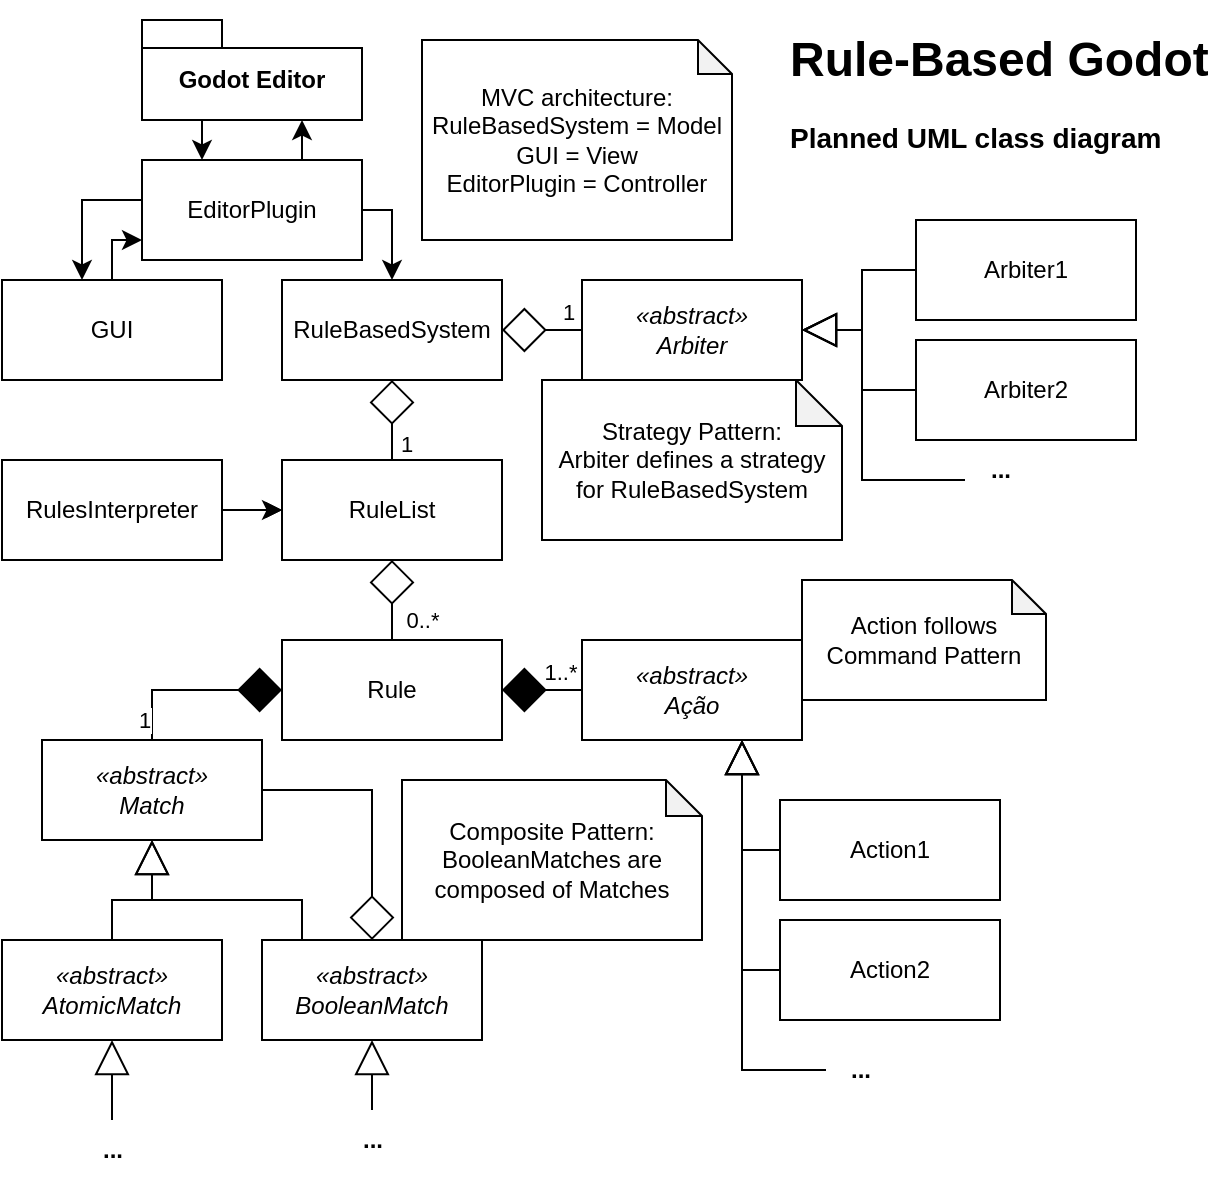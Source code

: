 <mxfile version="22.1.2" type="device" pages="10">
  <diagram name="UML_Classes_Planned" id="c4acf3e9-155e-7222-9cf6-157b1a14988f">
    <mxGraphModel dx="1222" dy="718" grid="1" gridSize="10" guides="1" tooltips="1" connect="1" arrows="1" fold="1" page="1" pageScale="1" pageWidth="620" pageHeight="590" background="none" math="0" shadow="0">
      <root>
        <mxCell id="0" />
        <mxCell id="1" parent="0" />
        <mxCell id="8vVyC6vUNvX2GDnf0Xso-52" style="edgeStyle=orthogonalEdgeStyle;rounded=0;orthogonalLoop=1;jettySize=auto;html=1;endSize=7;startSize=0;" parent="1" source="8vVyC6vUNvX2GDnf0Xso-1" target="8vVyC6vUNvX2GDnf0Xso-2" edge="1">
          <mxGeometry relative="1" as="geometry">
            <Array as="points">
              <mxPoint x="110" y="70" />
              <mxPoint x="110" y="70" />
            </Array>
          </mxGeometry>
        </mxCell>
        <mxCell id="8vVyC6vUNvX2GDnf0Xso-1" value="Godot Editor" style="shape=folder;fontStyle=1;spacingTop=10;tabWidth=40;tabHeight=14;tabPosition=left;html=1;whiteSpace=wrap;" parent="1" vertex="1">
          <mxGeometry x="80" y="10" width="110" height="50" as="geometry" />
        </mxCell>
        <mxCell id="8vVyC6vUNvX2GDnf0Xso-48" style="edgeStyle=orthogonalEdgeStyle;rounded=0;orthogonalLoop=1;jettySize=auto;html=1;endSize=7;startSize=0;" parent="1" source="8vVyC6vUNvX2GDnf0Xso-2" target="8vVyC6vUNvX2GDnf0Xso-4" edge="1">
          <mxGeometry relative="1" as="geometry">
            <Array as="points">
              <mxPoint x="205" y="105" />
            </Array>
          </mxGeometry>
        </mxCell>
        <mxCell id="8vVyC6vUNvX2GDnf0Xso-49" style="edgeStyle=orthogonalEdgeStyle;rounded=0;orthogonalLoop=1;jettySize=auto;html=1;endSize=7;" parent="1" source="8vVyC6vUNvX2GDnf0Xso-2" target="8vVyC6vUNvX2GDnf0Xso-3" edge="1">
          <mxGeometry relative="1" as="geometry">
            <Array as="points">
              <mxPoint x="50" y="100" />
            </Array>
          </mxGeometry>
        </mxCell>
        <mxCell id="8vVyC6vUNvX2GDnf0Xso-2" value="EditorPlugin" style="html=1;whiteSpace=wrap;" parent="1" vertex="1">
          <mxGeometry x="80" y="80" width="110" height="50" as="geometry" />
        </mxCell>
        <mxCell id="8vVyC6vUNvX2GDnf0Xso-50" style="edgeStyle=orthogonalEdgeStyle;rounded=0;orthogonalLoop=1;jettySize=auto;html=1;endSize=7;" parent="1" source="8vVyC6vUNvX2GDnf0Xso-3" target="8vVyC6vUNvX2GDnf0Xso-2" edge="1">
          <mxGeometry relative="1" as="geometry">
            <Array as="points">
              <mxPoint x="65" y="120" />
            </Array>
          </mxGeometry>
        </mxCell>
        <mxCell id="8vVyC6vUNvX2GDnf0Xso-3" value="GUI" style="html=1;whiteSpace=wrap;" parent="1" vertex="1">
          <mxGeometry x="10" y="140" width="110" height="50" as="geometry" />
        </mxCell>
        <mxCell id="8vVyC6vUNvX2GDnf0Xso-6" style="edgeStyle=orthogonalEdgeStyle;rounded=0;orthogonalLoop=1;jettySize=auto;html=1;endArrow=none;endFill=0;startArrow=diamond;startFill=0;endSize=0;startSize=20;" parent="1" source="8vVyC6vUNvX2GDnf0Xso-4" target="8vVyC6vUNvX2GDnf0Xso-5" edge="1">
          <mxGeometry relative="1" as="geometry">
            <Array as="points">
              <mxPoint x="290" y="165" />
              <mxPoint x="290" y="165" />
            </Array>
          </mxGeometry>
        </mxCell>
        <mxCell id="9l29kYjpmSkwmJXfdsQC-11" value="1" style="edgeLabel;html=1;align=center;verticalAlign=middle;resizable=0;points=[];" parent="8vVyC6vUNvX2GDnf0Xso-6" vertex="1" connectable="0">
          <mxGeometry x="0.557" relative="1" as="geometry">
            <mxPoint x="2" y="-9" as="offset" />
          </mxGeometry>
        </mxCell>
        <mxCell id="8vVyC6vUNvX2GDnf0Xso-17" style="edgeStyle=orthogonalEdgeStyle;rounded=0;orthogonalLoop=1;jettySize=auto;html=1;endArrow=none;endFill=0;startArrow=diamond;startFill=0;endSize=0;startSize=20;" parent="1" source="8vVyC6vUNvX2GDnf0Xso-4" target="8vVyC6vUNvX2GDnf0Xso-16" edge="1">
          <mxGeometry relative="1" as="geometry">
            <Array as="points">
              <mxPoint x="205" y="220" />
              <mxPoint x="205" y="220" />
            </Array>
          </mxGeometry>
        </mxCell>
        <mxCell id="9l29kYjpmSkwmJXfdsQC-8" value="1" style="edgeLabel;html=1;align=center;verticalAlign=middle;resizable=0;points=[];" parent="8vVyC6vUNvX2GDnf0Xso-17" vertex="1" connectable="0">
          <mxGeometry x="0.748" y="-1" relative="1" as="geometry">
            <mxPoint x="8" y="-3" as="offset" />
          </mxGeometry>
        </mxCell>
        <mxCell id="8vVyC6vUNvX2GDnf0Xso-4" value="RuleBasedSystem" style="html=1;whiteSpace=wrap;" parent="1" vertex="1">
          <mxGeometry x="150" y="140" width="110" height="50" as="geometry" />
        </mxCell>
        <mxCell id="8vVyC6vUNvX2GDnf0Xso-9" style="edgeStyle=orthogonalEdgeStyle;rounded=0;orthogonalLoop=1;jettySize=auto;html=1;endArrow=none;endFill=0;startArrow=block;startFill=0;endSize=0;startSize=15;strokeWidth=1;" parent="1" source="8vVyC6vUNvX2GDnf0Xso-5" target="8vVyC6vUNvX2GDnf0Xso-7" edge="1">
          <mxGeometry relative="1" as="geometry">
            <Array as="points">
              <mxPoint x="440" y="165" />
              <mxPoint x="440" y="135" />
            </Array>
          </mxGeometry>
        </mxCell>
        <mxCell id="8vVyC6vUNvX2GDnf0Xso-10" style="edgeStyle=orthogonalEdgeStyle;rounded=0;orthogonalLoop=1;jettySize=auto;html=1;endArrow=none;endFill=0;startArrow=block;startFill=0;endSize=0;startSize=15;" parent="1" source="8vVyC6vUNvX2GDnf0Xso-5" target="8vVyC6vUNvX2GDnf0Xso-8" edge="1">
          <mxGeometry relative="1" as="geometry">
            <Array as="points">
              <mxPoint x="440" y="165" />
              <mxPoint x="440" y="195" />
            </Array>
          </mxGeometry>
        </mxCell>
        <mxCell id="8vVyC6vUNvX2GDnf0Xso-56" style="edgeStyle=orthogonalEdgeStyle;rounded=0;orthogonalLoop=1;jettySize=auto;html=1;endArrow=none;endFill=0;startArrow=block;startFill=0;endSize=0;startSize=15;" parent="1" source="8vVyC6vUNvX2GDnf0Xso-5" target="8vVyC6vUNvX2GDnf0Xso-12" edge="1">
          <mxGeometry relative="1" as="geometry">
            <Array as="points">
              <mxPoint x="440" y="165" />
              <mxPoint x="440" y="240" />
            </Array>
          </mxGeometry>
        </mxCell>
        <mxCell id="8vVyC6vUNvX2GDnf0Xso-5" value="&lt;i&gt;«abstract»&lt;br&gt;Arbiter&lt;/i&gt;" style="html=1;whiteSpace=wrap;" parent="1" vertex="1">
          <mxGeometry x="300" y="140" width="110" height="50" as="geometry" />
        </mxCell>
        <mxCell id="8vVyC6vUNvX2GDnf0Xso-7" value="Arbiter1" style="html=1;whiteSpace=wrap;" parent="1" vertex="1">
          <mxGeometry x="467" y="110" width="110" height="50" as="geometry" />
        </mxCell>
        <mxCell id="8vVyC6vUNvX2GDnf0Xso-8" value="Arbiter2" style="html=1;whiteSpace=wrap;" parent="1" vertex="1">
          <mxGeometry x="467" y="170" width="110" height="50" as="geometry" />
        </mxCell>
        <mxCell id="8vVyC6vUNvX2GDnf0Xso-12" value="..." style="text;html=1;strokeColor=none;fillColor=none;align=center;verticalAlign=middle;whiteSpace=wrap;rounded=0;fontStyle=1" parent="1" vertex="1">
          <mxGeometry x="491.5" y="220" width="35" height="30" as="geometry" />
        </mxCell>
        <mxCell id="8vVyC6vUNvX2GDnf0Xso-14" value="MVC architecture:&lt;br&gt;RuleBasedSystem = Model&lt;br&gt;GUI = View&lt;br&gt;EditorPlugin = Controller" style="shape=note;whiteSpace=wrap;html=1;backgroundOutline=1;darkOpacity=0.05;size=17;" parent="1" vertex="1">
          <mxGeometry x="220" y="20" width="155" height="100" as="geometry" />
        </mxCell>
        <mxCell id="8vVyC6vUNvX2GDnf0Xso-15" value="Strategy Pattern:&lt;br&gt;Arbiter defines a strategy for RuleBasedSystem" style="shape=note;whiteSpace=wrap;html=1;backgroundOutline=1;darkOpacity=0.05;size=23;" parent="1" vertex="1">
          <mxGeometry x="280" y="190" width="150" height="80" as="geometry" />
        </mxCell>
        <mxCell id="8vVyC6vUNvX2GDnf0Xso-22" style="edgeStyle=orthogonalEdgeStyle;rounded=0;orthogonalLoop=1;jettySize=auto;html=1;endArrow=none;endFill=0;startArrow=diamond;startFill=0;endSize=0;startSize=20;" parent="1" source="8vVyC6vUNvX2GDnf0Xso-16" target="8vVyC6vUNvX2GDnf0Xso-21" edge="1">
          <mxGeometry relative="1" as="geometry">
            <Array as="points">
              <mxPoint x="205" y="310" />
              <mxPoint x="205" y="310" />
            </Array>
          </mxGeometry>
        </mxCell>
        <mxCell id="9l29kYjpmSkwmJXfdsQC-9" value="0..*" style="edgeLabel;html=1;align=center;verticalAlign=middle;resizable=0;points=[];" parent="8vVyC6vUNvX2GDnf0Xso-22" vertex="1" connectable="0">
          <mxGeometry x="0.294" y="-1" relative="1" as="geometry">
            <mxPoint x="16" y="4" as="offset" />
          </mxGeometry>
        </mxCell>
        <mxCell id="8vVyC6vUNvX2GDnf0Xso-16" value="RuleList" style="rounded=0;whiteSpace=wrap;html=1;" parent="1" vertex="1">
          <mxGeometry x="150" y="230" width="110" height="50" as="geometry" />
        </mxCell>
        <mxCell id="8vVyC6vUNvX2GDnf0Xso-19" style="edgeStyle=orthogonalEdgeStyle;rounded=0;orthogonalLoop=1;jettySize=auto;html=1;entryX=0;entryY=0.5;entryDx=0;entryDy=0;endSize=5;" parent="1" source="8vVyC6vUNvX2GDnf0Xso-18" target="8vVyC6vUNvX2GDnf0Xso-16" edge="1">
          <mxGeometry relative="1" as="geometry" />
        </mxCell>
        <mxCell id="8vVyC6vUNvX2GDnf0Xso-20" value="" style="edgeStyle=orthogonalEdgeStyle;rounded=0;orthogonalLoop=1;jettySize=auto;html=1;endSize=7;startSize=0;" parent="1" source="8vVyC6vUNvX2GDnf0Xso-18" target="8vVyC6vUNvX2GDnf0Xso-16" edge="1">
          <mxGeometry relative="1" as="geometry" />
        </mxCell>
        <mxCell id="8vVyC6vUNvX2GDnf0Xso-18" value="RulesInterpreter" style="rounded=0;whiteSpace=wrap;html=1;" parent="1" vertex="1">
          <mxGeometry x="10" y="230" width="110" height="50" as="geometry" />
        </mxCell>
        <mxCell id="8vVyC6vUNvX2GDnf0Xso-44" style="edgeStyle=orthogonalEdgeStyle;rounded=0;orthogonalLoop=1;jettySize=auto;html=1;endArrow=none;endFill=0;startArrow=diamond;startFill=1;endSize=0;startSize=20;" parent="1" source="8vVyC6vUNvX2GDnf0Xso-21" target="8vVyC6vUNvX2GDnf0Xso-23" edge="1">
          <mxGeometry relative="1" as="geometry">
            <Array as="points">
              <mxPoint x="85" y="345" />
            </Array>
          </mxGeometry>
        </mxCell>
        <mxCell id="8vVyC6vUNvX2GDnf0Xso-73" value="1&lt;br&gt;" style="edgeLabel;html=1;align=center;verticalAlign=middle;resizable=0;points=[];" parent="8vVyC6vUNvX2GDnf0Xso-44" vertex="1" connectable="0">
          <mxGeometry x="0.17" y="2" relative="1" as="geometry">
            <mxPoint x="-17" y="13" as="offset" />
          </mxGeometry>
        </mxCell>
        <mxCell id="8vVyC6vUNvX2GDnf0Xso-72" style="edgeStyle=orthogonalEdgeStyle;rounded=0;orthogonalLoop=1;jettySize=auto;html=1;endArrow=none;endFill=0;startArrow=diamond;startFill=1;endSize=0;startSize=20;" parent="1" source="8vVyC6vUNvX2GDnf0Xso-21" target="8vVyC6vUNvX2GDnf0Xso-40" edge="1">
          <mxGeometry relative="1" as="geometry" />
        </mxCell>
        <mxCell id="9l29kYjpmSkwmJXfdsQC-2" value="1..*" style="edgeLabel;html=1;align=center;verticalAlign=middle;resizable=0;points=[];" parent="8vVyC6vUNvX2GDnf0Xso-72" vertex="1" connectable="0">
          <mxGeometry x="0.195" y="1" relative="1" as="geometry">
            <mxPoint x="5" y="-10" as="offset" />
          </mxGeometry>
        </mxCell>
        <mxCell id="8vVyC6vUNvX2GDnf0Xso-21" value="Rule" style="rounded=0;whiteSpace=wrap;html=1;" parent="1" vertex="1">
          <mxGeometry x="150" y="320" width="110" height="50" as="geometry" />
        </mxCell>
        <mxCell id="8vVyC6vUNvX2GDnf0Xso-34" style="edgeStyle=orthogonalEdgeStyle;rounded=0;orthogonalLoop=1;jettySize=auto;html=1;endArrow=none;endFill=0;startArrow=block;startFill=0;endSize=0;startSize=15;" parent="1" source="8vVyC6vUNvX2GDnf0Xso-23" target="8vVyC6vUNvX2GDnf0Xso-27" edge="1">
          <mxGeometry relative="1" as="geometry" />
        </mxCell>
        <mxCell id="8vVyC6vUNvX2GDnf0Xso-35" style="edgeStyle=orthogonalEdgeStyle;rounded=0;orthogonalLoop=1;jettySize=auto;html=1;endArrow=none;endFill=0;startArrow=block;startFill=0;endSize=0;startSize=15;" parent="1" source="8vVyC6vUNvX2GDnf0Xso-23" target="8vVyC6vUNvX2GDnf0Xso-28" edge="1">
          <mxGeometry relative="1" as="geometry">
            <Array as="points">
              <mxPoint x="85" y="450" />
              <mxPoint x="160" y="450" />
            </Array>
          </mxGeometry>
        </mxCell>
        <mxCell id="8vVyC6vUNvX2GDnf0Xso-23" value="&lt;i&gt;«abstract»&lt;br&gt;Match&lt;/i&gt;" style="html=1;whiteSpace=wrap;" parent="1" vertex="1">
          <mxGeometry x="30" y="370" width="110" height="50" as="geometry" />
        </mxCell>
        <mxCell id="8vVyC6vUNvX2GDnf0Xso-38" style="edgeStyle=orthogonalEdgeStyle;rounded=0;orthogonalLoop=1;jettySize=auto;html=1;endArrow=none;endFill=0;startArrow=diamond;startFill=0;endSize=0;startSize=20;" parent="1" source="8vVyC6vUNvX2GDnf0Xso-28" target="8vVyC6vUNvX2GDnf0Xso-23" edge="1">
          <mxGeometry relative="1" as="geometry">
            <Array as="points">
              <mxPoint x="195" y="395" />
            </Array>
          </mxGeometry>
        </mxCell>
        <mxCell id="8vVyC6vUNvX2GDnf0Xso-39" value="Composite Pattern:&lt;br&gt;BooleanMatches are composed of Matches" style="shape=note;whiteSpace=wrap;html=1;backgroundOutline=1;darkOpacity=0.05;size=18;" parent="1" vertex="1">
          <mxGeometry x="210" y="390" width="150" height="80" as="geometry" />
        </mxCell>
        <mxCell id="8vVyC6vUNvX2GDnf0Xso-46" style="edgeStyle=orthogonalEdgeStyle;rounded=0;orthogonalLoop=1;jettySize=auto;html=1;endArrow=none;endFill=0;startArrow=block;startFill=0;endSize=0;startSize=15;" parent="1" source="8vVyC6vUNvX2GDnf0Xso-40" target="8vVyC6vUNvX2GDnf0Xso-42" edge="1">
          <mxGeometry relative="1" as="geometry">
            <Array as="points">
              <mxPoint x="380" y="425" />
            </Array>
          </mxGeometry>
        </mxCell>
        <mxCell id="8vVyC6vUNvX2GDnf0Xso-47" style="edgeStyle=orthogonalEdgeStyle;rounded=0;orthogonalLoop=1;jettySize=auto;html=1;endArrow=none;endFill=0;startArrow=block;startFill=0;startSize=15;endSize=0;" parent="1" source="8vVyC6vUNvX2GDnf0Xso-40" target="8vVyC6vUNvX2GDnf0Xso-43" edge="1">
          <mxGeometry relative="1" as="geometry">
            <Array as="points">
              <mxPoint x="380" y="485" />
            </Array>
          </mxGeometry>
        </mxCell>
        <mxCell id="8vVyC6vUNvX2GDnf0Xso-71" style="edgeStyle=orthogonalEdgeStyle;rounded=0;orthogonalLoop=1;jettySize=auto;html=1;endArrow=none;endFill=0;startArrow=block;startFill=0;endSize=0;startSize=15;" parent="1" source="8vVyC6vUNvX2GDnf0Xso-40" target="8vVyC6vUNvX2GDnf0Xso-70" edge="1">
          <mxGeometry relative="1" as="geometry">
            <Array as="points">
              <mxPoint x="380" y="535" />
            </Array>
          </mxGeometry>
        </mxCell>
        <mxCell id="8vVyC6vUNvX2GDnf0Xso-40" value="&lt;i&gt;«abstract»&lt;br&gt;Ação&lt;/i&gt;" style="html=1;whiteSpace=wrap;" parent="1" vertex="1">
          <mxGeometry x="300" y="320" width="110" height="50" as="geometry" />
        </mxCell>
        <mxCell id="8vVyC6vUNvX2GDnf0Xso-41" value="Action follows Command Pattern" style="shape=note;whiteSpace=wrap;html=1;backgroundOutline=1;darkOpacity=0.05;size=17;" parent="1" vertex="1">
          <mxGeometry x="410" y="290" width="122" height="60" as="geometry" />
        </mxCell>
        <mxCell id="8vVyC6vUNvX2GDnf0Xso-42" value="Action1" style="html=1;whiteSpace=wrap;" parent="1" vertex="1">
          <mxGeometry x="399" y="400" width="110" height="50" as="geometry" />
        </mxCell>
        <mxCell id="8vVyC6vUNvX2GDnf0Xso-43" value="Action2" style="html=1;whiteSpace=wrap;" parent="1" vertex="1">
          <mxGeometry x="399" y="460" width="110" height="50" as="geometry" />
        </mxCell>
        <mxCell id="8vVyC6vUNvX2GDnf0Xso-51" style="edgeStyle=orthogonalEdgeStyle;rounded=0;orthogonalLoop=1;jettySize=auto;html=1;endSize=7;startSize=0;" parent="1" source="8vVyC6vUNvX2GDnf0Xso-2" target="8vVyC6vUNvX2GDnf0Xso-1" edge="1">
          <mxGeometry relative="1" as="geometry">
            <Array as="points">
              <mxPoint x="160" y="70" />
              <mxPoint x="160" y="70" />
            </Array>
          </mxGeometry>
        </mxCell>
        <mxCell id="8vVyC6vUNvX2GDnf0Xso-62" value="" style="group" parent="1" vertex="1" connectable="0">
          <mxGeometry x="140" y="470" width="110" height="115" as="geometry" />
        </mxCell>
        <mxCell id="8vVyC6vUNvX2GDnf0Xso-28" value="&lt;i&gt;«abstract»&lt;br&gt;BooleanMatch&lt;/i&gt;" style="html=1;whiteSpace=wrap;" parent="8vVyC6vUNvX2GDnf0Xso-62" vertex="1">
          <mxGeometry width="110" height="50" as="geometry" />
        </mxCell>
        <mxCell id="8vVyC6vUNvX2GDnf0Xso-32" value="..." style="text;html=1;strokeColor=none;fillColor=none;align=center;verticalAlign=middle;whiteSpace=wrap;rounded=0;fontStyle=1" parent="8vVyC6vUNvX2GDnf0Xso-62" vertex="1">
          <mxGeometry x="37.5" y="85" width="35" height="30" as="geometry" />
        </mxCell>
        <mxCell id="8vVyC6vUNvX2GDnf0Xso-33" style="edgeStyle=orthogonalEdgeStyle;rounded=0;orthogonalLoop=1;jettySize=auto;html=1;endArrow=none;endFill=0;startArrow=block;startFill=0;endSize=0;startSize=15;" parent="8vVyC6vUNvX2GDnf0Xso-62" source="8vVyC6vUNvX2GDnf0Xso-28" target="8vVyC6vUNvX2GDnf0Xso-32" edge="1">
          <mxGeometry relative="1" as="geometry">
            <Array as="points">
              <mxPoint x="55" y="70" />
              <mxPoint x="55" y="70" />
            </Array>
          </mxGeometry>
        </mxCell>
        <mxCell id="8vVyC6vUNvX2GDnf0Xso-69" value="" style="group" parent="1" vertex="1" connectable="0">
          <mxGeometry x="10" y="470" width="110" height="120" as="geometry" />
        </mxCell>
        <mxCell id="8vVyC6vUNvX2GDnf0Xso-27" value="&lt;i&gt;«abstract»&lt;br&gt;AtomicMatch&lt;/i&gt;" style="html=1;whiteSpace=wrap;" parent="8vVyC6vUNvX2GDnf0Xso-69" vertex="1">
          <mxGeometry width="110" height="50" as="geometry" />
        </mxCell>
        <mxCell id="8vVyC6vUNvX2GDnf0Xso-29" value="..." style="text;html=1;strokeColor=none;fillColor=none;align=center;verticalAlign=middle;whiteSpace=wrap;rounded=0;fontStyle=1" parent="8vVyC6vUNvX2GDnf0Xso-69" vertex="1">
          <mxGeometry x="37.5" y="90" width="35" height="30" as="geometry" />
        </mxCell>
        <mxCell id="8vVyC6vUNvX2GDnf0Xso-30" style="edgeStyle=orthogonalEdgeStyle;rounded=0;orthogonalLoop=1;jettySize=auto;html=1;endArrow=none;endFill=0;startArrow=block;startFill=0;startSize=15;endSize=0;" parent="8vVyC6vUNvX2GDnf0Xso-69" source="8vVyC6vUNvX2GDnf0Xso-27" target="8vVyC6vUNvX2GDnf0Xso-29" edge="1">
          <mxGeometry relative="1" as="geometry" />
        </mxCell>
        <mxCell id="8vVyC6vUNvX2GDnf0Xso-70" value="..." style="text;html=1;strokeColor=none;fillColor=none;align=center;verticalAlign=middle;whiteSpace=wrap;rounded=0;fontStyle=1" parent="1" vertex="1">
          <mxGeometry x="422" y="520" width="35" height="30" as="geometry" />
        </mxCell>
        <mxCell id="Pt83FY8GmYFkX7C_mq-5-1" value="&lt;h1&gt;Rule-Based Godot&lt;/h1&gt;&lt;p&gt;&lt;b&gt;&lt;font style=&quot;font-size: 14px;&quot;&gt;Planned UML class diagram&lt;/font&gt;&lt;/b&gt;&lt;/p&gt;" style="text;html=1;strokeColor=none;fillColor=none;spacing=5;spacingTop=-20;whiteSpace=wrap;overflow=hidden;rounded=0;" parent="1" vertex="1">
          <mxGeometry x="399" y="10" width="220" height="70" as="geometry" />
        </mxCell>
      </root>
    </mxGraphModel>
  </diagram>
  <diagram name="UML_Classes_Complete" id="nzb9E1nBgbUgBE5PQs1J">
    <mxGraphModel dx="4472" dy="1668" grid="1" gridSize="10" guides="1" tooltips="1" connect="1" arrows="1" fold="1" page="1" pageScale="1" pageWidth="650" pageHeight="950" background="none" math="0" shadow="0">
      <root>
        <mxCell id="RaLPwoqoDHRELQLtU172-0" />
        <mxCell id="RaLPwoqoDHRELQLtU172-1" parent="RaLPwoqoDHRELQLtU172-0" />
        <mxCell id="RaLPwoqoDHRELQLtU172-2" value="" style="group" parent="RaLPwoqoDHRELQLtU172-1" vertex="1" connectable="0">
          <mxGeometry x="-2850" y="-941" width="130" height="100" as="geometry" />
        </mxCell>
        <mxCell id="RaLPwoqoDHRELQLtU172-3" value="" style="shape=folder;fontStyle=1;spacingTop=10;tabWidth=100;tabHeight=30;tabPosition=left;html=1;whiteSpace=wrap;" parent="RaLPwoqoDHRELQLtU172-2" vertex="1">
          <mxGeometry width="130" height="100" as="geometry" />
        </mxCell>
        <mxCell id="RaLPwoqoDHRELQLtU172-4" value="Godot Editor" style="text;html=1;align=center;verticalAlign=middle;resizable=0;points=[];autosize=1;strokeColor=none;fillColor=none;fontStyle=1" parent="RaLPwoqoDHRELQLtU172-2" vertex="1">
          <mxGeometry width="100" height="30" as="geometry" />
        </mxCell>
        <mxCell id="RaLPwoqoDHRELQLtU172-5" value="Inspetor" style="html=1;whiteSpace=wrap;" parent="RaLPwoqoDHRELQLtU172-2" vertex="1">
          <mxGeometry x="10" y="40" width="110" height="50" as="geometry" />
        </mxCell>
        <mxCell id="RaLPwoqoDHRELQLtU172-6" style="edgeStyle=orthogonalEdgeStyle;rounded=0;orthogonalLoop=1;jettySize=auto;html=1;endSize=7;" parent="RaLPwoqoDHRELQLtU172-1" source="RaLPwoqoDHRELQLtU172-10" target="RaLPwoqoDHRELQLtU172-26" edge="1">
          <mxGeometry relative="1" as="geometry">
            <Array as="points">
              <mxPoint x="-2940" y="-831" />
              <mxPoint x="-2715" y="-831" />
            </Array>
          </mxGeometry>
        </mxCell>
        <mxCell id="RaLPwoqoDHRELQLtU172-7" style="edgeStyle=orthogonalEdgeStyle;rounded=0;orthogonalLoop=1;jettySize=auto;html=1;endSize=7;" parent="RaLPwoqoDHRELQLtU172-1" source="RaLPwoqoDHRELQLtU172-10" target="RaLPwoqoDHRELQLtU172-20" edge="1">
          <mxGeometry relative="1" as="geometry">
            <mxPoint x="-3120" y="-881" as="targetPoint" />
            <Array as="points">
              <mxPoint x="-2940" y="-831" />
              <mxPoint x="-3135" y="-831" />
            </Array>
          </mxGeometry>
        </mxCell>
        <mxCell id="RaLPwoqoDHRELQLtU172-8" style="edgeStyle=orthogonalEdgeStyle;rounded=0;orthogonalLoop=1;jettySize=auto;html=1;" parent="RaLPwoqoDHRELQLtU172-1" source="RaLPwoqoDHRELQLtU172-10" target="RaLPwoqoDHRELQLtU172-14" edge="1">
          <mxGeometry relative="1" as="geometry">
            <Array as="points">
              <mxPoint x="-2940" y="-830" />
              <mxPoint x="-2940" y="-830" />
            </Array>
          </mxGeometry>
        </mxCell>
        <mxCell id="RaLPwoqoDHRELQLtU172-9" style="edgeStyle=orthogonalEdgeStyle;rounded=0;orthogonalLoop=1;jettySize=auto;html=1;" parent="RaLPwoqoDHRELQLtU172-1" source="RaLPwoqoDHRELQLtU172-10" target="RaLPwoqoDHRELQLtU172-4" edge="1">
          <mxGeometry relative="1" as="geometry">
            <Array as="points">
              <mxPoint x="-2910" y="-921" />
            </Array>
          </mxGeometry>
        </mxCell>
        <mxCell id="RaLPwoqoDHRELQLtU172-10" value="EditorPlugin" style="html=1;whiteSpace=wrap;" parent="RaLPwoqoDHRELQLtU172-1" vertex="1">
          <mxGeometry x="-2990" y="-891" width="110" height="50" as="geometry" />
        </mxCell>
        <mxCell id="RaLPwoqoDHRELQLtU172-12" style="edgeStyle=orthogonalEdgeStyle;rounded=0;orthogonalLoop=1;jettySize=auto;html=1;endSize=7;" parent="RaLPwoqoDHRELQLtU172-1" source="RaLPwoqoDHRELQLtU172-14" target="RaLPwoqoDHRELQLtU172-26" edge="1">
          <mxGeometry relative="1" as="geometry">
            <Array as="points">
              <mxPoint x="-2750" y="-756" />
              <mxPoint x="-2750" y="-756" />
            </Array>
          </mxGeometry>
        </mxCell>
        <mxCell id="RaLPwoqoDHRELQLtU172-13" style="edgeStyle=orthogonalEdgeStyle;rounded=0;orthogonalLoop=1;jettySize=auto;html=1;" parent="RaLPwoqoDHRELQLtU172-1" source="RaLPwoqoDHRELQLtU172-14" target="RaLPwoqoDHRELQLtU172-5" edge="1">
          <mxGeometry relative="1" as="geometry">
            <Array as="points">
              <mxPoint x="-2870" y="-870" />
            </Array>
          </mxGeometry>
        </mxCell>
        <mxCell id="RaLPwoqoDHRELQLtU172-14" value="&lt;span style=&quot;font-weight: normal;&quot;&gt;EditorInspectorPlugin&lt;/span&gt;" style="swimlane;fontStyle=1;align=center;verticalAlign=top;childLayout=stackLayout;horizontal=1;startSize=26;horizontalStack=0;resizeParent=1;resizeParentMax=0;resizeLast=0;collapsible=1;marginBottom=0;whiteSpace=wrap;html=1;" parent="RaLPwoqoDHRELQLtU172-1" vertex="1">
          <mxGeometry x="-3050" y="-811" width="210" height="110" as="geometry">
            <mxRectangle x="-120" y="240" width="150" height="30" as="alternateBounds" />
          </mxGeometry>
        </mxCell>
        <mxCell id="RaLPwoqoDHRELQLtU172-15" value="- rules_editor&lt;br&gt;- current_system_node" style="text;strokeColor=none;fillColor=none;align=left;verticalAlign=top;spacingLeft=4;spacingRight=4;overflow=hidden;rotatable=0;points=[[0,0.5],[1,0.5]];portConstraint=eastwest;whiteSpace=wrap;html=1;" parent="RaLPwoqoDHRELQLtU172-14" vertex="1">
          <mxGeometry y="26" width="210" height="34" as="geometry" />
        </mxCell>
        <mxCell id="RaLPwoqoDHRELQLtU172-16" value="" style="line;strokeWidth=1;fillColor=none;align=left;verticalAlign=middle;spacingTop=-1;spacingLeft=3;spacingRight=3;rotatable=0;labelPosition=right;points=[];portConstraint=eastwest;strokeColor=inherit;" parent="RaLPwoqoDHRELQLtU172-14" vertex="1">
          <mxGeometry y="60" width="210" height="8" as="geometry" />
        </mxCell>
        <mxCell id="RaLPwoqoDHRELQLtU172-17" value="+ set_rules_editor(panel, button)&lt;br&gt;- apply_current_rules(rules_string)" style="text;strokeColor=none;fillColor=none;align=left;verticalAlign=top;spacingLeft=4;spacingRight=4;overflow=hidden;rotatable=0;points=[[0,0.5],[1,0.5]];portConstraint=eastwest;whiteSpace=wrap;html=1;" parent="RaLPwoqoDHRELQLtU172-14" vertex="1">
          <mxGeometry y="68" width="210" height="42" as="geometry" />
        </mxCell>
        <mxCell id="RaLPwoqoDHRELQLtU172-18" style="edgeStyle=orthogonalEdgeStyle;rounded=0;orthogonalLoop=1;jettySize=auto;html=1;endSize=7;" parent="RaLPwoqoDHRELQLtU172-1" source="RaLPwoqoDHRELQLtU172-20" target="RaLPwoqoDHRELQLtU172-33" edge="1">
          <mxGeometry relative="1" as="geometry">
            <Array as="points">
              <mxPoint x="-3120" y="-681" />
              <mxPoint x="-3120" y="-681" />
            </Array>
          </mxGeometry>
        </mxCell>
        <mxCell id="RaLPwoqoDHRELQLtU172-19" style="edgeStyle=orthogonalEdgeStyle;rounded=0;orthogonalLoop=1;jettySize=auto;html=1;" parent="RaLPwoqoDHRELQLtU172-1" source="RaLPwoqoDHRELQLtU172-20" target="RaLPwoqoDHRELQLtU172-14" edge="1">
          <mxGeometry relative="1" as="geometry">
            <Array as="points">
              <mxPoint x="-3060" y="-781" />
              <mxPoint x="-3060" y="-781" />
            </Array>
          </mxGeometry>
        </mxCell>
        <mxCell id="RaLPwoqoDHRELQLtU172-20" value="&lt;span style=&quot;font-weight: normal;&quot;&gt;RulesEditor&lt;/span&gt;" style="swimlane;fontStyle=1;align=center;verticalAlign=top;childLayout=stackLayout;horizontal=1;startSize=26;horizontalStack=0;resizeParent=1;resizeParentMax=0;resizeLast=0;collapsible=1;marginBottom=0;whiteSpace=wrap;html=1;" parent="RaLPwoqoDHRELQLtU172-1" vertex="1">
          <mxGeometry x="-3200" y="-811" width="130" height="86" as="geometry" />
        </mxCell>
        <mxCell id="RaLPwoqoDHRELQLtU172-21" value="- rule_db" style="text;strokeColor=none;fillColor=none;align=left;verticalAlign=top;spacingLeft=4;spacingRight=4;overflow=hidden;rotatable=0;points=[[0,0.5],[1,0.5]];portConstraint=eastwest;whiteSpace=wrap;html=1;" parent="RaLPwoqoDHRELQLtU172-20" vertex="1">
          <mxGeometry y="26" width="130" height="26" as="geometry" />
        </mxCell>
        <mxCell id="RaLPwoqoDHRELQLtU172-22" value="" style="line;strokeWidth=1;fillColor=none;align=left;verticalAlign=middle;spacingTop=-1;spacingLeft=3;spacingRight=3;rotatable=0;labelPosition=right;points=[];portConstraint=eastwest;strokeColor=inherit;" parent="RaLPwoqoDHRELQLtU172-20" vertex="1">
          <mxGeometry y="52" width="130" height="8" as="geometry" />
        </mxCell>
        <mxCell id="RaLPwoqoDHRELQLtU172-23" value="- apply_rules_string()" style="text;strokeColor=none;fillColor=none;align=left;verticalAlign=top;spacingLeft=4;spacingRight=4;overflow=hidden;rotatable=0;points=[[0,0.5],[1,0.5]];portConstraint=eastwest;whiteSpace=wrap;html=1;" parent="RaLPwoqoDHRELQLtU172-20" vertex="1">
          <mxGeometry y="60" width="130" height="26" as="geometry" />
        </mxCell>
        <mxCell id="oSA0KXHdLGmWuzecowRt-4" style="edgeStyle=orthogonalEdgeStyle;rounded=0;orthogonalLoop=1;jettySize=auto;html=1;startArrow=diamond;startFill=0;startSize=20;endArrow=none;endFill=0;" parent="RaLPwoqoDHRELQLtU172-1" source="RaLPwoqoDHRELQLtU172-26" target="RaLPwoqoDHRELQLtU172-104" edge="1">
          <mxGeometry relative="1" as="geometry">
            <Array as="points">
              <mxPoint x="-2715" y="-661" />
              <mxPoint x="-2715" y="-661" />
            </Array>
          </mxGeometry>
        </mxCell>
        <mxCell id="JF4VqlT3u94g-fQUJ2-Y-0" style="edgeStyle=orthogonalEdgeStyle;rounded=0;orthogonalLoop=1;jettySize=auto;html=1;startArrow=diamond;startFill=0;startSize=20;endArrow=none;endFill=0;" parent="RaLPwoqoDHRELQLtU172-1" source="RaLPwoqoDHRELQLtU172-26" target="RaLPwoqoDHRELQLtU172-38" edge="1">
          <mxGeometry relative="1" as="geometry">
            <Array as="points">
              <mxPoint x="-2630" y="-581" />
              <mxPoint x="-2630" y="-581" />
            </Array>
          </mxGeometry>
        </mxCell>
        <mxCell id="RaLPwoqoDHRELQLtU172-26" value="RuleBasedSystem" style="swimlane;fontStyle=1;align=center;verticalAlign=top;childLayout=stackLayout;horizontal=1;startSize=26;horizontalStack=0;resizeParent=1;resizeParentMax=0;resizeLast=0;collapsible=1;marginBottom=0;whiteSpace=wrap;html=1;" parent="RaLPwoqoDHRELQLtU172-1" vertex="1">
          <mxGeometry x="-2820" y="-811" width="210" height="130" as="geometry" />
        </mxCell>
        <mxCell id="RaLPwoqoDHRELQLtU172-27" value="+ iteration_update: enum(EveryFrame, OnTimer, OnCall)&lt;br&gt;+ arbiter&lt;br&gt;+ rule_list" style="text;strokeColor=none;fillColor=none;align=left;verticalAlign=top;spacingLeft=4;spacingRight=4;overflow=hidden;rotatable=0;points=[[0,0.5],[1,0.5]];portConstraint=eastwest;whiteSpace=wrap;html=1;" parent="RaLPwoqoDHRELQLtU172-26" vertex="1">
          <mxGeometry y="26" width="210" height="66" as="geometry" />
        </mxCell>
        <mxCell id="RaLPwoqoDHRELQLtU172-28" value="" style="line;strokeWidth=1;fillColor=none;align=left;verticalAlign=middle;spacingTop=-1;spacingLeft=3;spacingRight=3;rotatable=0;labelPosition=right;points=[];portConstraint=eastwest;strokeColor=inherit;" parent="RaLPwoqoDHRELQLtU172-26" vertex="1">
          <mxGeometry y="92" width="210" height="8" as="geometry" />
        </mxCell>
        <mxCell id="RaLPwoqoDHRELQLtU172-29" value="+ iterate() -&amp;gt; Array" style="text;strokeColor=none;fillColor=none;align=left;verticalAlign=top;spacingLeft=4;spacingRight=4;overflow=hidden;rotatable=0;points=[[0,0.5],[1,0.5]];portConstraint=eastwest;whiteSpace=wrap;html=1;" parent="RaLPwoqoDHRELQLtU172-26" vertex="1">
          <mxGeometry y="100" width="210" height="30" as="geometry" />
        </mxCell>
        <mxCell id="QP0i8nAjKdwNXhhUrBOR-4" style="edgeStyle=orthogonalEdgeStyle;rounded=0;orthogonalLoop=1;jettySize=auto;html=1;" parent="RaLPwoqoDHRELQLtU172-1" source="RaLPwoqoDHRELQLtU172-33" target="RaLPwoqoDHRELQLtU172-89" edge="1">
          <mxGeometry relative="1" as="geometry">
            <Array as="points">
              <mxPoint x="-3170" y="-521" />
              <mxPoint x="-3170" y="-521" />
            </Array>
          </mxGeometry>
        </mxCell>
        <mxCell id="QP0i8nAjKdwNXhhUrBOR-5" style="edgeStyle=orthogonalEdgeStyle;rounded=0;orthogonalLoop=1;jettySize=auto;html=1;" parent="RaLPwoqoDHRELQLtU172-1" source="RaLPwoqoDHRELQLtU172-33" target="RaLPwoqoDHRELQLtU172-51" edge="1">
          <mxGeometry relative="1" as="geometry">
            <Array as="points">
              <mxPoint x="-3170" y="-521" />
              <mxPoint x="-2840" y="-521" />
              <mxPoint x="-2840" y="-321" />
            </Array>
          </mxGeometry>
        </mxCell>
        <mxCell id="QP0i8nAjKdwNXhhUrBOR-6" style="edgeStyle=orthogonalEdgeStyle;rounded=0;orthogonalLoop=1;jettySize=auto;html=1;" parent="RaLPwoqoDHRELQLtU172-1" source="RaLPwoqoDHRELQLtU172-33" target="RaLPwoqoDHRELQLtU172-44" edge="1">
          <mxGeometry relative="1" as="geometry">
            <Array as="points">
              <mxPoint x="-3170" y="-521" />
              <mxPoint x="-2970" y="-521" />
            </Array>
          </mxGeometry>
        </mxCell>
        <mxCell id="RaLPwoqoDHRELQLtU172-33" value="RuleDB" style="swimlane;fontStyle=1;align=center;verticalAlign=top;childLayout=stackLayout;horizontal=1;startSize=26;horizontalStack=0;resizeParent=1;resizeParentMax=0;resizeLast=0;collapsible=1;marginBottom=0;whiteSpace=wrap;html=1;" parent="RaLPwoqoDHRELQLtU172-1" vertex="1">
          <mxGeometry x="-3230" y="-691" width="190" height="160" as="geometry" />
        </mxCell>
        <mxCell id="RaLPwoqoDHRELQLtU172-34" value="+ actions: Dictionary&lt;br&gt;+ matches: Dictionary" style="text;strokeColor=none;fillColor=none;align=left;verticalAlign=top;spacingLeft=4;spacingRight=4;overflow=hidden;rotatable=0;points=[[0,0.5],[1,0.5]];portConstraint=eastwest;whiteSpace=wrap;html=1;" parent="RaLPwoqoDHRELQLtU172-33" vertex="1">
          <mxGeometry y="26" width="190" height="34" as="geometry" />
        </mxCell>
        <mxCell id="RaLPwoqoDHRELQLtU172-35" value="" style="line;strokeWidth=1;fillColor=none;align=left;verticalAlign=middle;spacingTop=-1;spacingLeft=3;spacingRight=3;rotatable=0;labelPosition=right;points=[];portConstraint=eastwest;strokeColor=inherit;" parent="RaLPwoqoDHRELQLtU172-33" vertex="1">
          <mxGeometry y="60" width="190" height="8" as="geometry" />
        </mxCell>
        <mxCell id="RaLPwoqoDHRELQLtU172-36" value="+ match_from_json(json_repr) -&amp;gt; AbstractMatch&lt;br&gt;+ action_from_json(json_repr) -&amp;gt; AbstractAction&lt;br&gt;+ rule_from_json(json_repr) -&amp;gt; Rule" style="text;strokeColor=none;fillColor=none;align=left;verticalAlign=top;spacingLeft=4;spacingRight=4;overflow=hidden;rotatable=0;points=[[0,0.5],[1,0.5]];portConstraint=eastwest;whiteSpace=wrap;html=1;" parent="RaLPwoqoDHRELQLtU172-33" vertex="1">
          <mxGeometry y="68" width="190" height="92" as="geometry" />
        </mxCell>
        <mxCell id="LdJ8Nlra7OT0A8A0ajRx-11" style="edgeStyle=orthogonalEdgeStyle;rounded=0;orthogonalLoop=1;jettySize=auto;html=1;startArrow=diamond;startFill=0;startSize=20;endArrow=none;endFill=0;" parent="RaLPwoqoDHRELQLtU172-1" source="RaLPwoqoDHRELQLtU172-38" target="RaLPwoqoDHRELQLtU172-44" edge="1">
          <mxGeometry relative="1" as="geometry">
            <Array as="points">
              <mxPoint x="-2840" y="-444" />
              <mxPoint x="-2840" y="-444" />
            </Array>
          </mxGeometry>
        </mxCell>
        <mxCell id="7-G2EjWXutojyWfNaIwa-1" style="edgeStyle=orthogonalEdgeStyle;rounded=0;orthogonalLoop=1;jettySize=auto;html=1;endArrow=none;endFill=0;startArrow=classic;startFill=1;" parent="RaLPwoqoDHRELQLtU172-1" source="RaLPwoqoDHRELQLtU172-38" target="RaLPwoqoDHRELQLtU172-42" edge="1">
          <mxGeometry relative="1" as="geometry">
            <Array as="points">
              <mxPoint x="-2770" y="-375" />
            </Array>
          </mxGeometry>
        </mxCell>
        <mxCell id="RaLPwoqoDHRELQLtU172-38" value="RuleList" style="swimlane;fontStyle=1;align=center;verticalAlign=top;childLayout=stackLayout;horizontal=1;startSize=26;horizontalStack=0;resizeParent=1;resizeParentMax=0;resizeLast=0;collapsible=1;marginBottom=0;whiteSpace=wrap;html=1;" parent="RaLPwoqoDHRELQLtU172-1" vertex="1">
          <mxGeometry x="-2800" y="-486" width="190" height="84" as="geometry" />
        </mxCell>
        <mxCell id="RaLPwoqoDHRELQLtU172-39" value="+ rules: Array[Rule]" style="text;strokeColor=none;fillColor=none;align=left;verticalAlign=top;spacingLeft=4;spacingRight=4;overflow=hidden;rotatable=0;points=[[0,0.5],[1,0.5]];portConstraint=eastwest;whiteSpace=wrap;html=1;" parent="RaLPwoqoDHRELQLtU172-38" vertex="1">
          <mxGeometry y="26" width="190" height="24" as="geometry" />
        </mxCell>
        <mxCell id="RaLPwoqoDHRELQLtU172-40" value="" style="line;strokeWidth=1;fillColor=none;align=left;verticalAlign=middle;spacingTop=-1;spacingLeft=3;spacingRight=3;rotatable=0;labelPosition=right;points=[];portConstraint=eastwest;strokeColor=inherit;" parent="RaLPwoqoDHRELQLtU172-38" vertex="1">
          <mxGeometry y="50" width="190" height="8" as="geometry" />
        </mxCell>
        <mxCell id="RaLPwoqoDHRELQLtU172-41" value="+ satisfied_rules() -&amp;gt; Array[Rule]" style="text;strokeColor=none;fillColor=none;align=left;verticalAlign=top;spacingLeft=4;spacingRight=4;overflow=hidden;rotatable=0;points=[[0,0.5],[1,0.5]];portConstraint=eastwest;whiteSpace=wrap;html=1;" parent="RaLPwoqoDHRELQLtU172-38" vertex="1">
          <mxGeometry y="58" width="190" height="26" as="geometry" />
        </mxCell>
        <mxCell id="RaLPwoqoDHRELQLtU172-42" value="RulesFormatSaver" style="html=1;whiteSpace=wrap;fontStyle=1" parent="RaLPwoqoDHRELQLtU172-1" vertex="1">
          <mxGeometry x="-2750" y="-392" width="120" height="33" as="geometry" />
        </mxCell>
        <mxCell id="LdJ8Nlra7OT0A8A0ajRx-3" style="edgeStyle=orthogonalEdgeStyle;rounded=0;orthogonalLoop=1;jettySize=auto;html=1;" parent="RaLPwoqoDHRELQLtU172-1" source="RaLPwoqoDHRELQLtU172-43" target="RaLPwoqoDHRELQLtU172-38" edge="1">
          <mxGeometry relative="1" as="geometry">
            <Array as="points">
              <mxPoint x="-2770" y="-337" />
            </Array>
          </mxGeometry>
        </mxCell>
        <mxCell id="RaLPwoqoDHRELQLtU172-43" value="RulesFormatLoader" style="html=1;whiteSpace=wrap;fontStyle=1" parent="RaLPwoqoDHRELQLtU172-1" vertex="1">
          <mxGeometry x="-2750" y="-352" width="120" height="30" as="geometry" />
        </mxCell>
        <mxCell id="LdJ8Nlra7OT0A8A0ajRx-12" style="edgeStyle=orthogonalEdgeStyle;rounded=0;orthogonalLoop=1;jettySize=auto;html=1;endArrow=none;endFill=0;startArrow=diamond;startFill=1;startSize=20;" parent="RaLPwoqoDHRELQLtU172-1" source="RaLPwoqoDHRELQLtU172-44" target="RaLPwoqoDHRELQLtU172-51" edge="1">
          <mxGeometry relative="1" as="geometry">
            <Array as="points">
              <mxPoint x="-2945" y="-361" />
              <mxPoint x="-2945" y="-361" />
            </Array>
          </mxGeometry>
        </mxCell>
        <mxCell id="QP0i8nAjKdwNXhhUrBOR-3" style="edgeStyle=orthogonalEdgeStyle;rounded=0;orthogonalLoop=1;jettySize=auto;html=1;startArrow=diamond;startFill=1;startSize=20;endArrow=none;endFill=0;" parent="RaLPwoqoDHRELQLtU172-1" source="RaLPwoqoDHRELQLtU172-44" target="RaLPwoqoDHRELQLtU172-89" edge="1">
          <mxGeometry relative="1" as="geometry">
            <Array as="points">
              <mxPoint x="-3050" y="-451" />
              <mxPoint x="-3050" y="-451" />
            </Array>
          </mxGeometry>
        </mxCell>
        <mxCell id="RaLPwoqoDHRELQLtU172-44" value="Rule" style="swimlane;fontStyle=1;align=center;verticalAlign=top;childLayout=stackLayout;horizontal=1;startSize=26;horizontalStack=0;resizeParent=1;resizeParentMax=0;resizeLast=0;collapsible=1;marginBottom=0;whiteSpace=wrap;html=1;" parent="RaLPwoqoDHRELQLtU172-1" vertex="1">
          <mxGeometry x="-3030" y="-501" width="180" height="130" as="geometry">
            <mxRectangle x="290" y="380" width="70" height="30" as="alternateBounds" />
          </mxGeometry>
        </mxCell>
        <mxCell id="RaLPwoqoDHRELQLtU172-45" value="+ condition: AbstractMatch&lt;br&gt;+ actions: Array[AbstractAction]&lt;br&gt;- bindings: Dictionary" style="text;strokeColor=none;fillColor=none;align=left;verticalAlign=top;spacingLeft=4;spacingRight=4;overflow=hidden;rotatable=0;points=[[0,0.5],[1,0.5]];portConstraint=eastwest;whiteSpace=wrap;html=1;" parent="RaLPwoqoDHRELQLtU172-44" vertex="1">
          <mxGeometry y="26" width="180" height="54" as="geometry" />
        </mxCell>
        <mxCell id="RaLPwoqoDHRELQLtU172-46" value="" style="line;strokeWidth=1;fillColor=none;align=left;verticalAlign=middle;spacingTop=-1;spacingLeft=3;spacingRight=3;rotatable=0;labelPosition=right;points=[];portConstraint=eastwest;strokeColor=inherit;" parent="RaLPwoqoDHRELQLtU172-44" vertex="1">
          <mxGeometry y="80" width="180" height="8" as="geometry" />
        </mxCell>
        <mxCell id="RaLPwoqoDHRELQLtU172-47" value="+ condition_satisfied() -&amp;gt; bool&lt;br&gt;+ trigger_actions() -&amp;gt; Array" style="text;strokeColor=none;fillColor=none;align=left;verticalAlign=top;spacingLeft=4;spacingRight=4;overflow=hidden;rotatable=0;points=[[0,0.5],[1,0.5]];portConstraint=eastwest;whiteSpace=wrap;html=1;" parent="RaLPwoqoDHRELQLtU172-44" vertex="1">
          <mxGeometry y="88" width="180" height="42" as="geometry" />
        </mxCell>
        <mxCell id="4X-Z45zNzsUIPJ2V1Hqj-0" style="edgeStyle=orthogonalEdgeStyle;rounded=0;orthogonalLoop=1;jettySize=auto;html=1;endArrow=none;endFill=0;startArrow=block;startFill=0;startSize=15;" parent="RaLPwoqoDHRELQLtU172-1" source="RaLPwoqoDHRELQLtU172-51" target="RaLPwoqoDHRELQLtU172-58" edge="1">
          <mxGeometry relative="1" as="geometry">
            <Array as="points">
              <mxPoint x="-2830" y="-291" />
              <mxPoint x="-2830" y="-291" />
            </Array>
          </mxGeometry>
        </mxCell>
        <mxCell id="4X-Z45zNzsUIPJ2V1Hqj-1" style="edgeStyle=orthogonalEdgeStyle;rounded=0;orthogonalLoop=1;jettySize=auto;html=1;startArrow=block;startFill=0;startSize=15;endArrow=none;endFill=0;" parent="RaLPwoqoDHRELQLtU172-1" source="RaLPwoqoDHRELQLtU172-51" target="RaLPwoqoDHRELQLtU172-68" edge="1">
          <mxGeometry relative="1" as="geometry">
            <Array as="points">
              <mxPoint x="-2945" y="-251" />
              <mxPoint x="-2980" y="-251" />
            </Array>
          </mxGeometry>
        </mxCell>
        <mxCell id="4X-Z45zNzsUIPJ2V1Hqj-2" style="edgeStyle=orthogonalEdgeStyle;rounded=0;orthogonalLoop=1;jettySize=auto;html=1;startArrow=block;startFill=0;endArrow=none;endFill=0;startSize=15;" parent="RaLPwoqoDHRELQLtU172-1" source="RaLPwoqoDHRELQLtU172-51" target="RaLPwoqoDHRELQLtU172-63" edge="1">
          <mxGeometry relative="1" as="geometry">
            <Array as="points">
              <mxPoint x="-2945" y="-251" />
              <mxPoint x="-2910" y="-251" />
            </Array>
          </mxGeometry>
        </mxCell>
        <mxCell id="RaLPwoqoDHRELQLtU172-51" value="&lt;i&gt;&lt;span style=&quot;font-weight: normal;&quot;&gt;«abstract»&lt;/span&gt;&lt;span style=&quot;font-weight: normal;&quot;&gt;&lt;br&gt;AbstractMatch&lt;/span&gt;&lt;/i&gt;" style="swimlane;fontStyle=1;align=center;verticalAlign=top;childLayout=stackLayout;horizontal=1;startSize=40;horizontalStack=0;resizeParent=1;resizeParentMax=0;resizeLast=0;collapsible=1;marginBottom=0;whiteSpace=wrap;html=1;" parent="RaLPwoqoDHRELQLtU172-1" vertex="1">
          <mxGeometry x="-3035" y="-341" width="180" height="66" as="geometry" />
        </mxCell>
        <mxCell id="RaLPwoqoDHRELQLtU172-52" value="&lt;i&gt;+ is_satisfied(bindings) -&amp;gt; bool&lt;/i&gt;" style="text;strokeColor=none;fillColor=none;align=left;verticalAlign=top;spacingLeft=4;spacingRight=4;overflow=hidden;rotatable=0;points=[[0,0.5],[1,0.5]];portConstraint=eastwest;whiteSpace=wrap;html=1;" parent="RaLPwoqoDHRELQLtU172-51" vertex="1">
          <mxGeometry y="40" width="180" height="26" as="geometry" />
        </mxCell>
        <mxCell id="dUCDN9DREYEO8MFKu-fE-13" style="edgeStyle=orthogonalEdgeStyle;rounded=0;orthogonalLoop=1;jettySize=auto;html=1;endArrow=none;endFill=0;startArrow=block;startFill=0;startSize=15;" parent="RaLPwoqoDHRELQLtU172-1" source="RaLPwoqoDHRELQLtU172-58" target="dUCDN9DREYEO8MFKu-fE-11" edge="1">
          <mxGeometry relative="1" as="geometry">
            <Array as="points">
              <mxPoint x="-2850" y="-160" />
              <mxPoint x="-2850" y="-100" />
              <mxPoint x="-2680" y="-100" />
            </Array>
          </mxGeometry>
        </mxCell>
        <mxCell id="dUCDN9DREYEO8MFKu-fE-15" style="edgeStyle=orthogonalEdgeStyle;rounded=0;orthogonalLoop=1;jettySize=auto;html=1;endArrow=none;endFill=0;startSize=15;startArrow=block;startFill=0;" parent="RaLPwoqoDHRELQLtU172-1" source="RaLPwoqoDHRELQLtU172-58" target="dUCDN9DREYEO8MFKu-fE-12" edge="1">
          <mxGeometry relative="1" as="geometry">
            <Array as="points">
              <mxPoint x="-2850" y="-160" />
              <mxPoint x="-2850" y="-100" />
              <mxPoint x="-2760" y="-100" />
              <mxPoint x="-2760" y="-35" />
            </Array>
          </mxGeometry>
        </mxCell>
        <mxCell id="dUCDN9DREYEO8MFKu-fE-16" style="edgeStyle=orthogonalEdgeStyle;rounded=0;orthogonalLoop=1;jettySize=auto;html=1;endArrow=none;endFill=0;startArrow=block;startFill=0;startSize=15;" parent="RaLPwoqoDHRELQLtU172-1" source="RaLPwoqoDHRELQLtU172-58" target="dUCDN9DREYEO8MFKu-fE-10" edge="1">
          <mxGeometry relative="1" as="geometry">
            <Array as="points">
              <mxPoint x="-2850" y="-160" />
              <mxPoint x="-2850" y="-100" />
              <mxPoint x="-2770" y="-100" />
              <mxPoint x="-2770" y="-35" />
            </Array>
          </mxGeometry>
        </mxCell>
        <mxCell id="dUCDN9DREYEO8MFKu-fE-18" style="edgeStyle=orthogonalEdgeStyle;rounded=0;orthogonalLoop=1;jettySize=auto;html=1;endArrow=none;endFill=0;startArrow=block;startFill=0;startSize=15;" parent="RaLPwoqoDHRELQLtU172-1" source="RaLPwoqoDHRELQLtU172-58" target="dUCDN9DREYEO8MFKu-fE-9" edge="1">
          <mxGeometry relative="1" as="geometry">
            <Array as="points">
              <mxPoint x="-2850" y="-160" />
            </Array>
          </mxGeometry>
        </mxCell>
        <mxCell id="dUCDN9DREYEO8MFKu-fE-19" style="edgeStyle=orthogonalEdgeStyle;rounded=0;orthogonalLoop=1;jettySize=auto;html=1;endArrow=none;endFill=0;startArrow=block;startFill=0;startSize=15;" parent="RaLPwoqoDHRELQLtU172-1" source="RaLPwoqoDHRELQLtU172-58" target="dUCDN9DREYEO8MFKu-fE-8" edge="1">
          <mxGeometry relative="1" as="geometry">
            <Array as="points">
              <mxPoint x="-2850" y="-160" />
              <mxPoint x="-2850" y="-100" />
              <mxPoint x="-2930" y="-100" />
              <mxPoint x="-2930" y="-35" />
            </Array>
          </mxGeometry>
        </mxCell>
        <mxCell id="dUCDN9DREYEO8MFKu-fE-20" style="edgeStyle=orthogonalEdgeStyle;rounded=0;orthogonalLoop=1;jettySize=auto;html=1;endArrow=none;endFill=0;startArrow=block;startFill=0;startSize=15;" parent="RaLPwoqoDHRELQLtU172-1" source="RaLPwoqoDHRELQLtU172-58" target="dUCDN9DREYEO8MFKu-fE-6" edge="1">
          <mxGeometry relative="1" as="geometry">
            <Array as="points">
              <mxPoint x="-2850" y="-160" />
              <mxPoint x="-2850" y="-100" />
              <mxPoint x="-2930" y="-100" />
              <mxPoint x="-2930" y="-75" />
            </Array>
          </mxGeometry>
        </mxCell>
        <mxCell id="RaLPwoqoDHRELQLtU172-58" value="&lt;i&gt;&lt;span style=&quot;font-weight: normal;&quot;&gt;«abstract&lt;/span&gt;&lt;span style=&quot;font-weight: 400;&quot;&gt;»&lt;/span&gt;&lt;/i&gt;&lt;span style=&quot;font-weight: normal;&quot;&gt;&lt;i&gt;&lt;br&gt;AbstractAtomicMatch&lt;br&gt;&lt;/i&gt;&lt;/span&gt;" style="swimlane;fontStyle=1;align=center;verticalAlign=top;childLayout=stackLayout;horizontal=1;startSize=35;horizontalStack=0;resizeParent=1;resizeParentMax=0;resizeLast=0;collapsible=1;marginBottom=0;whiteSpace=wrap;html=1;swimlaneLine=1;" parent="RaLPwoqoDHRELQLtU172-1" vertex="1">
          <mxGeometry x="-2800" y="-316" width="190" height="190" as="geometry">
            <mxRectangle x="-40" y="650" width="150" height="40" as="alternateBounds" />
          </mxGeometry>
        </mxCell>
        <mxCell id="RaLPwoqoDHRELQLtU172-59" value="+ tester_node&lt;br&gt;+ data_variable&lt;br&gt;+ data_extraction" style="text;strokeColor=none;fillColor=none;align=left;verticalAlign=top;spacingLeft=4;spacingRight=4;overflow=hidden;rotatable=0;points=[[0,0.5],[1,0.5]];portConstraint=eastwest;whiteSpace=wrap;html=1;" parent="RaLPwoqoDHRELQLtU172-58" vertex="1">
          <mxGeometry y="35" width="190" height="55" as="geometry" />
        </mxCell>
        <mxCell id="RaLPwoqoDHRELQLtU172-60" value="" style="line;strokeWidth=1;fillColor=none;align=left;verticalAlign=middle;spacingTop=-1;spacingLeft=3;spacingRight=3;rotatable=0;labelPosition=right;points=[];portConstraint=eastwest;strokeColor=inherit;" parent="RaLPwoqoDHRELQLtU172-58" vertex="1">
          <mxGeometry y="90" width="190" height="8" as="geometry" />
        </mxCell>
        <mxCell id="RaLPwoqoDHRELQLtU172-61" value="- get_candidates() -&amp;gt; Array[Node]&lt;br&gt;&lt;i&gt;- node_satisfies_match(node, bindings) -&amp;gt; bool&lt;br&gt;- get_data(node) -&amp;gt; Variant&lt;br&gt;- data_satisfies_match(data) -&amp;gt; bool&lt;/i&gt;" style="text;strokeColor=none;fillColor=none;align=left;verticalAlign=top;spacingLeft=4;spacingRight=4;overflow=hidden;rotatable=0;points=[[0,0.5],[1,0.5]];portConstraint=eastwest;whiteSpace=wrap;html=1;" parent="RaLPwoqoDHRELQLtU172-58" vertex="1">
          <mxGeometry y="98" width="190" height="92" as="geometry" />
        </mxCell>
        <mxCell id="4X-Z45zNzsUIPJ2V1Hqj-3" style="edgeStyle=orthogonalEdgeStyle;rounded=0;orthogonalLoop=1;jettySize=auto;html=1;startArrow=diamond;startFill=0;startSize=20;endArrow=none;endFill=0;" parent="RaLPwoqoDHRELQLtU172-1" source="RaLPwoqoDHRELQLtU172-63" target="RaLPwoqoDHRELQLtU172-51" edge="1">
          <mxGeometry relative="1" as="geometry">
            <Array as="points">
              <mxPoint x="-2870" y="-271" />
              <mxPoint x="-2870" y="-271" />
            </Array>
          </mxGeometry>
        </mxCell>
        <mxCell id="RaLPwoqoDHRELQLtU172-63" value="NOTMatch" style="swimlane;fontStyle=1;align=center;verticalAlign=top;childLayout=stackLayout;horizontal=1;startSize=26;horizontalStack=0;resizeParent=1;resizeParentMax=0;resizeLast=0;collapsible=1;marginBottom=0;whiteSpace=wrap;html=1;" parent="RaLPwoqoDHRELQLtU172-1" vertex="1">
          <mxGeometry x="-2930" y="-241" width="120" height="52" as="geometry" />
        </mxCell>
        <mxCell id="RaLPwoqoDHRELQLtU172-64" value="+ negated_condition" style="text;strokeColor=none;fillColor=none;align=left;verticalAlign=top;spacingLeft=4;spacingRight=4;overflow=hidden;rotatable=0;points=[[0,0.5],[1,0.5]];portConstraint=eastwest;whiteSpace=wrap;html=1;" parent="RaLPwoqoDHRELQLtU172-63" vertex="1">
          <mxGeometry y="26" width="120" height="26" as="geometry" />
        </mxCell>
        <mxCell id="4X-Z45zNzsUIPJ2V1Hqj-4" style="edgeStyle=orthogonalEdgeStyle;rounded=0;orthogonalLoop=1;jettySize=auto;html=1;startArrow=diamond;startFill=0;startSize=20;endArrow=none;endFill=0;" parent="RaLPwoqoDHRELQLtU172-1" source="RaLPwoqoDHRELQLtU172-68" target="RaLPwoqoDHRELQLtU172-51" edge="1">
          <mxGeometry relative="1" as="geometry">
            <Array as="points">
              <mxPoint x="-3020" y="-261" />
              <mxPoint x="-3020" y="-261" />
            </Array>
          </mxGeometry>
        </mxCell>
        <mxCell id="4X-Z45zNzsUIPJ2V1Hqj-5" style="edgeStyle=orthogonalEdgeStyle;rounded=0;orthogonalLoop=1;jettySize=auto;html=1;startArrow=block;startFill=0;endArrow=none;endFill=0;startSize=15;" parent="RaLPwoqoDHRELQLtU172-1" source="RaLPwoqoDHRELQLtU172-68" target="RaLPwoqoDHRELQLtU172-70" edge="1">
          <mxGeometry relative="1" as="geometry">
            <Array as="points">
              <mxPoint x="-2990" y="-156" />
            </Array>
          </mxGeometry>
        </mxCell>
        <mxCell id="4X-Z45zNzsUIPJ2V1Hqj-6" style="edgeStyle=orthogonalEdgeStyle;rounded=0;orthogonalLoop=1;jettySize=auto;html=1;endArrow=none;endFill=0;startArrow=block;startFill=0;startSize=15;" parent="RaLPwoqoDHRELQLtU172-1" source="RaLPwoqoDHRELQLtU172-68" target="RaLPwoqoDHRELQLtU172-71" edge="1">
          <mxGeometry relative="1" as="geometry">
            <Array as="points">
              <mxPoint x="-2990" y="-118" />
            </Array>
          </mxGeometry>
        </mxCell>
        <mxCell id="RaLPwoqoDHRELQLtU172-68" value="&lt;span style=&quot;font-weight: normal;&quot;&gt;&lt;i&gt;«abstract»&lt;/i&gt;&lt;br&gt;&lt;i&gt;AbstractBooleanMatch&lt;/i&gt;&lt;br&gt;&lt;/span&gt;" style="swimlane;fontStyle=1;align=center;verticalAlign=top;childLayout=stackLayout;horizontal=1;startSize=35;horizontalStack=0;resizeParent=1;resizeParentMax=0;resizeLast=0;collapsible=1;marginBottom=0;whiteSpace=wrap;html=1;swimlaneLine=1;" parent="RaLPwoqoDHRELQLtU172-1" vertex="1">
          <mxGeometry x="-3080" y="-241" width="140" height="60" as="geometry">
            <mxRectangle x="-40" y="650" width="150" height="40" as="alternateBounds" />
          </mxGeometry>
        </mxCell>
        <mxCell id="RaLPwoqoDHRELQLtU172-69" value="+ subconditions" style="text;strokeColor=none;fillColor=none;align=left;verticalAlign=top;spacingLeft=4;spacingRight=4;overflow=hidden;rotatable=0;points=[[0,0.5],[1,0.5]];portConstraint=eastwest;whiteSpace=wrap;html=1;" parent="RaLPwoqoDHRELQLtU172-68" vertex="1">
          <mxGeometry y="35" width="140" height="25" as="geometry" />
        </mxCell>
        <mxCell id="RaLPwoqoDHRELQLtU172-70" value="&lt;b&gt;ANDMatch&lt;/b&gt;" style="html=1;whiteSpace=wrap;" parent="RaLPwoqoDHRELQLtU172-1" vertex="1">
          <mxGeometry x="-3080" y="-171" width="80" height="30" as="geometry" />
        </mxCell>
        <mxCell id="RaLPwoqoDHRELQLtU172-71" value="&lt;b&gt;ORMatch&lt;/b&gt;" style="html=1;whiteSpace=wrap;" parent="RaLPwoqoDHRELQLtU172-1" vertex="1">
          <mxGeometry x="-3080" y="-133" width="80" height="30" as="geometry" />
        </mxCell>
        <mxCell id="LdJ8Nlra7OT0A8A0ajRx-13" style="edgeStyle=orthogonalEdgeStyle;rounded=0;orthogonalLoop=1;jettySize=auto;html=1;startArrow=block;startFill=0;endArrow=none;endFill=0;startSize=15;" parent="RaLPwoqoDHRELQLtU172-1" source="RaLPwoqoDHRELQLtU172-89" target="dUCDN9DREYEO8MFKu-fE-3" edge="1">
          <mxGeometry relative="1" as="geometry">
            <Array as="points">
              <mxPoint x="-3090" y="-307" />
            </Array>
            <mxPoint x="-3100" y="-311.0" as="targetPoint" />
          </mxGeometry>
        </mxCell>
        <mxCell id="LdJ8Nlra7OT0A8A0ajRx-14" style="edgeStyle=orthogonalEdgeStyle;rounded=0;orthogonalLoop=1;jettySize=auto;html=1;endArrow=none;endFill=0;startArrow=block;startFill=0;startSize=15;" parent="RaLPwoqoDHRELQLtU172-1" source="RaLPwoqoDHRELQLtU172-89" target="dUCDN9DREYEO8MFKu-fE-4" edge="1">
          <mxGeometry relative="1" as="geometry">
            <Array as="points">
              <mxPoint x="-3090" y="-265" />
            </Array>
            <mxPoint x="-3100" y="-251.0" as="targetPoint" />
          </mxGeometry>
        </mxCell>
        <mxCell id="LdJ8Nlra7OT0A8A0ajRx-15" style="edgeStyle=orthogonalEdgeStyle;rounded=0;orthogonalLoop=1;jettySize=auto;html=1;startArrow=block;startFill=0;startSize=15;endArrow=none;endFill=0;" parent="RaLPwoqoDHRELQLtU172-1" source="RaLPwoqoDHRELQLtU172-89" target="dUCDN9DREYEO8MFKu-fE-5" edge="1">
          <mxGeometry relative="1" as="geometry">
            <Array as="points">
              <mxPoint x="-3090" y="-226" />
            </Array>
            <mxPoint x="-3100" y="-161.0" as="targetPoint" />
          </mxGeometry>
        </mxCell>
        <mxCell id="RaLPwoqoDHRELQLtU172-89" value="&lt;i&gt;&lt;span style=&quot;font-weight: normal;&quot;&gt;«abstract»&lt;/span&gt;&lt;span style=&quot;font-weight: normal;&quot;&gt;&lt;br&gt;AbstractAction&lt;/span&gt;&lt;/i&gt;" style="swimlane;fontStyle=1;align=center;verticalAlign=top;childLayout=stackLayout;horizontal=1;startSize=35;horizontalStack=0;resizeParent=1;resizeParentMax=0;resizeLast=0;collapsible=1;marginBottom=0;whiteSpace=wrap;html=1;swimlaneLine=1;" parent="RaLPwoqoDHRELQLtU172-1" vertex="1">
          <mxGeometry x="-3230" y="-501" width="170" height="160" as="geometry">
            <mxRectangle x="-40" y="650" width="150" height="40" as="alternateBounds" />
          </mxGeometry>
        </mxCell>
        <mxCell id="RaLPwoqoDHRELQLtU172-90" value="&lt;p style=&quot;border-color: var(--border-color); margin: 0px 0px 0px 4px;&quot;&gt;+ agent_nodes&lt;/p&gt;" style="text;strokeColor=none;fillColor=none;align=left;verticalAlign=top;spacingLeft=4;spacingRight=4;overflow=hidden;rotatable=0;points=[[0,0.5],[1,0.5]];portConstraint=eastwest;whiteSpace=wrap;html=1;" parent="RaLPwoqoDHRELQLtU172-89" vertex="1">
          <mxGeometry y="35" width="170" height="25" as="geometry" />
        </mxCell>
        <mxCell id="RaLPwoqoDHRELQLtU172-91" value="" style="line;strokeWidth=1;fillColor=none;align=left;verticalAlign=middle;spacingTop=-1;spacingLeft=3;spacingRight=3;rotatable=0;labelPosition=right;points=[];portConstraint=eastwest;strokeColor=inherit;" parent="RaLPwoqoDHRELQLtU172-89" vertex="1">
          <mxGeometry y="60" width="170" height="8" as="geometry" />
        </mxCell>
        <mxCell id="RaLPwoqoDHRELQLtU172-92" value="&lt;i&gt;+ trigger() -&amp;gt; Array&lt;/i&gt;&lt;br&gt;- get_agent_nodes(bindings) -&amp;gt; Array[Node]&lt;br&gt;&lt;i&gt;- trigger_node(node, bindings) -&amp;gt; Variant&lt;/i&gt;" style="text;strokeColor=none;fillColor=none;align=left;verticalAlign=top;spacingLeft=4;spacingRight=4;overflow=hidden;rotatable=0;points=[[0,0.5],[1,0.5]];portConstraint=eastwest;whiteSpace=wrap;html=1;" parent="RaLPwoqoDHRELQLtU172-89" vertex="1">
          <mxGeometry y="68" width="170" height="92" as="geometry" />
        </mxCell>
        <mxCell id="JF4VqlT3u94g-fQUJ2-Y-1" style="edgeStyle=orthogonalEdgeStyle;rounded=0;orthogonalLoop=1;jettySize=auto;html=1;startArrow=block;startFill=0;startSize=15;endArrow=none;endFill=0;" parent="RaLPwoqoDHRELQLtU172-1" source="RaLPwoqoDHRELQLtU172-104" target="RaLPwoqoDHRELQLtU172-106" edge="1">
          <mxGeometry relative="1" as="geometry">
            <Array as="points">
              <mxPoint x="-2660" y="-556" />
            </Array>
          </mxGeometry>
        </mxCell>
        <mxCell id="JF4VqlT3u94g-fQUJ2-Y-2" style="edgeStyle=orthogonalEdgeStyle;rounded=0;orthogonalLoop=1;jettySize=auto;html=1;endArrow=none;endFill=0;startArrow=block;startFill=0;endSize=7;startSize=15;" parent="RaLPwoqoDHRELQLtU172-1" source="RaLPwoqoDHRELQLtU172-104" target="RaLPwoqoDHRELQLtU172-107" edge="1">
          <mxGeometry relative="1" as="geometry">
            <Array as="points">
              <mxPoint x="-2660" y="-541" />
              <mxPoint x="-2660" y="-541" />
            </Array>
          </mxGeometry>
        </mxCell>
        <mxCell id="RaLPwoqoDHRELQLtU172-104" value="&lt;i&gt;&lt;span style=&quot;font-weight: normal;&quot;&gt;«abstract»&lt;/span&gt;&lt;span style=&quot;font-weight: normal;&quot;&gt;&lt;br&gt;AbstractArbiter&lt;/span&gt;&lt;/i&gt;" style="swimlane;fontStyle=1;align=center;verticalAlign=top;childLayout=stackLayout;horizontal=1;startSize=35;horizontalStack=0;resizeParent=1;resizeParentMax=0;resizeLast=0;collapsible=1;marginBottom=0;whiteSpace=wrap;html=1;swimlaneLine=1;" parent="RaLPwoqoDHRELQLtU172-1" vertex="1">
          <mxGeometry x="-2810" y="-651" width="170" height="70" as="geometry">
            <mxRectangle x="-40" y="650" width="150" height="40" as="alternateBounds" />
          </mxGeometry>
        </mxCell>
        <mxCell id="RaLPwoqoDHRELQLtU172-105" value="&lt;i&gt;+ select_rule_to_trigger(rules) -&amp;gt; Rule&lt;/i&gt;" style="text;strokeColor=none;fillColor=none;align=left;verticalAlign=top;spacingLeft=4;spacingRight=4;overflow=hidden;rotatable=0;points=[[0,0.5],[1,0.5]];portConstraint=eastwest;whiteSpace=wrap;html=1;" parent="RaLPwoqoDHRELQLtU172-104" vertex="1">
          <mxGeometry y="35" width="170" height="35" as="geometry" />
        </mxCell>
        <mxCell id="RaLPwoqoDHRELQLtU172-106" value="&lt;b&gt;FirstApplicableArbiter&lt;/b&gt;" style="html=1;whiteSpace=wrap;" parent="RaLPwoqoDHRELQLtU172-1" vertex="1">
          <mxGeometry x="-2810" y="-571" width="140" height="30" as="geometry" />
        </mxCell>
        <mxCell id="RaLPwoqoDHRELQLtU172-107" value="&lt;b&gt;LeastRecentlyUsedArbiter&lt;/b&gt;" style="html=1;whiteSpace=wrap;" parent="RaLPwoqoDHRELQLtU172-1" vertex="1">
          <mxGeometry x="-2810" y="-531" width="160" height="30" as="geometry" />
        </mxCell>
        <mxCell id="RaLPwoqoDHRELQLtU172-108" style="edgeStyle=orthogonalEdgeStyle;rounded=0;orthogonalLoop=1;jettySize=auto;html=1;endSize=7;" parent="RaLPwoqoDHRELQLtU172-1" source="RaLPwoqoDHRELQLtU172-114" target="RaLPwoqoDHRELQLtU172-33" edge="1">
          <mxGeometry relative="1" as="geometry">
            <Array as="points">
              <mxPoint x="-2990" y="-591" />
              <mxPoint x="-2990" y="-591" />
            </Array>
          </mxGeometry>
        </mxCell>
        <mxCell id="RaLPwoqoDHRELQLtU172-113" style="edgeStyle=orthogonalEdgeStyle;rounded=0;orthogonalLoop=1;jettySize=auto;html=1;endSize=7;" parent="RaLPwoqoDHRELQLtU172-1" source="RaLPwoqoDHRELQLtU172-114" target="RaLPwoqoDHRELQLtU172-26" edge="1">
          <mxGeometry relative="1" as="geometry">
            <Array as="points">
              <mxPoint x="-2840" y="-681" />
              <mxPoint x="-2840" y="-691" />
            </Array>
          </mxGeometry>
        </mxCell>
        <mxCell id="oSA0KXHdLGmWuzecowRt-5" style="edgeStyle=orthogonalEdgeStyle;rounded=0;orthogonalLoop=1;jettySize=auto;html=1;startArrow=block;startFill=0;endArrow=none;endFill=0;startSize=15;" parent="RaLPwoqoDHRELQLtU172-1" source="RaLPwoqoDHRELQLtU172-114" target="RaLPwoqoDHRELQLtU172-38" edge="1">
          <mxGeometry relative="1" as="geometry">
            <Array as="points">
              <mxPoint x="-2830" y="-641" />
              <mxPoint x="-2830" y="-471" />
            </Array>
          </mxGeometry>
        </mxCell>
        <mxCell id="oSA0KXHdLGmWuzecowRt-6" style="edgeStyle=orthogonalEdgeStyle;rounded=0;orthogonalLoop=1;jettySize=auto;html=1;endArrow=none;endFill=0;startArrow=block;startFill=0;startSize=15;" parent="RaLPwoqoDHRELQLtU172-1" source="RaLPwoqoDHRELQLtU172-114" target="RaLPwoqoDHRELQLtU172-44" edge="1">
          <mxGeometry relative="1" as="geometry">
            <Array as="points">
              <mxPoint x="-2830" y="-641" />
              <mxPoint x="-2830" y="-511" />
              <mxPoint x="-2910" y="-511" />
            </Array>
          </mxGeometry>
        </mxCell>
        <mxCell id="oSA0KXHdLGmWuzecowRt-7" style="edgeStyle=orthogonalEdgeStyle;rounded=0;orthogonalLoop=1;jettySize=auto;html=1;endArrow=none;endFill=0;startArrow=block;startFill=0;startSize=15;" parent="RaLPwoqoDHRELQLtU172-1" source="RaLPwoqoDHRELQLtU172-114" target="RaLPwoqoDHRELQLtU172-89" edge="1">
          <mxGeometry relative="1" as="geometry">
            <Array as="points">
              <mxPoint x="-2830" y="-641" />
              <mxPoint x="-2830" y="-511" />
              <mxPoint x="-3120" y="-511" />
            </Array>
          </mxGeometry>
        </mxCell>
        <mxCell id="oSA0KXHdLGmWuzecowRt-9" style="edgeStyle=orthogonalEdgeStyle;rounded=0;orthogonalLoop=1;jettySize=auto;html=1;startArrow=block;startFill=0;startSize=15;endArrow=none;endFill=0;" parent="RaLPwoqoDHRELQLtU172-1" source="RaLPwoqoDHRELQLtU172-114" target="RaLPwoqoDHRELQLtU172-51" edge="1">
          <mxGeometry relative="1" as="geometry">
            <Array as="points">
              <mxPoint x="-2830" y="-641" />
            </Array>
          </mxGeometry>
        </mxCell>
        <mxCell id="RaLPwoqoDHRELQLtU172-114" value="&lt;i style=&quot;border-color: var(--border-color); font-weight: 400;&quot;&gt;«abstract&lt;/i&gt;&lt;span style=&quot;font-weight: normal;&quot;&gt;&lt;i&gt;»&lt;/i&gt;&lt;/span&gt;&lt;br style=&quot;border-color: var(--border-color); font-weight: 400;&quot;&gt;&lt;i style=&quot;border-color: var(--border-color); font-weight: 400;&quot;&gt;RuleBasedResource&lt;/i&gt;&lt;span style=&quot;font-weight: normal;&quot;&gt;&lt;i&gt;&lt;br&gt;&lt;/i&gt;&lt;/span&gt;" style="swimlane;fontStyle=1;align=center;verticalAlign=top;childLayout=stackLayout;horizontal=1;startSize=35;horizontalStack=0;resizeParent=1;resizeParentMax=0;resizeLast=0;collapsible=1;marginBottom=0;whiteSpace=wrap;html=1;swimlaneLine=1;" parent="RaLPwoqoDHRELQLtU172-1" vertex="1">
          <mxGeometry x="-3020" y="-691" width="170" height="160" as="geometry">
            <mxRectangle x="-40" y="650" width="150" height="40" as="alternateBounds" />
          </mxGeometry>
        </mxCell>
        <mxCell id="RaLPwoqoDHRELQLtU172-115" value="&lt;p style=&quot;border-color: var(--border-color); margin: 0px 0px 0px 4px;&quot;&gt;- system_node&lt;br style=&quot;border-color: var(--border-color);&quot;&gt;- rule_db&lt;br&gt;&lt;/p&gt;" style="text;strokeColor=none;fillColor=none;align=left;verticalAlign=top;spacingLeft=4;spacingRight=4;overflow=hidden;rotatable=0;points=[[0,0.5],[1,0.5]];portConstraint=eastwest;whiteSpace=wrap;html=1;" parent="RaLPwoqoDHRELQLtU172-114" vertex="1">
          <mxGeometry y="35" width="170" height="35" as="geometry" />
        </mxCell>
        <mxCell id="RaLPwoqoDHRELQLtU172-116" value="" style="line;strokeWidth=1;fillColor=none;align=left;verticalAlign=middle;spacingTop=-1;spacingLeft=3;spacingRight=3;rotatable=0;labelPosition=right;points=[];portConstraint=eastwest;strokeColor=inherit;" parent="RaLPwoqoDHRELQLtU172-114" vertex="1">
          <mxGeometry y="70" width="170" height="8" as="geometry" />
        </mxCell>
        <mxCell id="RaLPwoqoDHRELQLtU172-117" value="&lt;p style=&quot;border-color: var(--border-color); margin: 0px 0px 0px 4px;&quot;&gt;&lt;i&gt;+ json_format() -&amp;gt; String&lt;br style=&quot;border-color: var(--border-color);&quot;&gt;&lt;/i&gt;&lt;/p&gt;&lt;p style=&quot;border-color: var(--border-color); margin: 0px 0px 0px 4px;&quot;&gt;&lt;i&gt;+ to_json_repr() -&amp;gt; Variant&lt;/i&gt;&lt;/p&gt;&lt;p style=&quot;border-color: var(--border-color); margin: 0px 0px 0px 4px;&quot;&gt;&lt;i&gt;+ build_from_repr(json_repr)&lt;/i&gt;&lt;/p&gt;&lt;p style=&quot;border-color: var(--border-color); margin: 0px 0px 0px 4px;&quot;&gt;- setup(system_node)&lt;/p&gt;&lt;p style=&quot;border-color: var(--border-color); margin: 0px 0px 0px 4px;&quot;&gt;- set_rule_db(rule_db)&lt;/p&gt;" style="text;strokeColor=none;fillColor=none;align=left;verticalAlign=top;spacingLeft=4;spacingRight=4;overflow=hidden;rotatable=0;points=[[0,0.5],[1,0.5]];portConstraint=eastwest;whiteSpace=wrap;html=1;" parent="RaLPwoqoDHRELQLtU172-114" vertex="1">
          <mxGeometry y="78" width="170" height="82" as="geometry" />
        </mxCell>
        <mxCell id="RaLPwoqoDHRELQLtU172-118" style="edgeStyle=orthogonalEdgeStyle;rounded=0;orthogonalLoop=1;jettySize=auto;html=1;endSize=7;" parent="RaLPwoqoDHRELQLtU172-1" source="RaLPwoqoDHRELQLtU172-14" target="RaLPwoqoDHRELQLtU172-20" edge="1">
          <mxGeometry relative="1" as="geometry">
            <Array as="points">
              <mxPoint x="-3060" y="-761" />
              <mxPoint x="-3060" y="-761" />
            </Array>
          </mxGeometry>
        </mxCell>
        <mxCell id="RaLPwoqoDHRELQLtU172-123" style="edgeStyle=orthogonalEdgeStyle;rounded=0;orthogonalLoop=1;jettySize=auto;html=1;" parent="RaLPwoqoDHRELQLtU172-1" source="RaLPwoqoDHRELQLtU172-4" target="RaLPwoqoDHRELQLtU172-10" edge="1">
          <mxGeometry relative="1" as="geometry">
            <Array as="points">
              <mxPoint x="-2935" y="-931" />
            </Array>
          </mxGeometry>
        </mxCell>
        <mxCell id="4X-Z45zNzsUIPJ2V1Hqj-17" value="&lt;h1&gt;Rule-Based Godot&lt;/h1&gt;&lt;div&gt;&lt;b&gt;&lt;font style=&quot;font-size: 16px;&quot;&gt;Complete UML Class Diagram&lt;/font&gt;&lt;/b&gt;&lt;/div&gt;" style="text;html=1;strokeColor=none;fillColor=none;spacing=5;spacingTop=-20;whiteSpace=wrap;overflow=hidden;rounded=0;" parent="RaLPwoqoDHRELQLtU172-1" vertex="1">
          <mxGeometry x="-3240" y="-931" width="240" height="80" as="geometry" />
        </mxCell>
        <mxCell id="dUCDN9DREYEO8MFKu-fE-3" value="SetPropertyAction" style="html=1;whiteSpace=wrap;fontStyle=1" parent="RaLPwoqoDHRELQLtU172-1" vertex="1">
          <mxGeometry x="-3230" y="-322" width="120" height="30" as="geometry" />
        </mxCell>
        <mxCell id="dUCDN9DREYEO8MFKu-fE-4" value="CallMethodAction" style="html=1;whiteSpace=wrap;fontStyle=1" parent="RaLPwoqoDHRELQLtU172-1" vertex="1">
          <mxGeometry x="-3230" y="-280" width="120" height="30" as="geometry" />
        </mxCell>
        <mxCell id="dUCDN9DREYEO8MFKu-fE-5" value="EmitSignalAction" style="html=1;whiteSpace=wrap;fontStyle=1" parent="RaLPwoqoDHRELQLtU172-1" vertex="1">
          <mxGeometry x="-3230" y="-241" width="120" height="30" as="geometry" />
        </mxCell>
        <mxCell id="dUCDN9DREYEO8MFKu-fE-6" value="HierarchyMatch" style="html=1;whiteSpace=wrap;fontStyle=1" parent="RaLPwoqoDHRELQLtU172-1" vertex="1">
          <mxGeometry x="-3080" y="-90" width="140" height="30" as="geometry" />
        </mxCell>
        <mxCell id="dUCDN9DREYEO8MFKu-fE-8" value="AreaDetectionMatch" style="html=1;whiteSpace=wrap;fontStyle=1" parent="RaLPwoqoDHRELQLtU172-1" vertex="1">
          <mxGeometry x="-3080" y="-50" width="140" height="30" as="geometry" />
        </mxCell>
        <mxCell id="dUCDN9DREYEO8MFKu-fE-9" value="NumericMatch" style="html=1;whiteSpace=wrap;fontStyle=1" parent="RaLPwoqoDHRELQLtU172-1" vertex="1">
          <mxGeometry x="-2920" y="-90" width="140" height="30" as="geometry" />
        </mxCell>
        <mxCell id="dUCDN9DREYEO8MFKu-fE-10" value="StringMatch" style="html=1;whiteSpace=wrap;fontStyle=1" parent="RaLPwoqoDHRELQLtU172-1" vertex="1">
          <mxGeometry x="-2920" y="-50" width="140" height="30" as="geometry" />
        </mxCell>
        <mxCell id="dUCDN9DREYEO8MFKu-fE-11" value="DistanceMatch" style="html=1;whiteSpace=wrap;fontStyle=1" parent="RaLPwoqoDHRELQLtU172-1" vertex="1">
          <mxGeometry x="-2750" y="-90" width="140" height="30" as="geometry" />
        </mxCell>
        <mxCell id="dUCDN9DREYEO8MFKu-fE-12" value="DistinctVariablesMatch" style="html=1;whiteSpace=wrap;fontStyle=1" parent="RaLPwoqoDHRELQLtU172-1" vertex="1">
          <mxGeometry x="-2750" y="-50" width="140" height="30" as="geometry" />
        </mxCell>
        <mxCell id="dUCDN9DREYEO8MFKu-fE-22" value="The user can add new subclasses of:&lt;br&gt;&lt;i style=&quot;background-color: initial;&quot;&gt;&amp;nbsp;- AbstractArbiter&lt;/i&gt;&lt;br&gt;&lt;i style=&quot;background-color: initial;&quot;&gt;&amp;nbsp;- AbstractBooleanMatch&lt;/i&gt;&lt;br&gt;&lt;i style=&quot;background-color: initial;&quot;&gt;&amp;nbsp;- AbstractAtomicMatch&lt;/i&gt;&lt;br&gt;&lt;i style=&quot;background-color: initial;&quot;&gt;&amp;nbsp;- AbstractAction&lt;/i&gt;" style="shape=note;whiteSpace=wrap;html=1;backgroundOutline=1;darkOpacity=0.05;align=left;verticalAlign=middle;size=24;" parent="RaLPwoqoDHRELQLtU172-1" vertex="1">
          <mxGeometry x="-3230" y="-180" width="140" height="130" as="geometry" />
        </mxCell>
      </root>
    </mxGraphModel>
  </diagram>
  <diagram name="UML_Classes_Simplified" id="7OO5dBE8Jl-r2TxMKPqO">
    <mxGraphModel dx="4472" dy="1268" grid="1" gridSize="10" guides="1" tooltips="1" connect="1" arrows="1" fold="1" page="1" pageScale="1" pageWidth="650" pageHeight="550" background="none" math="0" shadow="0">
      <root>
        <mxCell id="8dk9PR6P4SZpouGAzr7m-0" />
        <mxCell id="8dk9PR6P4SZpouGAzr7m-1" parent="8dk9PR6P4SZpouGAzr7m-0" />
        <mxCell id="8dk9PR6P4SZpouGAzr7m-6" style="edgeStyle=orthogonalEdgeStyle;rounded=0;orthogonalLoop=1;jettySize=auto;html=1;endSize=7;fontSize=22;strokeWidth=2;" parent="8dk9PR6P4SZpouGAzr7m-1" source="8dk9PR6P4SZpouGAzr7m-10" target="av9Jz9SJAxHdJ59cgtLy-1" edge="1">
          <mxGeometry relative="1" as="geometry">
            <Array as="points">
              <mxPoint x="-2997" y="-398" />
              <mxPoint x="-2997" y="-398" />
            </Array>
            <mxPoint x="-2767" y="-389" as="targetPoint" />
          </mxGeometry>
        </mxCell>
        <mxCell id="8dk9PR6P4SZpouGAzr7m-7" style="edgeStyle=orthogonalEdgeStyle;rounded=0;orthogonalLoop=1;jettySize=auto;html=1;endSize=7;fontSize=22;strokeWidth=2;" parent="8dk9PR6P4SZpouGAzr7m-1" source="8dk9PR6P4SZpouGAzr7m-10" target="av9Jz9SJAxHdJ59cgtLy-2" edge="1">
          <mxGeometry relative="1" as="geometry">
            <mxPoint x="-3187" y="-389" as="targetPoint" />
            <Array as="points">
              <mxPoint x="-2998" y="-418" />
              <mxPoint x="-3171" y="-418" />
            </Array>
          </mxGeometry>
        </mxCell>
        <mxCell id="oIoB3wJ80nN88BdvviCN-3" style="edgeStyle=orthogonalEdgeStyle;rounded=0;orthogonalLoop=1;jettySize=auto;html=1;strokeWidth=2;fontSize=22;" parent="8dk9PR6P4SZpouGAzr7m-1" source="8dk9PR6P4SZpouGAzr7m-10" target="8dk9PR6P4SZpouGAzr7m-3" edge="1">
          <mxGeometry relative="1" as="geometry">
            <Array as="points">
              <mxPoint x="-3022" y="-468" />
              <mxPoint x="-3022" y="-468" />
            </Array>
          </mxGeometry>
        </mxCell>
        <mxCell id="oIoB3wJ80nN88BdvviCN-5" style="edgeStyle=orthogonalEdgeStyle;rounded=0;orthogonalLoop=1;jettySize=auto;html=1;strokeWidth=2;fontSize=22;" parent="8dk9PR6P4SZpouGAzr7m-1" source="8dk9PR6P4SZpouGAzr7m-10" target="av9Jz9SJAxHdJ59cgtLy-0" edge="1">
          <mxGeometry relative="1" as="geometry">
            <Array as="points">
              <mxPoint x="-2998" y="-418" />
              <mxPoint x="-2801" y="-418" />
            </Array>
          </mxGeometry>
        </mxCell>
        <mxCell id="8dk9PR6P4SZpouGAzr7m-10" value="EditorPlugin" style="html=1;whiteSpace=wrap;fontSize=22;strokeWidth=2;" parent="8dk9PR6P4SZpouGAzr7m-1" vertex="1">
          <mxGeometry x="-3067.99" y="-463" width="140" height="37" as="geometry" />
        </mxCell>
        <mxCell id="jcuGQRHjlgsKJLg70-1S-0" style="edgeStyle=orthogonalEdgeStyle;rounded=0;orthogonalLoop=1;jettySize=auto;html=1;strokeWidth=2;endArrow=none;endFill=0;startArrow=diamond;startFill=0;startSize=20;fontSize=22;" parent="8dk9PR6P4SZpouGAzr7m-1" source="av9Jz9SJAxHdJ59cgtLy-0" target="av9Jz9SJAxHdJ59cgtLy-7" edge="1">
          <mxGeometry relative="1" as="geometry">
            <Array as="points">
              <mxPoint x="-2818" y="-323" />
              <mxPoint x="-2998" y="-323" />
            </Array>
          </mxGeometry>
        </mxCell>
        <mxCell id="jcuGQRHjlgsKJLg70-1S-1" style="edgeStyle=orthogonalEdgeStyle;rounded=0;orthogonalLoop=1;jettySize=auto;html=1;endArrow=none;endFill=0;strokeWidth=2;startArrow=diamond;startFill=0;startSize=20;fontSize=22;" parent="8dk9PR6P4SZpouGAzr7m-1" source="av9Jz9SJAxHdJ59cgtLy-0" target="av9Jz9SJAxHdJ59cgtLy-3" edge="1">
          <mxGeometry relative="1" as="geometry">
            <Array as="points">
              <mxPoint x="-2818" y="-323" />
              <mxPoint x="-2818" y="-323" />
            </Array>
          </mxGeometry>
        </mxCell>
        <mxCell id="av9Jz9SJAxHdJ59cgtLy-0" value="&lt;span style=&quot;font-size: 22px;&quot;&gt;RuleBasedSystem&lt;/span&gt;" style="html=1;whiteSpace=wrap;fontStyle=0;fontSize=22;strokeWidth=2;" parent="8dk9PR6P4SZpouGAzr7m-1" vertex="1">
          <mxGeometry x="-2898" y="-398" width="194" height="45" as="geometry" />
        </mxCell>
        <mxCell id="67DN-OWPKTHs4aBXOIbY-1" style="edgeStyle=orthogonalEdgeStyle;rounded=0;orthogonalLoop=1;jettySize=auto;html=1;strokeWidth=2;fontSize=22;" parent="8dk9PR6P4SZpouGAzr7m-1" source="av9Jz9SJAxHdJ59cgtLy-1" target="av9Jz9SJAxHdJ59cgtLy-2" edge="1">
          <mxGeometry relative="1" as="geometry">
            <Array as="points">
              <mxPoint x="-3088" y="-363" />
              <mxPoint x="-3088" y="-363" />
            </Array>
          </mxGeometry>
        </mxCell>
        <mxCell id="67DN-OWPKTHs4aBXOIbY-2" style="edgeStyle=orthogonalEdgeStyle;rounded=0;orthogonalLoop=1;jettySize=auto;html=1;strokeWidth=2;fontSize=22;" parent="8dk9PR6P4SZpouGAzr7m-1" source="av9Jz9SJAxHdJ59cgtLy-1" target="av9Jz9SJAxHdJ59cgtLy-0" edge="1">
          <mxGeometry relative="1" as="geometry">
            <Array as="points">
              <mxPoint x="-2898" y="-373" />
              <mxPoint x="-2898" y="-373" />
            </Array>
          </mxGeometry>
        </mxCell>
        <mxCell id="av9Jz9SJAxHdJ59cgtLy-1" value="InspectorPlugin" style="html=1;whiteSpace=wrap;fontSize=22;strokeWidth=2;" parent="8dk9PR6P4SZpouGAzr7m-1" vertex="1">
          <mxGeometry x="-3080.36" y="-398" width="164.75" height="45" as="geometry" />
        </mxCell>
        <mxCell id="67DN-OWPKTHs4aBXOIbY-0" style="edgeStyle=orthogonalEdgeStyle;rounded=0;orthogonalLoop=1;jettySize=auto;html=1;strokeWidth=2;fontSize=22;" parent="8dk9PR6P4SZpouGAzr7m-1" source="av9Jz9SJAxHdJ59cgtLy-2" target="av9Jz9SJAxHdJ59cgtLy-1" edge="1">
          <mxGeometry relative="1" as="geometry">
            <Array as="points">
              <mxPoint x="-3088" y="-383" />
              <mxPoint x="-3088" y="-383" />
            </Array>
          </mxGeometry>
        </mxCell>
        <mxCell id="av9Jz9SJAxHdJ59cgtLy-2" value="RulesEditor" style="html=1;whiteSpace=wrap;fontSize=22;strokeWidth=2;" parent="8dk9PR6P4SZpouGAzr7m-1" vertex="1">
          <mxGeometry x="-3238" y="-398" width="133.5" height="45" as="geometry" />
        </mxCell>
        <mxCell id="av9Jz9SJAxHdJ59cgtLy-3" value="&lt;i style=&quot;border-color: var(--border-color); font-size: 22px;&quot;&gt;«abstract»&lt;span style=&quot;font-weight: normal; border-color: var(--border-color); font-size: 22px;&quot;&gt;&lt;br style=&quot;border-color: var(--border-color); font-size: 22px;&quot;&gt;AbstractArbiter&lt;/span&gt;&lt;/i&gt;" style="html=1;whiteSpace=wrap;fontSize=22;strokeWidth=2;" parent="8dk9PR6P4SZpouGAzr7m-1" vertex="1">
          <mxGeometry x="-2892.75" y="-313.5" width="160" height="66" as="geometry" />
        </mxCell>
        <mxCell id="jcuGQRHjlgsKJLg70-1S-5" style="edgeStyle=orthogonalEdgeStyle;rounded=0;orthogonalLoop=1;jettySize=auto;html=1;endArrow=none;endFill=0;startArrow=diamond;startFill=1;startSize=20;strokeWidth=2;fontSize=22;" parent="8dk9PR6P4SZpouGAzr7m-1" source="av9Jz9SJAxHdJ59cgtLy-4" target="av9Jz9SJAxHdJ59cgtLy-5" edge="1">
          <mxGeometry relative="1" as="geometry" />
        </mxCell>
        <mxCell id="eNuOJNTjnmdWRg47W8S6-6" style="edgeStyle=orthogonalEdgeStyle;rounded=0;orthogonalLoop=1;jettySize=auto;html=1;strokeWidth=2;endArrow=none;endFill=0;startArrow=diamond;startFill=1;startSize=20;fontSize=22;" parent="8dk9PR6P4SZpouGAzr7m-1" source="av9Jz9SJAxHdJ59cgtLy-4" target="av9Jz9SJAxHdJ59cgtLy-6" edge="1">
          <mxGeometry relative="1" as="geometry" />
        </mxCell>
        <mxCell id="av9Jz9SJAxHdJ59cgtLy-4" value="Rule" style="html=1;whiteSpace=wrap;fontSize=22;strokeWidth=2;" parent="8dk9PR6P4SZpouGAzr7m-1" vertex="1">
          <mxGeometry x="-3047.99" y="-243" width="100" height="36" as="geometry" />
        </mxCell>
        <mxCell id="av9Jz9SJAxHdJ59cgtLy-5" value="&lt;i style=&quot;border-color: var(--border-color); font-size: 22px;&quot;&gt;«abstract»&lt;span style=&quot;font-weight: normal; border-color: var(--border-color); font-size: 22px;&quot;&gt;&lt;br style=&quot;border-color: var(--border-color); font-size: 22px;&quot;&gt;AbstractAction&lt;/span&gt;&lt;/i&gt;" style="html=1;whiteSpace=wrap;fontSize=22;strokeWidth=2;" parent="8dk9PR6P4SZpouGAzr7m-1" vertex="1">
          <mxGeometry x="-3238" y="-258" width="160" height="66" as="geometry" />
        </mxCell>
        <mxCell id="eNuOJNTjnmdWRg47W8S6-7" style="edgeStyle=orthogonalEdgeStyle;rounded=0;orthogonalLoop=1;jettySize=auto;html=1;strokeWidth=2;endArrow=none;endFill=0;startArrow=block;startFill=0;startSize=15;fontSize=22;" parent="8dk9PR6P4SZpouGAzr7m-1" source="av9Jz9SJAxHdJ59cgtLy-6" target="av9Jz9SJAxHdJ59cgtLy-8" edge="1">
          <mxGeometry relative="1" as="geometry">
            <Array as="points">
              <mxPoint x="-2898" y="-133" />
              <mxPoint x="-2898" y="-133" />
            </Array>
          </mxGeometry>
        </mxCell>
        <mxCell id="eNuOJNTjnmdWRg47W8S6-12" style="edgeStyle=orthogonalEdgeStyle;rounded=0;orthogonalLoop=1;jettySize=auto;html=1;endArrow=none;endFill=0;strokeWidth=2;startArrow=block;startFill=0;startSize=15;fontSize=22;" parent="8dk9PR6P4SZpouGAzr7m-1" source="av9Jz9SJAxHdJ59cgtLy-6" target="av9Jz9SJAxHdJ59cgtLy-10" edge="1">
          <mxGeometry relative="1" as="geometry">
            <Array as="points">
              <mxPoint x="-2976" y="-118" />
              <mxPoint x="-2976" y="-118" />
            </Array>
          </mxGeometry>
        </mxCell>
        <mxCell id="av9Jz9SJAxHdJ59cgtLy-6" value="&lt;i style=&quot;border-color: var(--border-color); font-size: 22px;&quot;&gt;«abstract»&lt;span style=&quot;font-weight: normal; border-color: var(--border-color); font-size: 22px;&quot;&gt;&lt;br style=&quot;border-color: var(--border-color); font-size: 22px;&quot;&gt;AbstractMatch&lt;/span&gt;&lt;/i&gt;" style="html=1;whiteSpace=wrap;fontSize=22;strokeWidth=2;" parent="8dk9PR6P4SZpouGAzr7m-1" vertex="1">
          <mxGeometry x="-3077.98" y="-173" width="160" height="66" as="geometry" />
        </mxCell>
        <mxCell id="jcuGQRHjlgsKJLg70-1S-3" style="edgeStyle=orthogonalEdgeStyle;rounded=0;orthogonalLoop=1;jettySize=auto;html=1;strokeWidth=2;endArrow=none;endFill=0;startArrow=diamond;startFill=0;startSize=20;fontSize=22;" parent="8dk9PR6P4SZpouGAzr7m-1" source="av9Jz9SJAxHdJ59cgtLy-7" target="av9Jz9SJAxHdJ59cgtLy-4" edge="1">
          <mxGeometry relative="1" as="geometry">
            <Array as="points">
              <mxPoint x="-2998" y="-253" />
              <mxPoint x="-2998" y="-253" />
            </Array>
          </mxGeometry>
        </mxCell>
        <mxCell id="av9Jz9SJAxHdJ59cgtLy-7" value="RuleList" style="html=1;whiteSpace=wrap;fontSize=22;strokeWidth=2;" parent="8dk9PR6P4SZpouGAzr7m-1" vertex="1">
          <mxGeometry x="-3047.99" y="-313.5" width="100" height="36" as="geometry" />
        </mxCell>
        <mxCell id="eNuOJNTjnmdWRg47W8S6-8" style="edgeStyle=orthogonalEdgeStyle;rounded=0;orthogonalLoop=1;jettySize=auto;html=1;strokeWidth=2;endArrow=none;endFill=0;startArrow=diamond;startFill=0;startSize=20;fontSize=22;" parent="8dk9PR6P4SZpouGAzr7m-1" source="av9Jz9SJAxHdJ59cgtLy-8" target="av9Jz9SJAxHdJ59cgtLy-6" edge="1">
          <mxGeometry relative="1" as="geometry">
            <Array as="points">
              <mxPoint x="-2848" y="-203" />
              <mxPoint x="-2938" y="-203" />
            </Array>
          </mxGeometry>
        </mxCell>
        <mxCell id="av9Jz9SJAxHdJ59cgtLy-8" value="&lt;i style=&quot;border-color: var(--border-color); font-size: 22px;&quot;&gt;«abstract»&lt;/i&gt;&lt;br style=&quot;border-color: var(--border-color); font-size: 22px;&quot;&gt;&lt;i style=&quot;border-color: var(--border-color); font-size: 22px;&quot;&gt;AbstractBooleanMatch&lt;/i&gt;" style="html=1;whiteSpace=wrap;fontSize=22;strokeWidth=2;" parent="8dk9PR6P4SZpouGAzr7m-1" vertex="1">
          <mxGeometry x="-2884.62" y="-163" width="238.5" height="66" as="geometry" />
        </mxCell>
        <mxCell id="av9Jz9SJAxHdJ59cgtLy-10" value="&lt;i style=&quot;border-color: var(--border-color); font-size: 22px;&quot;&gt;«abstract&lt;span style=&quot;border-color: var(--border-color); font-size: 22px;&quot;&gt;»&lt;/span&gt;&lt;/i&gt;&lt;span style=&quot;border-color: var(--border-color); font-size: 22px;&quot;&gt;&lt;i style=&quot;border-color: var(--border-color); font-size: 22px;&quot;&gt;&lt;br style=&quot;border-color: var(--border-color); font-size: 22px;&quot;&gt;AbstractAtomicMatch&lt;/i&gt;&lt;/span&gt;" style="html=1;whiteSpace=wrap;fontSize=22;strokeWidth=2;" parent="8dk9PR6P4SZpouGAzr7m-1" vertex="1">
          <mxGeometry x="-3117.23" y="-73" width="238.5" height="66" as="geometry" />
        </mxCell>
        <mxCell id="oIoB3wJ80nN88BdvviCN-0" value="Arquitetura MVC:&lt;br style=&quot;font-size: 22px;&quot;&gt;RuleBasedSystem = Modelo&lt;br style=&quot;font-size: 22px;&quot;&gt;RulesEditor = Visão&lt;br style=&quot;font-size: 22px;&quot;&gt;InspectorPlugin = Controlador" style="shape=note;whiteSpace=wrap;html=1;backgroundOutline=1;darkOpacity=0.05;size=28;fontSize=22;fillColor=#f5f5f5;fontColor=#333333;strokeColor=#666666;strokeWidth=2;" parent="8dk9PR6P4SZpouGAzr7m-1" vertex="1">
          <mxGeometry x="-2918" y="-543" width="305.25" height="120" as="geometry" />
        </mxCell>
        <mxCell id="oIoB3wJ80nN88BdvviCN-2" style="edgeStyle=orthogonalEdgeStyle;rounded=0;orthogonalLoop=1;jettySize=auto;html=1;strokeWidth=2;fontSize=22;" parent="8dk9PR6P4SZpouGAzr7m-1" source="8dk9PR6P4SZpouGAzr7m-3" target="8dk9PR6P4SZpouGAzr7m-10" edge="1">
          <mxGeometry relative="1" as="geometry">
            <Array as="points">
              <mxPoint x="-2972" y="-468" />
              <mxPoint x="-2972" y="-468" />
            </Array>
          </mxGeometry>
        </mxCell>
        <mxCell id="eNuOJNTjnmdWRg47W8S6-5" value="Padrão Comando" style="shape=note;whiteSpace=wrap;html=1;backgroundOutline=1;darkOpacity=0.05;size=19;fontSize=22;fillColor=#f5f5f5;fontColor=#333333;strokeColor=#666666;strokeWidth=2;" parent="8dk9PR6P4SZpouGAzr7m-1" vertex="1">
          <mxGeometry x="-3227.98" y="-192" width="120" height="70" as="geometry" />
        </mxCell>
        <mxCell id="eNuOJNTjnmdWRg47W8S6-10" value="Padrão&lt;i style=&quot;font-size: 22px;&quot;&gt; Composite&lt;/i&gt;" style="shape=note;whiteSpace=wrap;html=1;backgroundOutline=1;darkOpacity=0.05;size=19;fontSize=22;fillColor=#f5f5f5;fontColor=#333333;strokeColor=#666666;strokeWidth=2;" parent="8dk9PR6P4SZpouGAzr7m-1" vertex="1">
          <mxGeometry x="-2825.37" y="-233" width="120" height="70" as="geometry" />
        </mxCell>
        <mxCell id="jcuGQRHjlgsKJLg70-1S-2" value="Padrão Estratégia" style="shape=note;whiteSpace=wrap;html=1;backgroundOutline=1;darkOpacity=0.05;size=19;fontSize=22;fillColor=#f5f5f5;fontColor=#333333;strokeColor=#666666;strokeWidth=2;" parent="8dk9PR6P4SZpouGAzr7m-1" vertex="1">
          <mxGeometry x="-2732.75" y="-353" width="120" height="70" as="geometry" />
        </mxCell>
        <mxCell id="jcuGQRHjlgsKJLg70-1S-4" value="Salvo em JSON" style="shape=note;whiteSpace=wrap;html=1;backgroundOutline=1;darkOpacity=0.05;size=14;fontSize=22;fillColor=#f5f5f5;fontColor=#333333;strokeColor=#666666;strokeWidth=2;" parent="8dk9PR6P4SZpouGAzr7m-1" vertex="1">
          <mxGeometry x="-3227.98" y="-323" width="180" height="40" as="geometry" />
        </mxCell>
        <mxCell id="8dk9PR6P4SZpouGAzr7m-3" value="Godot Editor" style="shape=folder;fontStyle=1;spacingTop=10;tabWidth=40;tabHeight=11;tabPosition=left;html=1;whiteSpace=wrap;fontSize=22;" parent="8dk9PR6P4SZpouGAzr7m-1" vertex="1">
          <mxGeometry x="-3067.99" y="-533" width="140.0" height="50" as="geometry" />
        </mxCell>
        <mxCell id="ZtMi6rQ-tWFrFL7vUbuf-1" value="" style="endArrow=none;html=1;rounded=0;entryX=0;entryY=-0.01;entryDx=0;entryDy=0;entryPerimeter=0;strokeWidth=2;exitX=0;exitY=1.009;exitDx=0;exitDy=0;exitPerimeter=0;fontSize=22;" parent="8dk9PR6P4SZpouGAzr7m-1" source="8dk9PR6P4SZpouGAzr7m-3" target="8dk9PR6P4SZpouGAzr7m-3" edge="1">
          <mxGeometry width="50" height="50" relative="1" as="geometry">
            <mxPoint x="-3074.452" y="-479.078" as="sourcePoint" />
            <mxPoint x="-2945.221" y="-528.098" as="targetPoint" />
          </mxGeometry>
        </mxCell>
        <mxCell id="ZtMi6rQ-tWFrFL7vUbuf-3" value="" style="endArrow=none;html=1;rounded=0;strokeWidth=2;exitX=0;exitY=0;exitDx=0;exitDy=11;exitPerimeter=0;fontSize=22;" parent="8dk9PR6P4SZpouGAzr7m-1" source="8dk9PR6P4SZpouGAzr7m-3" edge="1">
          <mxGeometry width="50" height="50" relative="1" as="geometry">
            <mxPoint x="-3067.99" y="-528.098" as="sourcePoint" />
            <mxPoint x="-2928" y="-522" as="targetPoint" />
          </mxGeometry>
        </mxCell>
        <mxCell id="ZtMi6rQ-tWFrFL7vUbuf-4" value="" style="endArrow=none;html=1;rounded=0;exitX=1.001;exitY=1.008;exitDx=0;exitDy=0;exitPerimeter=0;strokeWidth=2;fontSize=22;" parent="8dk9PR6P4SZpouGAzr7m-1" source="8dk9PR6P4SZpouGAzr7m-3" edge="1">
          <mxGeometry width="50" height="50" relative="1" as="geometry">
            <mxPoint x="-3042.144" y="-479.078" as="sourcePoint" />
            <mxPoint x="-2928" y="-523" as="targetPoint" />
          </mxGeometry>
        </mxCell>
        <mxCell id="ZtMi6rQ-tWFrFL7vUbuf-7" value="" style="endArrow=none;html=1;rounded=0;entryX=1.008;entryY=1;entryDx=0;entryDy=0;entryPerimeter=0;strokeWidth=2;exitX=-0.008;exitY=1;exitDx=0;exitDy=0;exitPerimeter=0;fontSize=22;" parent="8dk9PR6P4SZpouGAzr7m-1" source="8dk9PR6P4SZpouGAzr7m-3" target="8dk9PR6P4SZpouGAzr7m-3" edge="1">
          <mxGeometry width="50" height="50" relative="1" as="geometry">
            <mxPoint x="-3063.682" y="-483" as="sourcePoint" />
            <mxPoint x="-2917.221" y="-512.412" as="targetPoint" />
          </mxGeometry>
        </mxCell>
        <mxCell id="ZtMi6rQ-tWFrFL7vUbuf-11" value="" style="endArrow=none;html=1;rounded=0;entryX=-0.008;entryY=-0.002;entryDx=0;entryDy=0;entryPerimeter=0;strokeWidth=2;fontSize=22;exitX=0.294;exitY=-0.003;exitDx=0;exitDy=0;exitPerimeter=0;" parent="8dk9PR6P4SZpouGAzr7m-1" source="8dk9PR6P4SZpouGAzr7m-3" target="8dk9PR6P4SZpouGAzr7m-3" edge="1">
          <mxGeometry width="50" height="50" relative="1" as="geometry">
            <mxPoint x="-3028" y="-533" as="sourcePoint" />
            <mxPoint x="-3009.836" y="-547.706" as="targetPoint" />
          </mxGeometry>
        </mxCell>
        <mxCell id="ZtMi6rQ-tWFrFL7vUbuf-12" value="" style="endArrow=none;html=1;rounded=0;exitX=0;exitY=0;exitDx=40;exitDy=11;exitPerimeter=0;strokeWidth=2;fontSize=22;entryX=0;entryY=0;entryDx=40;entryDy=0;entryPerimeter=0;" parent="8dk9PR6P4SZpouGAzr7m-1" source="8dk9PR6P4SZpouGAzr7m-3" target="8dk9PR6P4SZpouGAzr7m-3" edge="1">
          <mxGeometry width="50" height="50" relative="1" as="geometry">
            <mxPoint x="-3052.913" y="-508.49" as="sourcePoint" />
            <mxPoint x="-3029.634" y="-528.098" as="targetPoint" />
          </mxGeometry>
        </mxCell>
      </root>
    </mxGraphModel>
  </diagram>
  <diagram id="ESjXvtkEPwYtd7UF8Y2l" name="ConditionTreeExample">
    <mxGraphModel dx="1222" dy="718" grid="1" gridSize="10" guides="1" tooltips="1" connect="1" arrows="1" fold="1" page="1" pageScale="1" pageWidth="500" pageHeight="350" math="0" shadow="0">
      <root>
        <mxCell id="0" />
        <mxCell id="1" parent="0" />
        <mxCell id="SQFm-ZqzfWQ2WbcepyV5-15" style="edgeStyle=orthogonalEdgeStyle;rounded=0;orthogonalLoop=1;jettySize=auto;html=1;endArrow=none;endFill=0;startArrow=diamond;startFill=1;startSize=20;endSize=0;" parent="1" source="SQFm-ZqzfWQ2WbcepyV5-1" target="SQFm-ZqzfWQ2WbcepyV5-2" edge="1">
          <mxGeometry relative="1" as="geometry" />
        </mxCell>
        <mxCell id="SQFm-ZqzfWQ2WbcepyV5-16" value="Condition" style="edgeLabel;html=1;align=center;verticalAlign=middle;resizable=0;points=[];fontStyle=1" parent="SQFm-ZqzfWQ2WbcepyV5-15" vertex="1" connectable="0">
          <mxGeometry x="0.156" y="-3" relative="1" as="geometry">
            <mxPoint x="3" y="1" as="offset" />
          </mxGeometry>
        </mxCell>
        <mxCell id="SQFm-ZqzfWQ2WbcepyV5-1" value="Rule" style="html=1;whiteSpace=wrap;" parent="1" vertex="1">
          <mxGeometry x="135" y="10" width="110" height="50" as="geometry" />
        </mxCell>
        <mxCell id="SQFm-ZqzfWQ2WbcepyV5-13" style="edgeStyle=orthogonalEdgeStyle;rounded=0;orthogonalLoop=1;jettySize=auto;html=1;endArrow=none;endFill=0;startArrow=diamond;startFill=0;startSize=20;endSize=0;" parent="1" source="SQFm-ZqzfWQ2WbcepyV5-2" target="SQFm-ZqzfWQ2WbcepyV5-3" edge="1">
          <mxGeometry relative="1" as="geometry">
            <Array as="points">
              <mxPoint x="190" y="190" />
              <mxPoint x="70" y="190" />
            </Array>
          </mxGeometry>
        </mxCell>
        <mxCell id="SQFm-ZqzfWQ2WbcepyV5-14" style="edgeStyle=orthogonalEdgeStyle;rounded=0;orthogonalLoop=1;jettySize=auto;html=1;endArrow=none;endFill=0;startArrow=diamond;startFill=0;startSize=20;endSize=0;" parent="1" source="SQFm-ZqzfWQ2WbcepyV5-2" target="SQFm-ZqzfWQ2WbcepyV5-4" edge="1">
          <mxGeometry relative="1" as="geometry">
            <Array as="points">
              <mxPoint x="190" y="190" />
              <mxPoint x="310" y="190" />
            </Array>
          </mxGeometry>
        </mxCell>
        <mxCell id="SQFm-ZqzfWQ2WbcepyV5-2" value="ANDMatch" style="html=1;whiteSpace=wrap;" parent="1" vertex="1">
          <mxGeometry x="135" y="110" width="110" height="50" as="geometry" />
        </mxCell>
        <mxCell id="SQFm-ZqzfWQ2WbcepyV5-12" style="edgeStyle=orthogonalEdgeStyle;rounded=0;orthogonalLoop=1;jettySize=auto;html=1;endArrow=none;endFill=0;startArrow=diamond;startFill=0;startSize=20;endSize=0;" parent="1" source="SQFm-ZqzfWQ2WbcepyV5-3" target="SQFm-ZqzfWQ2WbcepyV5-5" edge="1">
          <mxGeometry relative="1" as="geometry" />
        </mxCell>
        <mxCell id="SQFm-ZqzfWQ2WbcepyV5-3" value="NOTMatch" style="html=1;whiteSpace=wrap;" parent="1" vertex="1">
          <mxGeometry x="15" y="200" width="110" height="50" as="geometry" />
        </mxCell>
        <mxCell id="SQFm-ZqzfWQ2WbcepyV5-9" style="edgeStyle=orthogonalEdgeStyle;rounded=0;orthogonalLoop=1;jettySize=auto;html=1;endSize=0;endArrow=none;endFill=0;startArrow=diamond;startFill=0;startSize=20;" parent="1" source="SQFm-ZqzfWQ2WbcepyV5-4" target="SQFm-ZqzfWQ2WbcepyV5-7" edge="1">
          <mxGeometry relative="1" as="geometry" />
        </mxCell>
        <mxCell id="SQFm-ZqzfWQ2WbcepyV5-10" style="edgeStyle=orthogonalEdgeStyle;rounded=0;orthogonalLoop=1;jettySize=auto;html=1;endSize=0;endArrow=none;endFill=0;startArrow=diamond;startFill=0;startSize=20;" parent="1" source="SQFm-ZqzfWQ2WbcepyV5-4" target="SQFm-ZqzfWQ2WbcepyV5-6" edge="1">
          <mxGeometry relative="1" as="geometry">
            <Array as="points">
              <mxPoint x="310" y="280" />
              <mxPoint x="190" y="280" />
            </Array>
          </mxGeometry>
        </mxCell>
        <mxCell id="SQFm-ZqzfWQ2WbcepyV5-11" style="edgeStyle=orthogonalEdgeStyle;rounded=0;orthogonalLoop=1;jettySize=auto;html=1;endSize=0;endArrow=none;endFill=0;startArrow=diamond;startFill=0;startSize=20;" parent="1" source="SQFm-ZqzfWQ2WbcepyV5-4" target="SQFm-ZqzfWQ2WbcepyV5-8" edge="1">
          <mxGeometry relative="1" as="geometry">
            <Array as="points">
              <mxPoint x="310" y="280" />
              <mxPoint x="430" y="280" />
            </Array>
          </mxGeometry>
        </mxCell>
        <mxCell id="SQFm-ZqzfWQ2WbcepyV5-4" value="ORMatch" style="html=1;whiteSpace=wrap;" parent="1" vertex="1">
          <mxGeometry x="255" y="200" width="110" height="50" as="geometry" />
        </mxCell>
        <mxCell id="SQFm-ZqzfWQ2WbcepyV5-5" value="NumericMatch" style="html=1;whiteSpace=wrap;" parent="1" vertex="1">
          <mxGeometry x="15" y="290" width="110" height="50" as="geometry" />
        </mxCell>
        <mxCell id="SQFm-ZqzfWQ2WbcepyV5-6" value="StringMatch" style="html=1;whiteSpace=wrap;" parent="1" vertex="1">
          <mxGeometry x="135" y="290" width="110" height="50" as="geometry" />
        </mxCell>
        <mxCell id="SQFm-ZqzfWQ2WbcepyV5-7" value="DistanceMatch" style="html=1;whiteSpace=wrap;" parent="1" vertex="1">
          <mxGeometry x="255" y="290" width="110" height="50" as="geometry" />
        </mxCell>
        <mxCell id="SQFm-ZqzfWQ2WbcepyV5-8" value="HierarchyMatch" style="html=1;whiteSpace=wrap;" parent="1" vertex="1">
          <mxGeometry x="375" y="290" width="110" height="50" as="geometry" />
        </mxCell>
      </root>
    </mxGraphModel>
  </diagram>
  <diagram name="Unification_Step0" id="DETXNHTsAr8maZX2qCPl">
    <mxGraphModel dx="1222" dy="-1982" grid="1" gridSize="10" guides="1" tooltips="1" connect="1" arrows="1" fold="1" page="1" pageScale="1" pageWidth="540" pageHeight="450" math="0" shadow="0">
      <root>
        <mxCell id="IaDMgsjUQHzDhndmzrzT-0" />
        <mxCell id="IaDMgsjUQHzDhndmzrzT-1" parent="IaDMgsjUQHzDhndmzrzT-0" />
        <mxCell id="IaDMgsjUQHzDhndmzrzT-2" style="edgeStyle=orthogonalEdgeStyle;rounded=0;orthogonalLoop=1;jettySize=auto;html=1;endArrow=none;endFill=0;startArrow=diamond;startFill=0;startSize=20;" edge="1" parent="IaDMgsjUQHzDhndmzrzT-1" source="IaDMgsjUQHzDhndmzrzT-14" target="IaDMgsjUQHzDhndmzrzT-20">
          <mxGeometry relative="1" as="geometry">
            <Array as="points">
              <mxPoint x="390" y="2886" />
              <mxPoint x="430" y="2886" />
            </Array>
          </mxGeometry>
        </mxCell>
        <mxCell id="IaDMgsjUQHzDhndmzrzT-3" style="edgeStyle=orthogonalEdgeStyle;rounded=0;orthogonalLoop=1;jettySize=auto;html=1;startArrow=diamond;startFill=1;endArrow=none;endFill=0;startSize=20;" edge="1" parent="IaDMgsjUQHzDhndmzrzT-1" source="IaDMgsjUQHzDhndmzrzT-8" target="IaDMgsjUQHzDhndmzrzT-14">
          <mxGeometry relative="1" as="geometry" />
        </mxCell>
        <mxCell id="IaDMgsjUQHzDhndmzrzT-4" value="Condition" style="edgeLabel;html=1;align=center;verticalAlign=middle;resizable=0;points=[];" vertex="1" connectable="0" parent="IaDMgsjUQHzDhndmzrzT-3">
          <mxGeometry x="0.483" relative="1" as="geometry">
            <mxPoint y="3" as="offset" />
          </mxGeometry>
        </mxCell>
        <mxCell id="IaDMgsjUQHzDhndmzrzT-8" value="Rule" style="swimlane;fontStyle=0;childLayout=stackLayout;horizontal=1;startSize=26;fillColor=#f8cecc;horizontalStack=0;resizeParent=1;resizeParentMax=0;resizeLast=0;collapsible=1;marginBottom=0;whiteSpace=wrap;html=1;strokeColor=#b85450;" vertex="1" parent="IaDMgsjUQHzDhndmzrzT-1">
          <mxGeometry x="300" y="2706" width="180" height="52" as="geometry" />
        </mxCell>
        <mxCell id="IaDMgsjUQHzDhndmzrzT-9" value="bindings = {}" style="text;strokeColor=#b85450;fillColor=#f8cecc;align=left;verticalAlign=top;spacingLeft=4;spacingRight=4;overflow=hidden;rotatable=0;points=[[0,0.5],[1,0.5]];portConstraint=eastwest;whiteSpace=wrap;html=1;" vertex="1" parent="IaDMgsjUQHzDhndmzrzT-8">
          <mxGeometry y="26" width="180" height="26" as="geometry" />
        </mxCell>
        <mxCell id="IaDMgsjUQHzDhndmzrzT-10" style="edgeStyle=orthogonalEdgeStyle;rounded=0;orthogonalLoop=1;jettySize=auto;html=1;endArrow=none;endFill=0;startArrow=diamond;startFill=0;startSize=20;" edge="1" parent="IaDMgsjUQHzDhndmzrzT-1" source="IaDMgsjUQHzDhndmzrzT-14" target="IaDMgsjUQHzDhndmzrzT-15">
          <mxGeometry relative="1" as="geometry">
            <Array as="points">
              <mxPoint x="390" y="2886" />
              <mxPoint x="350" y="2886" />
            </Array>
          </mxGeometry>
        </mxCell>
        <mxCell id="IaDMgsjUQHzDhndmzrzT-11" value="Subconditions" style="edgeLabel;html=1;align=center;verticalAlign=middle;resizable=0;points=[];fontStyle=0" vertex="1" connectable="0" parent="IaDMgsjUQHzDhndmzrzT-10">
          <mxGeometry x="-0.206" y="1" relative="1" as="geometry">
            <mxPoint x="-1" y="7" as="offset" />
          </mxGeometry>
        </mxCell>
        <mxCell id="IaDMgsjUQHzDhndmzrzT-14" value="ANDMatch" style="html=1;whiteSpace=wrap;" vertex="1" parent="IaDMgsjUQHzDhndmzrzT-1">
          <mxGeometry x="350" y="2806" width="80" height="30" as="geometry" />
        </mxCell>
        <mxCell id="IaDMgsjUQHzDhndmzrzT-15" value="NumericMatch" style="swimlane;fontStyle=0;childLayout=stackLayout;horizontal=1;startSize=26;horizontalStack=0;resizeParent=1;resizeParentMax=0;resizeLast=0;collapsible=1;marginBottom=0;whiteSpace=wrap;html=1;" vertex="1" parent="IaDMgsjUQHzDhndmzrzT-1">
          <mxGeometry x="260" y="2896" width="110" height="130" as="geometry" />
        </mxCell>
        <mxCell id="IaDMgsjUQHzDhndmzrzT-16" value="tester = ?var" style="text;align=left;verticalAlign=top;spacingLeft=4;spacingRight=4;overflow=hidden;rotatable=0;points=[[0,0.5],[1,0.5]];portConstraint=eastwest;whiteSpace=wrap;html=1;" vertex="1" parent="IaDMgsjUQHzDhndmzrzT-15">
          <mxGeometry y="26" width="110" height="26" as="geometry" />
        </mxCell>
        <mxCell id="IaDMgsjUQHzDhndmzrzT-17" value="property = &quot;num&quot;" style="text;align=left;verticalAlign=top;spacingLeft=4;spacingRight=4;overflow=hidden;rotatable=0;points=[[0,0.5],[1,0.5]];portConstraint=eastwest;whiteSpace=wrap;html=1;" vertex="1" parent="IaDMgsjUQHzDhndmzrzT-15">
          <mxGeometry y="52" width="110" height="26" as="geometry" />
        </mxCell>
        <mxCell id="IaDMgsjUQHzDhndmzrzT-18" value="min = 5" style="text;align=left;verticalAlign=top;spacingLeft=4;spacingRight=4;overflow=hidden;rotatable=0;points=[[0,0.5],[1,0.5]];portConstraint=eastwest;whiteSpace=wrap;html=1;" vertex="1" parent="IaDMgsjUQHzDhndmzrzT-15">
          <mxGeometry y="78" width="110" height="26" as="geometry" />
        </mxCell>
        <mxCell id="IaDMgsjUQHzDhndmzrzT-19" value="max = 10" style="text;align=left;verticalAlign=top;spacingLeft=4;spacingRight=4;overflow=hidden;rotatable=0;points=[[0,0.5],[1,0.5]];portConstraint=eastwest;whiteSpace=wrap;html=1;" vertex="1" parent="IaDMgsjUQHzDhndmzrzT-15">
          <mxGeometry y="104" width="110" height="26" as="geometry" />
        </mxCell>
        <mxCell id="IaDMgsjUQHzDhndmzrzT-20" value="StringMatch" style="swimlane;fontStyle=0;childLayout=stackLayout;horizontal=1;startSize=26;horizontalStack=0;resizeParent=1;resizeParentMax=0;resizeLast=0;collapsible=1;marginBottom=0;whiteSpace=wrap;html=1;" vertex="1" parent="IaDMgsjUQHzDhndmzrzT-1">
          <mxGeometry x="410" y="2896" width="110" height="104" as="geometry" />
        </mxCell>
        <mxCell id="IaDMgsjUQHzDhndmzrzT-21" value="tester = ?var" style="text;align=left;verticalAlign=top;spacingLeft=4;spacingRight=4;overflow=hidden;rotatable=0;points=[[0,0.5],[1,0.5]];portConstraint=eastwest;whiteSpace=wrap;html=1;" vertex="1" parent="IaDMgsjUQHzDhndmzrzT-20">
          <mxGeometry y="26" width="110" height="26" as="geometry" />
        </mxCell>
        <mxCell id="IaDMgsjUQHzDhndmzrzT-22" value="property = &quot;string&quot;" style="text;align=left;verticalAlign=top;spacingLeft=4;spacingRight=4;overflow=hidden;rotatable=0;points=[[0,0.5],[1,0.5]];portConstraint=eastwest;whiteSpace=wrap;html=1;" vertex="1" parent="IaDMgsjUQHzDhndmzrzT-20">
          <mxGeometry y="52" width="110" height="26" as="geometry" />
        </mxCell>
        <mxCell id="IaDMgsjUQHzDhndmzrzT-23" value="value = &quot;yes&quot;" style="text;align=left;verticalAlign=top;spacingLeft=4;spacingRight=4;overflow=hidden;rotatable=0;points=[[0,0.5],[1,0.5]];portConstraint=eastwest;whiteSpace=wrap;html=1;" vertex="1" parent="IaDMgsjUQHzDhndmzrzT-20">
          <mxGeometry y="78" width="110" height="26" as="geometry" />
        </mxCell>
        <mxCell id="IaDMgsjUQHzDhndmzrzT-24" value="Obj1" style="swimlane;fontStyle=0;childLayout=stackLayout;horizontal=1;startSize=26;fillColor=none;horizontalStack=0;resizeParent=1;resizeParentMax=0;resizeLast=0;collapsible=1;marginBottom=0;whiteSpace=wrap;html=1;" vertex="1" parent="IaDMgsjUQHzDhndmzrzT-1">
          <mxGeometry x="245" y="3066" width="90" height="78" as="geometry" />
        </mxCell>
        <mxCell id="IaDMgsjUQHzDhndmzrzT-25" value="num = 0" style="text;strokeColor=none;fillColor=none;align=left;verticalAlign=top;spacingLeft=4;spacingRight=4;overflow=hidden;rotatable=0;points=[[0,0.5],[1,0.5]];portConstraint=eastwest;whiteSpace=wrap;html=1;fontStyle=0" vertex="1" parent="IaDMgsjUQHzDhndmzrzT-24">
          <mxGeometry y="26" width="90" height="26" as="geometry" />
        </mxCell>
        <mxCell id="IaDMgsjUQHzDhndmzrzT-26" value="string = &quot;yes&quot;" style="text;strokeColor=none;fillColor=none;align=left;verticalAlign=top;spacingLeft=4;spacingRight=4;overflow=hidden;rotatable=0;points=[[0,0.5],[1,0.5]];portConstraint=eastwest;whiteSpace=wrap;html=1;fontStyle=0" vertex="1" parent="IaDMgsjUQHzDhndmzrzT-24">
          <mxGeometry y="52" width="90" height="26" as="geometry" />
        </mxCell>
        <mxCell id="IaDMgsjUQHzDhndmzrzT-27" value="Obj2" style="swimlane;fontStyle=0;childLayout=stackLayout;horizontal=1;startSize=26;fillColor=none;horizontalStack=0;resizeParent=1;resizeParentMax=0;resizeLast=0;collapsible=1;marginBottom=0;whiteSpace=wrap;html=1;" vertex="1" parent="IaDMgsjUQHzDhndmzrzT-1">
          <mxGeometry x="345" y="3066" width="90" height="78" as="geometry" />
        </mxCell>
        <mxCell id="IaDMgsjUQHzDhndmzrzT-28" value="num = 7" style="text;strokeColor=none;fillColor=none;align=left;verticalAlign=top;spacingLeft=4;spacingRight=4;overflow=hidden;rotatable=0;points=[[0,0.5],[1,0.5]];portConstraint=eastwest;whiteSpace=wrap;html=1;fontStyle=0" vertex="1" parent="IaDMgsjUQHzDhndmzrzT-27">
          <mxGeometry y="26" width="90" height="26" as="geometry" />
        </mxCell>
        <mxCell id="IaDMgsjUQHzDhndmzrzT-29" value="string = &quot;no&quot;" style="text;strokeColor=none;fillColor=none;align=left;verticalAlign=top;spacingLeft=4;spacingRight=4;overflow=hidden;rotatable=0;points=[[0,0.5],[1,0.5]];portConstraint=eastwest;whiteSpace=wrap;html=1;fontStyle=0" vertex="1" parent="IaDMgsjUQHzDhndmzrzT-27">
          <mxGeometry y="52" width="90" height="26" as="geometry" />
        </mxCell>
        <mxCell id="IaDMgsjUQHzDhndmzrzT-30" value="Obj3" style="swimlane;fontStyle=0;childLayout=stackLayout;horizontal=1;startSize=26;fillColor=none;horizontalStack=0;resizeParent=1;resizeParentMax=0;resizeLast=0;collapsible=1;marginBottom=0;whiteSpace=wrap;html=1;" vertex="1" parent="IaDMgsjUQHzDhndmzrzT-1">
          <mxGeometry x="445" y="3066" width="90" height="78" as="geometry" />
        </mxCell>
        <mxCell id="IaDMgsjUQHzDhndmzrzT-31" value="num = 7" style="text;strokeColor=none;fillColor=none;align=left;verticalAlign=top;spacingLeft=4;spacingRight=4;overflow=hidden;rotatable=0;points=[[0,0.5],[1,0.5]];portConstraint=eastwest;whiteSpace=wrap;html=1;fontStyle=0" vertex="1" parent="IaDMgsjUQHzDhndmzrzT-30">
          <mxGeometry y="26" width="90" height="26" as="geometry" />
        </mxCell>
        <mxCell id="IaDMgsjUQHzDhndmzrzT-32" value="string = &quot;yes&quot;" style="text;strokeColor=none;fillColor=none;align=left;verticalAlign=top;spacingLeft=4;spacingRight=4;overflow=hidden;rotatable=0;points=[[0,0.5],[1,0.5]];portConstraint=eastwest;whiteSpace=wrap;html=1;fontStyle=0" vertex="1" parent="IaDMgsjUQHzDhndmzrzT-30">
          <mxGeometry y="52" width="90" height="26" as="geometry" />
        </mxCell>
        <mxCell id="IaDMgsjUQHzDhndmzrzT-33" style="edgeStyle=orthogonalEdgeStyle;rounded=0;orthogonalLoop=1;jettySize=auto;html=1;startArrow=open;startFill=0;dashed=1;endArrow=none;endFill=0;" edge="1" parent="IaDMgsjUQHzDhndmzrzT-1">
          <mxGeometry relative="1" as="geometry">
            <mxPoint x="170" y="2716" as="targetPoint" />
            <mxPoint x="300" y="2716" as="sourcePoint" />
            <Array as="points">
              <mxPoint x="170" y="2716" />
            </Array>
          </mxGeometry>
        </mxCell>
        <mxCell id="IaDMgsjUQHzDhndmzrzT-34" value="condition_satisfied()" style="edgeLabel;html=1;align=center;verticalAlign=middle;resizable=0;points=[];fontStyle=1" vertex="1" connectable="0" parent="IaDMgsjUQHzDhndmzrzT-33">
          <mxGeometry x="0.071" y="-3" relative="1" as="geometry">
            <mxPoint y="3" as="offset" />
          </mxGeometry>
        </mxCell>
        <mxCell id="IaDMgsjUQHzDhndmzrzT-37" value="" style="group" vertex="1" connectable="0" parent="IaDMgsjUQHzDhndmzrzT-1">
          <mxGeometry x="5" y="2706" width="240" height="209" as="geometry" />
        </mxCell>
        <mxCell id="IaDMgsjUQHzDhndmzrzT-38" value="Rule.condition_satisfied()" style="rounded=0;whiteSpace=wrap;html=1;horizontal=1;verticalAlign=top;align=left;" vertex="1" parent="IaDMgsjUQHzDhndmzrzT-37">
          <mxGeometry y="29" width="240" height="180" as="geometry" />
        </mxCell>
        <mxCell id="IaDMgsjUQHzDhndmzrzT-39" value="Stacktrace" style="text;html=1;strokeColor=none;fillColor=none;align=center;verticalAlign=middle;whiteSpace=wrap;rounded=0;fontSize=16;" vertex="1" parent="IaDMgsjUQHzDhndmzrzT-37">
          <mxGeometry width="80" height="30" as="geometry" />
        </mxCell>
      </root>
    </mxGraphModel>
  </diagram>
  <diagram name="Unification_Step1" id="nnrpHiv-TXpkiDo5jSIE">
    <mxGraphModel dx="1222" dy="-1982" grid="1" gridSize="10" guides="1" tooltips="1" connect="1" arrows="1" fold="1" page="1" pageScale="1" pageWidth="540" pageHeight="450" math="0" shadow="0">
      <root>
        <mxCell id="uYCdOK2UQxAk5HiBqGfE-0" />
        <mxCell id="uYCdOK2UQxAk5HiBqGfE-1" parent="uYCdOK2UQxAk5HiBqGfE-0" />
        <mxCell id="uYCdOK2UQxAk5HiBqGfE-2" style="edgeStyle=orthogonalEdgeStyle;rounded=0;orthogonalLoop=1;jettySize=auto;html=1;endArrow=none;endFill=0;startArrow=diamond;startFill=0;startSize=20;" edge="1" parent="uYCdOK2UQxAk5HiBqGfE-1" source="uYCdOK2UQxAk5HiBqGfE-9" target="uYCdOK2UQxAk5HiBqGfE-15">
          <mxGeometry relative="1" as="geometry">
            <Array as="points">
              <mxPoint x="390" y="2886" />
              <mxPoint x="430" y="2886" />
            </Array>
          </mxGeometry>
        </mxCell>
        <mxCell id="uYCdOK2UQxAk5HiBqGfE-3" style="edgeStyle=orthogonalEdgeStyle;rounded=0;orthogonalLoop=1;jettySize=auto;html=1;startArrow=diamond;startFill=1;endArrow=none;endFill=0;startSize=20;" edge="1" parent="uYCdOK2UQxAk5HiBqGfE-1" source="uYCdOK2UQxAk5HiBqGfE-5" target="uYCdOK2UQxAk5HiBqGfE-9">
          <mxGeometry relative="1" as="geometry" />
        </mxCell>
        <mxCell id="uYCdOK2UQxAk5HiBqGfE-4" value="Condition" style="edgeLabel;html=1;align=center;verticalAlign=middle;resizable=0;points=[];" vertex="1" connectable="0" parent="uYCdOK2UQxAk5HiBqGfE-3">
          <mxGeometry x="0.483" relative="1" as="geometry">
            <mxPoint y="3" as="offset" />
          </mxGeometry>
        </mxCell>
        <mxCell id="uYCdOK2UQxAk5HiBqGfE-5" value="Rule" style="swimlane;fontStyle=0;childLayout=stackLayout;horizontal=1;startSize=26;fillColor=#f8cecc;horizontalStack=0;resizeParent=1;resizeParentMax=0;resizeLast=0;collapsible=1;marginBottom=0;whiteSpace=wrap;html=1;strokeColor=#b85450;" vertex="1" parent="uYCdOK2UQxAk5HiBqGfE-1">
          <mxGeometry x="300" y="2706" width="180" height="52" as="geometry" />
        </mxCell>
        <mxCell id="uYCdOK2UQxAk5HiBqGfE-6" value="bindings = {}" style="text;strokeColor=#b85450;fillColor=#f8cecc;align=left;verticalAlign=top;spacingLeft=4;spacingRight=4;overflow=hidden;rotatable=0;points=[[0,0.5],[1,0.5]];portConstraint=eastwest;whiteSpace=wrap;html=1;" vertex="1" parent="uYCdOK2UQxAk5HiBqGfE-5">
          <mxGeometry y="26" width="180" height="26" as="geometry" />
        </mxCell>
        <mxCell id="uYCdOK2UQxAk5HiBqGfE-7" style="edgeStyle=orthogonalEdgeStyle;rounded=0;orthogonalLoop=1;jettySize=auto;html=1;endArrow=none;endFill=0;startArrow=diamond;startFill=0;startSize=20;" edge="1" parent="uYCdOK2UQxAk5HiBqGfE-1" source="uYCdOK2UQxAk5HiBqGfE-9" target="uYCdOK2UQxAk5HiBqGfE-10">
          <mxGeometry relative="1" as="geometry">
            <Array as="points">
              <mxPoint x="390" y="2886" />
              <mxPoint x="350" y="2886" />
            </Array>
          </mxGeometry>
        </mxCell>
        <mxCell id="uYCdOK2UQxAk5HiBqGfE-8" value="Subconditions" style="edgeLabel;html=1;align=center;verticalAlign=middle;resizable=0;points=[];fontStyle=0" vertex="1" connectable="0" parent="uYCdOK2UQxAk5HiBqGfE-7">
          <mxGeometry x="-0.206" y="1" relative="1" as="geometry">
            <mxPoint x="-1" y="7" as="offset" />
          </mxGeometry>
        </mxCell>
        <mxCell id="uYCdOK2UQxAk5HiBqGfE-9" value="ANDMatch" style="html=1;whiteSpace=wrap;fillColor=#f8cecc;strokeColor=#b85450;" vertex="1" parent="uYCdOK2UQxAk5HiBqGfE-1">
          <mxGeometry x="350" y="2806" width="80" height="30" as="geometry" />
        </mxCell>
        <mxCell id="uYCdOK2UQxAk5HiBqGfE-10" value="NumericMatch" style="swimlane;fontStyle=0;childLayout=stackLayout;horizontal=1;startSize=26;horizontalStack=0;resizeParent=1;resizeParentMax=0;resizeLast=0;collapsible=1;marginBottom=0;whiteSpace=wrap;html=1;" vertex="1" parent="uYCdOK2UQxAk5HiBqGfE-1">
          <mxGeometry x="260" y="2896" width="110" height="130" as="geometry" />
        </mxCell>
        <mxCell id="uYCdOK2UQxAk5HiBqGfE-11" value="tester = ?var" style="text;align=left;verticalAlign=top;spacingLeft=4;spacingRight=4;overflow=hidden;rotatable=0;points=[[0,0.5],[1,0.5]];portConstraint=eastwest;whiteSpace=wrap;html=1;" vertex="1" parent="uYCdOK2UQxAk5HiBqGfE-10">
          <mxGeometry y="26" width="110" height="26" as="geometry" />
        </mxCell>
        <mxCell id="uYCdOK2UQxAk5HiBqGfE-12" value="property = &quot;num&quot;" style="text;align=left;verticalAlign=top;spacingLeft=4;spacingRight=4;overflow=hidden;rotatable=0;points=[[0,0.5],[1,0.5]];portConstraint=eastwest;whiteSpace=wrap;html=1;" vertex="1" parent="uYCdOK2UQxAk5HiBqGfE-10">
          <mxGeometry y="52" width="110" height="26" as="geometry" />
        </mxCell>
        <mxCell id="uYCdOK2UQxAk5HiBqGfE-13" value="min = 5" style="text;align=left;verticalAlign=top;spacingLeft=4;spacingRight=4;overflow=hidden;rotatable=0;points=[[0,0.5],[1,0.5]];portConstraint=eastwest;whiteSpace=wrap;html=1;" vertex="1" parent="uYCdOK2UQxAk5HiBqGfE-10">
          <mxGeometry y="78" width="110" height="26" as="geometry" />
        </mxCell>
        <mxCell id="uYCdOK2UQxAk5HiBqGfE-14" value="max = 10" style="text;align=left;verticalAlign=top;spacingLeft=4;spacingRight=4;overflow=hidden;rotatable=0;points=[[0,0.5],[1,0.5]];portConstraint=eastwest;whiteSpace=wrap;html=1;" vertex="1" parent="uYCdOK2UQxAk5HiBqGfE-10">
          <mxGeometry y="104" width="110" height="26" as="geometry" />
        </mxCell>
        <mxCell id="uYCdOK2UQxAk5HiBqGfE-15" value="StringMatch" style="swimlane;fontStyle=0;childLayout=stackLayout;horizontal=1;startSize=26;horizontalStack=0;resizeParent=1;resizeParentMax=0;resizeLast=0;collapsible=1;marginBottom=0;whiteSpace=wrap;html=1;" vertex="1" parent="uYCdOK2UQxAk5HiBqGfE-1">
          <mxGeometry x="410" y="2896" width="110" height="104" as="geometry" />
        </mxCell>
        <mxCell id="uYCdOK2UQxAk5HiBqGfE-16" value="tester = ?var" style="text;align=left;verticalAlign=top;spacingLeft=4;spacingRight=4;overflow=hidden;rotatable=0;points=[[0,0.5],[1,0.5]];portConstraint=eastwest;whiteSpace=wrap;html=1;" vertex="1" parent="uYCdOK2UQxAk5HiBqGfE-15">
          <mxGeometry y="26" width="110" height="26" as="geometry" />
        </mxCell>
        <mxCell id="uYCdOK2UQxAk5HiBqGfE-17" value="property = &quot;string&quot;" style="text;align=left;verticalAlign=top;spacingLeft=4;spacingRight=4;overflow=hidden;rotatable=0;points=[[0,0.5],[1,0.5]];portConstraint=eastwest;whiteSpace=wrap;html=1;" vertex="1" parent="uYCdOK2UQxAk5HiBqGfE-15">
          <mxGeometry y="52" width="110" height="26" as="geometry" />
        </mxCell>
        <mxCell id="uYCdOK2UQxAk5HiBqGfE-18" value="value = &quot;yes&quot;" style="text;align=left;verticalAlign=top;spacingLeft=4;spacingRight=4;overflow=hidden;rotatable=0;points=[[0,0.5],[1,0.5]];portConstraint=eastwest;whiteSpace=wrap;html=1;" vertex="1" parent="uYCdOK2UQxAk5HiBqGfE-15">
          <mxGeometry y="78" width="110" height="26" as="geometry" />
        </mxCell>
        <mxCell id="uYCdOK2UQxAk5HiBqGfE-19" value="Obj1" style="swimlane;fontStyle=0;childLayout=stackLayout;horizontal=1;startSize=26;fillColor=none;horizontalStack=0;resizeParent=1;resizeParentMax=0;resizeLast=0;collapsible=1;marginBottom=0;whiteSpace=wrap;html=1;" vertex="1" parent="uYCdOK2UQxAk5HiBqGfE-1">
          <mxGeometry x="245" y="3066" width="90" height="78" as="geometry" />
        </mxCell>
        <mxCell id="uYCdOK2UQxAk5HiBqGfE-20" value="num = 0" style="text;strokeColor=none;fillColor=none;align=left;verticalAlign=top;spacingLeft=4;spacingRight=4;overflow=hidden;rotatable=0;points=[[0,0.5],[1,0.5]];portConstraint=eastwest;whiteSpace=wrap;html=1;fontStyle=0" vertex="1" parent="uYCdOK2UQxAk5HiBqGfE-19">
          <mxGeometry y="26" width="90" height="26" as="geometry" />
        </mxCell>
        <mxCell id="uYCdOK2UQxAk5HiBqGfE-21" value="string = &quot;yes&quot;" style="text;strokeColor=none;fillColor=none;align=left;verticalAlign=top;spacingLeft=4;spacingRight=4;overflow=hidden;rotatable=0;points=[[0,0.5],[1,0.5]];portConstraint=eastwest;whiteSpace=wrap;html=1;fontStyle=0" vertex="1" parent="uYCdOK2UQxAk5HiBqGfE-19">
          <mxGeometry y="52" width="90" height="26" as="geometry" />
        </mxCell>
        <mxCell id="uYCdOK2UQxAk5HiBqGfE-22" value="Obj2" style="swimlane;fontStyle=0;childLayout=stackLayout;horizontal=1;startSize=26;fillColor=none;horizontalStack=0;resizeParent=1;resizeParentMax=0;resizeLast=0;collapsible=1;marginBottom=0;whiteSpace=wrap;html=1;" vertex="1" parent="uYCdOK2UQxAk5HiBqGfE-1">
          <mxGeometry x="345" y="3066" width="90" height="78" as="geometry" />
        </mxCell>
        <mxCell id="uYCdOK2UQxAk5HiBqGfE-23" value="num = 7" style="text;strokeColor=none;fillColor=none;align=left;verticalAlign=top;spacingLeft=4;spacingRight=4;overflow=hidden;rotatable=0;points=[[0,0.5],[1,0.5]];portConstraint=eastwest;whiteSpace=wrap;html=1;fontStyle=0" vertex="1" parent="uYCdOK2UQxAk5HiBqGfE-22">
          <mxGeometry y="26" width="90" height="26" as="geometry" />
        </mxCell>
        <mxCell id="uYCdOK2UQxAk5HiBqGfE-24" value="string = &quot;no&quot;" style="text;strokeColor=none;fillColor=none;align=left;verticalAlign=top;spacingLeft=4;spacingRight=4;overflow=hidden;rotatable=0;points=[[0,0.5],[1,0.5]];portConstraint=eastwest;whiteSpace=wrap;html=1;fontStyle=0" vertex="1" parent="uYCdOK2UQxAk5HiBqGfE-22">
          <mxGeometry y="52" width="90" height="26" as="geometry" />
        </mxCell>
        <mxCell id="uYCdOK2UQxAk5HiBqGfE-25" value="Obj3" style="swimlane;fontStyle=0;childLayout=stackLayout;horizontal=1;startSize=26;fillColor=none;horizontalStack=0;resizeParent=1;resizeParentMax=0;resizeLast=0;collapsible=1;marginBottom=0;whiteSpace=wrap;html=1;" vertex="1" parent="uYCdOK2UQxAk5HiBqGfE-1">
          <mxGeometry x="445" y="3066" width="90" height="78" as="geometry" />
        </mxCell>
        <mxCell id="uYCdOK2UQxAk5HiBqGfE-26" value="num = 7" style="text;strokeColor=none;fillColor=none;align=left;verticalAlign=top;spacingLeft=4;spacingRight=4;overflow=hidden;rotatable=0;points=[[0,0.5],[1,0.5]];portConstraint=eastwest;whiteSpace=wrap;html=1;fontStyle=0" vertex="1" parent="uYCdOK2UQxAk5HiBqGfE-25">
          <mxGeometry y="26" width="90" height="26" as="geometry" />
        </mxCell>
        <mxCell id="uYCdOK2UQxAk5HiBqGfE-27" value="string = &quot;yes&quot;" style="text;strokeColor=none;fillColor=none;align=left;verticalAlign=top;spacingLeft=4;spacingRight=4;overflow=hidden;rotatable=0;points=[[0,0.5],[1,0.5]];portConstraint=eastwest;whiteSpace=wrap;html=1;fontStyle=0" vertex="1" parent="uYCdOK2UQxAk5HiBqGfE-25">
          <mxGeometry y="52" width="90" height="26" as="geometry" />
        </mxCell>
        <mxCell id="uYCdOK2UQxAk5HiBqGfE-28" style="edgeStyle=orthogonalEdgeStyle;rounded=0;orthogonalLoop=1;jettySize=auto;html=1;startArrow=open;startFill=0;dashed=1;endArrow=none;endFill=0;" edge="1" parent="uYCdOK2UQxAk5HiBqGfE-1">
          <mxGeometry relative="1" as="geometry">
            <mxPoint x="170" y="2716" as="targetPoint" />
            <mxPoint x="300" y="2716" as="sourcePoint" />
            <Array as="points">
              <mxPoint x="170" y="2716" />
            </Array>
          </mxGeometry>
        </mxCell>
        <mxCell id="uYCdOK2UQxAk5HiBqGfE-29" value="condition_satisfied()" style="edgeLabel;html=1;align=center;verticalAlign=middle;resizable=0;points=[];fontStyle=0" vertex="1" connectable="0" parent="uYCdOK2UQxAk5HiBqGfE-28">
          <mxGeometry x="0.071" y="-3" relative="1" as="geometry">
            <mxPoint y="3" as="offset" />
          </mxGeometry>
        </mxCell>
        <mxCell id="uYCdOK2UQxAk5HiBqGfE-30" value="" style="group" vertex="1" connectable="0" parent="uYCdOK2UQxAk5HiBqGfE-1">
          <mxGeometry x="5" y="2706" width="240" height="209" as="geometry" />
        </mxCell>
        <mxCell id="uYCdOK2UQxAk5HiBqGfE-31" value="Rule.condition_satisfied()" style="rounded=0;whiteSpace=wrap;html=1;horizontal=1;verticalAlign=top;align=left;" vertex="1" parent="uYCdOK2UQxAk5HiBqGfE-30">
          <mxGeometry y="29" width="240" height="180" as="geometry" />
        </mxCell>
        <mxCell id="uYCdOK2UQxAk5HiBqGfE-32" value="Stacktrace" style="text;html=1;strokeColor=none;fillColor=none;align=center;verticalAlign=middle;whiteSpace=wrap;rounded=0;fontSize=16;" vertex="1" parent="uYCdOK2UQxAk5HiBqGfE-30">
          <mxGeometry width="80" height="30" as="geometry" />
        </mxCell>
        <mxCell id="KKA3bohMt-oHszrmxEk7-0" value="Rule.condition_satisfied()" style="rounded=0;whiteSpace=wrap;html=1;horizontal=1;verticalAlign=top;align=left;" vertex="1" parent="uYCdOK2UQxAk5HiBqGfE-30">
          <mxGeometry y="29" width="240" height="180" as="geometry" />
        </mxCell>
        <mxCell id="KKA3bohMt-oHszrmxEk7-2" value="ANDMatch.is_satisfied(bindings)" style="rounded=0;whiteSpace=wrap;html=1;verticalAlign=top;align=left;" vertex="1" parent="uYCdOK2UQxAk5HiBqGfE-30">
          <mxGeometry x="10" y="58" width="220" height="111" as="geometry" />
        </mxCell>
        <mxCell id="KKA3bohMt-oHszrmxEk7-3" value="ANDMatch.is_satisfied(bindings)" style="rounded=0;whiteSpace=wrap;html=1;verticalAlign=top;align=left;" vertex="1" parent="uYCdOK2UQxAk5HiBqGfE-30">
          <mxGeometry x="10" y="58" width="220" height="131" as="geometry" />
        </mxCell>
        <mxCell id="qHcU0lWAmMl7W88nXEvc-0" style="edgeStyle=orthogonalEdgeStyle;rounded=0;orthogonalLoop=1;jettySize=auto;html=1;dashed=1;endArrow=open;endFill=0;" edge="1" parent="uYCdOK2UQxAk5HiBqGfE-1" source="uYCdOK2UQxAk5HiBqGfE-5" target="uYCdOK2UQxAk5HiBqGfE-9">
          <mxGeometry relative="1" as="geometry">
            <Array as="points">
              <mxPoint x="460" y="2821" />
            </Array>
            <mxPoint x="460" y="2758" as="sourcePoint" />
            <mxPoint x="430" y="2821" as="targetPoint" />
          </mxGeometry>
        </mxCell>
        <mxCell id="qHcU0lWAmMl7W88nXEvc-1" value="is_satisfied(bindings)" style="edgeLabel;html=1;align=center;verticalAlign=middle;resizable=0;points=[];fontStyle=1" vertex="1" connectable="0" parent="qHcU0lWAmMl7W88nXEvc-0">
          <mxGeometry x="-0.05" y="2" relative="1" as="geometry">
            <mxPoint x="3" y="-18" as="offset" />
          </mxGeometry>
        </mxCell>
      </root>
    </mxGraphModel>
  </diagram>
  <diagram name="Unification_Step2" id="mz53oYXVkJlKs4kfclpW">
    <mxGraphModel dx="1222" dy="-1982" grid="1" gridSize="10" guides="1" tooltips="1" connect="1" arrows="1" fold="1" page="1" pageScale="1" pageWidth="540" pageHeight="450" math="0" shadow="0">
      <root>
        <mxCell id="Z6bA_p-wbcatHhzpxGqV-0" />
        <mxCell id="Z6bA_p-wbcatHhzpxGqV-1" parent="Z6bA_p-wbcatHhzpxGqV-0" />
        <mxCell id="Z6bA_p-wbcatHhzpxGqV-2" style="edgeStyle=orthogonalEdgeStyle;rounded=0;orthogonalLoop=1;jettySize=auto;html=1;endArrow=none;endFill=0;startArrow=diamond;startFill=0;startSize=20;" parent="Z6bA_p-wbcatHhzpxGqV-1" source="Z6bA_p-wbcatHhzpxGqV-9" target="Z6bA_p-wbcatHhzpxGqV-15" edge="1">
          <mxGeometry relative="1" as="geometry">
            <Array as="points">
              <mxPoint x="390" y="2886" />
              <mxPoint x="430" y="2886" />
            </Array>
          </mxGeometry>
        </mxCell>
        <mxCell id="Z6bA_p-wbcatHhzpxGqV-3" style="edgeStyle=orthogonalEdgeStyle;rounded=0;orthogonalLoop=1;jettySize=auto;html=1;startArrow=diamond;startFill=1;endArrow=none;endFill=0;startSize=20;" parent="Z6bA_p-wbcatHhzpxGqV-1" source="Z6bA_p-wbcatHhzpxGqV-5" target="Z6bA_p-wbcatHhzpxGqV-9" edge="1">
          <mxGeometry relative="1" as="geometry" />
        </mxCell>
        <mxCell id="Z6bA_p-wbcatHhzpxGqV-4" value="Condition" style="edgeLabel;html=1;align=center;verticalAlign=middle;resizable=0;points=[];" parent="Z6bA_p-wbcatHhzpxGqV-3" vertex="1" connectable="0">
          <mxGeometry x="0.483" relative="1" as="geometry">
            <mxPoint y="3" as="offset" />
          </mxGeometry>
        </mxCell>
        <mxCell id="Z6bA_p-wbcatHhzpxGqV-5" value="Rule" style="swimlane;fontStyle=0;childLayout=stackLayout;horizontal=1;startSize=26;fillColor=#f8cecc;horizontalStack=0;resizeParent=1;resizeParentMax=0;resizeLast=0;collapsible=1;marginBottom=0;whiteSpace=wrap;html=1;strokeColor=#b85450;" parent="Z6bA_p-wbcatHhzpxGqV-1" vertex="1">
          <mxGeometry x="300" y="2706" width="180" height="52" as="geometry" />
        </mxCell>
        <mxCell id="Z6bA_p-wbcatHhzpxGqV-6" value="bindings = {}" style="text;strokeColor=#b85450;fillColor=#f8cecc;align=left;verticalAlign=top;spacingLeft=4;spacingRight=4;overflow=hidden;rotatable=0;points=[[0,0.5],[1,0.5]];portConstraint=eastwest;whiteSpace=wrap;html=1;" parent="Z6bA_p-wbcatHhzpxGqV-5" vertex="1">
          <mxGeometry y="26" width="180" height="26" as="geometry" />
        </mxCell>
        <mxCell id="Z6bA_p-wbcatHhzpxGqV-7" style="edgeStyle=orthogonalEdgeStyle;rounded=0;orthogonalLoop=1;jettySize=auto;html=1;endArrow=none;endFill=0;startArrow=diamond;startFill=0;startSize=20;" parent="Z6bA_p-wbcatHhzpxGqV-1" source="Z6bA_p-wbcatHhzpxGqV-9" target="Z6bA_p-wbcatHhzpxGqV-10" edge="1">
          <mxGeometry relative="1" as="geometry">
            <Array as="points">
              <mxPoint x="390" y="2886" />
              <mxPoint x="350" y="2886" />
            </Array>
          </mxGeometry>
        </mxCell>
        <mxCell id="Z6bA_p-wbcatHhzpxGqV-8" value="Subconditions" style="edgeLabel;html=1;align=center;verticalAlign=middle;resizable=0;points=[];fontStyle=0" parent="Z6bA_p-wbcatHhzpxGqV-7" vertex="1" connectable="0">
          <mxGeometry x="-0.206" y="1" relative="1" as="geometry">
            <mxPoint x="-1" y="7" as="offset" />
          </mxGeometry>
        </mxCell>
        <mxCell id="Z6bA_p-wbcatHhzpxGqV-9" value="ANDMatch" style="html=1;whiteSpace=wrap;fillColor=#f8cecc;strokeColor=#b85450;" parent="Z6bA_p-wbcatHhzpxGqV-1" vertex="1">
          <mxGeometry x="350" y="2806" width="80" height="30" as="geometry" />
        </mxCell>
        <mxCell id="Z6bA_p-wbcatHhzpxGqV-10" value="NumericMatch" style="swimlane;fontStyle=0;childLayout=stackLayout;horizontal=1;startSize=26;horizontalStack=0;resizeParent=1;resizeParentMax=0;resizeLast=0;collapsible=1;marginBottom=0;whiteSpace=wrap;html=1;fillColor=#f8cecc;strokeColor=#b85450;" parent="Z6bA_p-wbcatHhzpxGqV-1" vertex="1">
          <mxGeometry x="260" y="2896" width="110" height="130" as="geometry" />
        </mxCell>
        <mxCell id="Z6bA_p-wbcatHhzpxGqV-11" value="tester = ?var" style="text;align=left;verticalAlign=top;spacingLeft=4;spacingRight=4;overflow=hidden;rotatable=0;points=[[0,0.5],[1,0.5]];portConstraint=eastwest;whiteSpace=wrap;html=1;fillColor=#f8cecc;strokeColor=none;" parent="Z6bA_p-wbcatHhzpxGqV-10" vertex="1">
          <mxGeometry y="26" width="110" height="26" as="geometry" />
        </mxCell>
        <mxCell id="Z6bA_p-wbcatHhzpxGqV-12" value="property = &quot;num&quot;" style="text;align=left;verticalAlign=top;spacingLeft=4;spacingRight=4;overflow=hidden;rotatable=0;points=[[0,0.5],[1,0.5]];portConstraint=eastwest;whiteSpace=wrap;html=1;fillColor=#f8cecc;strokeColor=none;" parent="Z6bA_p-wbcatHhzpxGqV-10" vertex="1">
          <mxGeometry y="52" width="110" height="26" as="geometry" />
        </mxCell>
        <mxCell id="Z6bA_p-wbcatHhzpxGqV-13" value="min = 5" style="text;align=left;verticalAlign=top;spacingLeft=4;spacingRight=4;overflow=hidden;rotatable=0;points=[[0,0.5],[1,0.5]];portConstraint=eastwest;whiteSpace=wrap;html=1;fillColor=#f8cecc;strokeColor=none;" parent="Z6bA_p-wbcatHhzpxGqV-10" vertex="1">
          <mxGeometry y="78" width="110" height="26" as="geometry" />
        </mxCell>
        <mxCell id="Z6bA_p-wbcatHhzpxGqV-14" value="max = 10" style="text;align=left;verticalAlign=top;spacingLeft=4;spacingRight=4;overflow=hidden;rotatable=0;points=[[0,0.5],[1,0.5]];portConstraint=eastwest;whiteSpace=wrap;html=1;fillColor=#f8cecc;strokeColor=none;" parent="Z6bA_p-wbcatHhzpxGqV-10" vertex="1">
          <mxGeometry y="104" width="110" height="26" as="geometry" />
        </mxCell>
        <mxCell id="Z6bA_p-wbcatHhzpxGqV-15" value="StringMatch" style="swimlane;fontStyle=0;childLayout=stackLayout;horizontal=1;startSize=26;horizontalStack=0;resizeParent=1;resizeParentMax=0;resizeLast=0;collapsible=1;marginBottom=0;whiteSpace=wrap;html=1;" parent="Z6bA_p-wbcatHhzpxGqV-1" vertex="1">
          <mxGeometry x="410" y="2896" width="110" height="104" as="geometry" />
        </mxCell>
        <mxCell id="Z6bA_p-wbcatHhzpxGqV-16" value="tester = ?var" style="text;align=left;verticalAlign=top;spacingLeft=4;spacingRight=4;overflow=hidden;rotatable=0;points=[[0,0.5],[1,0.5]];portConstraint=eastwest;whiteSpace=wrap;html=1;" parent="Z6bA_p-wbcatHhzpxGqV-15" vertex="1">
          <mxGeometry y="26" width="110" height="26" as="geometry" />
        </mxCell>
        <mxCell id="Z6bA_p-wbcatHhzpxGqV-17" value="property = &quot;string&quot;" style="text;align=left;verticalAlign=top;spacingLeft=4;spacingRight=4;overflow=hidden;rotatable=0;points=[[0,0.5],[1,0.5]];portConstraint=eastwest;whiteSpace=wrap;html=1;" parent="Z6bA_p-wbcatHhzpxGqV-15" vertex="1">
          <mxGeometry y="52" width="110" height="26" as="geometry" />
        </mxCell>
        <mxCell id="Z6bA_p-wbcatHhzpxGqV-18" value="value = &quot;yes&quot;" style="text;align=left;verticalAlign=top;spacingLeft=4;spacingRight=4;overflow=hidden;rotatable=0;points=[[0,0.5],[1,0.5]];portConstraint=eastwest;whiteSpace=wrap;html=1;" parent="Z6bA_p-wbcatHhzpxGqV-15" vertex="1">
          <mxGeometry y="78" width="110" height="26" as="geometry" />
        </mxCell>
        <mxCell id="Z6bA_p-wbcatHhzpxGqV-19" value="Obj1" style="swimlane;fontStyle=0;childLayout=stackLayout;horizontal=1;startSize=26;fillColor=none;horizontalStack=0;resizeParent=1;resizeParentMax=0;resizeLast=0;collapsible=1;marginBottom=0;whiteSpace=wrap;html=1;" parent="Z6bA_p-wbcatHhzpxGqV-1" vertex="1">
          <mxGeometry x="245" y="3066" width="90" height="78" as="geometry" />
        </mxCell>
        <mxCell id="Z6bA_p-wbcatHhzpxGqV-20" value="num = 0" style="text;strokeColor=none;fillColor=none;align=left;verticalAlign=top;spacingLeft=4;spacingRight=4;overflow=hidden;rotatable=0;points=[[0,0.5],[1,0.5]];portConstraint=eastwest;whiteSpace=wrap;html=1;fontStyle=1" parent="Z6bA_p-wbcatHhzpxGqV-19" vertex="1">
          <mxGeometry y="26" width="90" height="26" as="geometry" />
        </mxCell>
        <mxCell id="Z6bA_p-wbcatHhzpxGqV-21" value="string = &quot;yes&quot;" style="text;strokeColor=none;fillColor=none;align=left;verticalAlign=top;spacingLeft=4;spacingRight=4;overflow=hidden;rotatable=0;points=[[0,0.5],[1,0.5]];portConstraint=eastwest;whiteSpace=wrap;html=1;fontStyle=0" parent="Z6bA_p-wbcatHhzpxGqV-19" vertex="1">
          <mxGeometry y="52" width="90" height="26" as="geometry" />
        </mxCell>
        <mxCell id="Z6bA_p-wbcatHhzpxGqV-22" value="Obj2" style="swimlane;fontStyle=0;childLayout=stackLayout;horizontal=1;startSize=26;fillColor=none;horizontalStack=0;resizeParent=1;resizeParentMax=0;resizeLast=0;collapsible=1;marginBottom=0;whiteSpace=wrap;html=1;" parent="Z6bA_p-wbcatHhzpxGqV-1" vertex="1">
          <mxGeometry x="345" y="3066" width="90" height="78" as="geometry" />
        </mxCell>
        <mxCell id="Z6bA_p-wbcatHhzpxGqV-23" value="num = 7" style="text;strokeColor=none;fillColor=none;align=left;verticalAlign=top;spacingLeft=4;spacingRight=4;overflow=hidden;rotatable=0;points=[[0,0.5],[1,0.5]];portConstraint=eastwest;whiteSpace=wrap;html=1;fontStyle=1" parent="Z6bA_p-wbcatHhzpxGqV-22" vertex="1">
          <mxGeometry y="26" width="90" height="26" as="geometry" />
        </mxCell>
        <mxCell id="Z6bA_p-wbcatHhzpxGqV-24" value="string = &quot;no&quot;" style="text;strokeColor=none;fillColor=none;align=left;verticalAlign=top;spacingLeft=4;spacingRight=4;overflow=hidden;rotatable=0;points=[[0,0.5],[1,0.5]];portConstraint=eastwest;whiteSpace=wrap;html=1;fontStyle=0" parent="Z6bA_p-wbcatHhzpxGqV-22" vertex="1">
          <mxGeometry y="52" width="90" height="26" as="geometry" />
        </mxCell>
        <mxCell id="Z6bA_p-wbcatHhzpxGqV-25" value="Obj3" style="swimlane;fontStyle=0;childLayout=stackLayout;horizontal=1;startSize=26;fillColor=none;horizontalStack=0;resizeParent=1;resizeParentMax=0;resizeLast=0;collapsible=1;marginBottom=0;whiteSpace=wrap;html=1;" parent="Z6bA_p-wbcatHhzpxGqV-1" vertex="1">
          <mxGeometry x="445" y="3066" width="90" height="78" as="geometry" />
        </mxCell>
        <mxCell id="Z6bA_p-wbcatHhzpxGqV-26" value="num = 7" style="text;strokeColor=none;fillColor=none;align=left;verticalAlign=top;spacingLeft=4;spacingRight=4;overflow=hidden;rotatable=0;points=[[0,0.5],[1,0.5]];portConstraint=eastwest;whiteSpace=wrap;html=1;fontStyle=1" parent="Z6bA_p-wbcatHhzpxGqV-25" vertex="1">
          <mxGeometry y="26" width="90" height="26" as="geometry" />
        </mxCell>
        <mxCell id="Z6bA_p-wbcatHhzpxGqV-27" value="string = &quot;yes&quot;" style="text;strokeColor=none;fillColor=none;align=left;verticalAlign=top;spacingLeft=4;spacingRight=4;overflow=hidden;rotatable=0;points=[[0,0.5],[1,0.5]];portConstraint=eastwest;whiteSpace=wrap;html=1;fontStyle=0" parent="Z6bA_p-wbcatHhzpxGqV-25" vertex="1">
          <mxGeometry y="52" width="90" height="26" as="geometry" />
        </mxCell>
        <mxCell id="Z6bA_p-wbcatHhzpxGqV-28" style="edgeStyle=orthogonalEdgeStyle;rounded=0;orthogonalLoop=1;jettySize=auto;html=1;startArrow=open;startFill=0;dashed=1;endArrow=none;endFill=0;" parent="Z6bA_p-wbcatHhzpxGqV-1" edge="1">
          <mxGeometry relative="1" as="geometry">
            <mxPoint x="170" y="2716" as="targetPoint" />
            <mxPoint x="300" y="2716" as="sourcePoint" />
            <Array as="points">
              <mxPoint x="170" y="2716" />
            </Array>
          </mxGeometry>
        </mxCell>
        <mxCell id="Z6bA_p-wbcatHhzpxGqV-29" value="condition_satisfied()" style="edgeLabel;html=1;align=center;verticalAlign=middle;resizable=0;points=[];fontStyle=0" parent="Z6bA_p-wbcatHhzpxGqV-28" vertex="1" connectable="0">
          <mxGeometry x="0.071" y="-3" relative="1" as="geometry">
            <mxPoint y="3" as="offset" />
          </mxGeometry>
        </mxCell>
        <mxCell id="Z6bA_p-wbcatHhzpxGqV-30" value="" style="group" parent="Z6bA_p-wbcatHhzpxGqV-1" vertex="1" connectable="0">
          <mxGeometry x="5" y="2706" width="240" height="210" as="geometry" />
        </mxCell>
        <mxCell id="Z6bA_p-wbcatHhzpxGqV-31" value="Rule.condition_satisfied()" style="rounded=0;whiteSpace=wrap;html=1;horizontal=1;verticalAlign=top;align=left;" parent="Z6bA_p-wbcatHhzpxGqV-30" vertex="1">
          <mxGeometry y="29" width="240" height="180" as="geometry" />
        </mxCell>
        <mxCell id="Z6bA_p-wbcatHhzpxGqV-32" value="Stacktrace" style="text;html=1;strokeColor=none;fillColor=none;align=center;verticalAlign=middle;whiteSpace=wrap;rounded=0;fontSize=16;" parent="Z6bA_p-wbcatHhzpxGqV-30" vertex="1">
          <mxGeometry width="80" height="30" as="geometry" />
        </mxCell>
        <mxCell id="Z6bA_p-wbcatHhzpxGqV-33" value="Rule.condition_satisfied()" style="rounded=0;whiteSpace=wrap;html=1;horizontal=1;verticalAlign=top;align=left;" parent="Z6bA_p-wbcatHhzpxGqV-30" vertex="1">
          <mxGeometry y="29" width="240" height="180" as="geometry" />
        </mxCell>
        <mxCell id="Z6bA_p-wbcatHhzpxGqV-34" value="ANDMatch.is_satisfied(bindings)" style="rounded=0;whiteSpace=wrap;html=1;verticalAlign=top;align=left;" parent="Z6bA_p-wbcatHhzpxGqV-30" vertex="1">
          <mxGeometry x="10" y="58" width="220" height="111" as="geometry" />
        </mxCell>
        <mxCell id="Z6bA_p-wbcatHhzpxGqV-35" value="ANDMatch.is_satisfied(bindings)" style="rounded=0;whiteSpace=wrap;html=1;verticalAlign=top;align=left;" parent="Z6bA_p-wbcatHhzpxGqV-30" vertex="1">
          <mxGeometry x="10" y="58" width="220" height="131" as="geometry" />
        </mxCell>
        <mxCell id="MiL99f2Hox1um9QFXDJ7-0" value="Rule.condition_satisfied()" style="rounded=0;whiteSpace=wrap;html=1;horizontal=1;verticalAlign=top;align=left;" parent="Z6bA_p-wbcatHhzpxGqV-30" vertex="1">
          <mxGeometry y="29" width="240" height="181" as="geometry" />
        </mxCell>
        <mxCell id="MiL99f2Hox1um9QFXDJ7-2" value="ANDMatch.is_satisfied(bindings)" style="rounded=0;whiteSpace=wrap;html=1;verticalAlign=top;align=left;" parent="Z6bA_p-wbcatHhzpxGqV-30" vertex="1">
          <mxGeometry x="10" y="58" width="220" height="132" as="geometry" />
        </mxCell>
        <mxCell id="MiL99f2Hox1um9QFXDJ7-3" value="NumericMatch.is_satisfied(bindings)" style="rounded=0;whiteSpace=wrap;html=1;verticalAlign=top;align=left;" parent="Z6bA_p-wbcatHhzpxGqV-30" vertex="1">
          <mxGeometry x="20" y="89" width="200" height="30" as="geometry" />
        </mxCell>
        <mxCell id="Z6bA_p-wbcatHhzpxGqV-36" style="edgeStyle=orthogonalEdgeStyle;rounded=0;orthogonalLoop=1;jettySize=auto;html=1;dashed=1;endArrow=open;endFill=0;" parent="Z6bA_p-wbcatHhzpxGqV-1" source="Z6bA_p-wbcatHhzpxGqV-5" target="Z6bA_p-wbcatHhzpxGqV-9" edge="1">
          <mxGeometry relative="1" as="geometry">
            <Array as="points">
              <mxPoint x="460" y="2821" />
            </Array>
            <mxPoint x="460" y="2758" as="sourcePoint" />
            <mxPoint x="430" y="2821" as="targetPoint" />
          </mxGeometry>
        </mxCell>
        <mxCell id="Z6bA_p-wbcatHhzpxGqV-37" value="is_satisfied(bindings)" style="edgeLabel;html=1;align=center;verticalAlign=middle;resizable=0;points=[];fontStyle=0" parent="Z6bA_p-wbcatHhzpxGqV-36" vertex="1" connectable="0">
          <mxGeometry x="-0.05" y="2" relative="1" as="geometry">
            <mxPoint x="3" y="-18" as="offset" />
          </mxGeometry>
        </mxCell>
        <mxCell id="BmNQB2jtpENE6B7tz-F5-0" style="edgeStyle=orthogonalEdgeStyle;rounded=0;orthogonalLoop=1;jettySize=auto;html=1;dashed=1;endArrow=open;endFill=0;" parent="Z6bA_p-wbcatHhzpxGqV-1" source="Z6bA_p-wbcatHhzpxGqV-9" target="Z6bA_p-wbcatHhzpxGqV-10" edge="1">
          <mxGeometry relative="1" as="geometry">
            <Array as="points">
              <mxPoint x="365" y="2866" />
              <mxPoint x="315" y="2866" />
            </Array>
            <mxPoint x="365" y="2836" as="sourcePoint" />
            <mxPoint x="315" y="2896" as="targetPoint" />
          </mxGeometry>
        </mxCell>
        <mxCell id="BmNQB2jtpENE6B7tz-F5-1" value="is_satisfied(bindings)" style="edgeLabel;html=1;align=center;verticalAlign=middle;resizable=0;points=[];fontStyle=1" parent="BmNQB2jtpENE6B7tz-F5-0" vertex="1" connectable="0">
          <mxGeometry x="0.621" relative="1" as="geometry">
            <mxPoint x="5" y="-14" as="offset" />
          </mxGeometry>
        </mxCell>
        <mxCell id="BmNQB2jtpENE6B7tz-F5-2" style="edgeStyle=orthogonalEdgeStyle;rounded=0;orthogonalLoop=1;jettySize=auto;html=1;dashed=1;endArrow=open;endFill=0;" parent="Z6bA_p-wbcatHhzpxGqV-1" source="Z6bA_p-wbcatHhzpxGqV-14" target="Z6bA_p-wbcatHhzpxGqV-19" edge="1">
          <mxGeometry relative="1" as="geometry">
            <Array as="points">
              <mxPoint x="320" y="3046" />
              <mxPoint x="280" y="3046" />
            </Array>
            <mxPoint x="320" y="3026" as="sourcePoint" />
            <mxPoint x="280" y="3066" as="targetPoint" />
          </mxGeometry>
        </mxCell>
        <mxCell id="BmNQB2jtpENE6B7tz-F5-3" style="edgeStyle=orthogonalEdgeStyle;rounded=0;orthogonalLoop=1;jettySize=auto;html=1;dashed=1;endArrow=open;endFill=0;" parent="Z6bA_p-wbcatHhzpxGqV-1" source="Z6bA_p-wbcatHhzpxGqV-14" target="Z6bA_p-wbcatHhzpxGqV-22" edge="1">
          <mxGeometry relative="1" as="geometry">
            <Array as="points">
              <mxPoint x="320" y="3046" />
              <mxPoint x="390" y="3046" />
            </Array>
            <mxPoint x="320" y="3026" as="sourcePoint" />
            <mxPoint x="375" y="3066" as="targetPoint" />
          </mxGeometry>
        </mxCell>
        <mxCell id="BmNQB2jtpENE6B7tz-F5-4" style="edgeStyle=orthogonalEdgeStyle;rounded=0;orthogonalLoop=1;jettySize=auto;html=1;dashed=1;endArrow=open;endFill=0;" parent="Z6bA_p-wbcatHhzpxGqV-1" source="Z6bA_p-wbcatHhzpxGqV-14" target="Z6bA_p-wbcatHhzpxGqV-25" edge="1">
          <mxGeometry relative="1" as="geometry">
            <Array as="points">
              <mxPoint x="320" y="3046" />
              <mxPoint x="490" y="3046" />
            </Array>
            <mxPoint x="320" y="3026" as="sourcePoint" />
            <mxPoint x="480" y="3066" as="targetPoint" />
          </mxGeometry>
        </mxCell>
        <mxCell id="BmNQB2jtpENE6B7tz-F5-5" value="&lt;b&gt;get_candidates()&lt;br&gt;&lt;/b&gt;" style="edgeLabel;html=1;align=center;verticalAlign=middle;resizable=0;points=[];" parent="BmNQB2jtpENE6B7tz-F5-4" vertex="1" connectable="0">
          <mxGeometry x="-0.143" y="1" relative="1" as="geometry">
            <mxPoint x="-40" y="1" as="offset" />
          </mxGeometry>
        </mxCell>
      </root>
    </mxGraphModel>
  </diagram>
  <diagram id="ioXC49_fa8MWWDwhQFAu" name="Unification_Step3">
    <mxGraphModel dx="1018" dy="-2102" grid="1" gridSize="10" guides="1" tooltips="1" connect="1" arrows="1" fold="1" page="1" pageScale="1" pageWidth="540" pageHeight="450" math="0" shadow="0">
      <root>
        <mxCell id="0" />
        <mxCell id="1" parent="0" />
        <mxCell id="UOiWGgu3h6I1atUmPpJ5-1" style="edgeStyle=orthogonalEdgeStyle;rounded=0;orthogonalLoop=1;jettySize=auto;html=1;endArrow=none;endFill=0;startArrow=diamond;startFill=0;startSize=20;" parent="1" source="UOiWGgu3h6I1atUmPpJ5-16" target="UOiWGgu3h6I1atUmPpJ5-22" edge="1">
          <mxGeometry relative="1" as="geometry">
            <Array as="points">
              <mxPoint x="390" y="2886" />
              <mxPoint x="430" y="2886" />
            </Array>
          </mxGeometry>
        </mxCell>
        <mxCell id="UOiWGgu3h6I1atUmPpJ5-2" style="edgeStyle=orthogonalEdgeStyle;rounded=0;orthogonalLoop=1;jettySize=auto;html=1;startArrow=diamond;startFill=1;endArrow=none;endFill=0;startSize=20;" parent="1" source="UOiWGgu3h6I1atUmPpJ5-8" target="UOiWGgu3h6I1atUmPpJ5-16" edge="1">
          <mxGeometry relative="1" as="geometry" />
        </mxCell>
        <mxCell id="UOiWGgu3h6I1atUmPpJ5-3" value="Condition" style="edgeLabel;html=1;align=center;verticalAlign=middle;resizable=0;points=[];" parent="UOiWGgu3h6I1atUmPpJ5-2" vertex="1" connectable="0">
          <mxGeometry x="0.483" relative="1" as="geometry">
            <mxPoint y="3" as="offset" />
          </mxGeometry>
        </mxCell>
        <mxCell id="UOiWGgu3h6I1atUmPpJ5-4" style="edgeStyle=orthogonalEdgeStyle;rounded=0;orthogonalLoop=1;jettySize=auto;html=1;dashed=1;endArrow=open;endFill=0;" parent="1" source="UOiWGgu3h6I1atUmPpJ5-8" target="UOiWGgu3h6I1atUmPpJ5-16" edge="1">
          <mxGeometry relative="1" as="geometry">
            <Array as="points">
              <mxPoint x="460" y="2821" />
            </Array>
          </mxGeometry>
        </mxCell>
        <mxCell id="UOiWGgu3h6I1atUmPpJ5-5" value="is_satisfied(bindings)" style="edgeLabel;html=1;align=center;verticalAlign=middle;resizable=0;points=[];fontStyle=0" parent="UOiWGgu3h6I1atUmPpJ5-4" vertex="1" connectable="0">
          <mxGeometry x="-0.05" y="2" relative="1" as="geometry">
            <mxPoint x="3" y="-18" as="offset" />
          </mxGeometry>
        </mxCell>
        <mxCell id="jqF0yE99-XXByM0vznR3-3" style="edgeStyle=orthogonalEdgeStyle;rounded=0;orthogonalLoop=1;jettySize=auto;html=1;" parent="1" edge="1">
          <mxGeometry relative="1" as="geometry">
            <Array as="points">
              <mxPoint x="530" y="2746" />
              <mxPoint x="530" y="3046" />
              <mxPoint x="387" y="3046" />
            </Array>
            <mxPoint x="487.5" y="2746" as="sourcePoint" />
            <mxPoint x="387.5" y="3066" as="targetPoint" />
          </mxGeometry>
        </mxCell>
        <mxCell id="UOiWGgu3h6I1atUmPpJ5-8" value="Rule" style="swimlane;fontStyle=0;childLayout=stackLayout;horizontal=1;startSize=26;fillColor=#f8cecc;horizontalStack=0;resizeParent=1;resizeParentMax=0;resizeLast=0;collapsible=1;marginBottom=0;whiteSpace=wrap;html=1;strokeColor=#b85450;" parent="1" vertex="1">
          <mxGeometry x="300" y="2706" width="180" height="52" as="geometry" />
        </mxCell>
        <mxCell id="UOiWGgu3h6I1atUmPpJ5-9" value="bindings = {?var: [Obj2, Obj3]}" style="text;strokeColor=#b85450;fillColor=#f8cecc;align=left;verticalAlign=top;spacingLeft=4;spacingRight=4;overflow=hidden;rotatable=0;points=[[0,0.5],[1,0.5]];portConstraint=eastwest;whiteSpace=wrap;html=1;" parent="UOiWGgu3h6I1atUmPpJ5-8" vertex="1">
          <mxGeometry y="26" width="180" height="26" as="geometry" />
        </mxCell>
        <mxCell id="UOiWGgu3h6I1atUmPpJ5-10" style="edgeStyle=orthogonalEdgeStyle;rounded=0;orthogonalLoop=1;jettySize=auto;html=1;endArrow=none;endFill=0;startArrow=diamond;startFill=0;startSize=20;" parent="1" source="UOiWGgu3h6I1atUmPpJ5-16" target="UOiWGgu3h6I1atUmPpJ5-17" edge="1">
          <mxGeometry relative="1" as="geometry">
            <Array as="points">
              <mxPoint x="390" y="2886" />
              <mxPoint x="350" y="2886" />
            </Array>
          </mxGeometry>
        </mxCell>
        <mxCell id="UOiWGgu3h6I1atUmPpJ5-11" value="Subconditions" style="edgeLabel;html=1;align=center;verticalAlign=middle;resizable=0;points=[];fontStyle=0" parent="UOiWGgu3h6I1atUmPpJ5-10" vertex="1" connectable="0">
          <mxGeometry x="-0.206" y="1" relative="1" as="geometry">
            <mxPoint x="-1" y="7" as="offset" />
          </mxGeometry>
        </mxCell>
        <mxCell id="UOiWGgu3h6I1atUmPpJ5-14" style="edgeStyle=orthogonalEdgeStyle;rounded=0;orthogonalLoop=1;jettySize=auto;html=1;dashed=1;endArrow=open;endFill=0;" parent="1" source="UOiWGgu3h6I1atUmPpJ5-16" target="UOiWGgu3h6I1atUmPpJ5-22" edge="1">
          <mxGeometry relative="1" as="geometry">
            <Array as="points">
              <mxPoint x="420" y="2866" />
              <mxPoint x="470" y="2866" />
            </Array>
          </mxGeometry>
        </mxCell>
        <mxCell id="UOiWGgu3h6I1atUmPpJ5-15" value="is_satisfied(bindings)" style="edgeLabel;html=1;align=center;verticalAlign=middle;resizable=0;points=[];fontStyle=1" parent="UOiWGgu3h6I1atUmPpJ5-14" vertex="1" connectable="0">
          <mxGeometry x="-0.024" relative="1" as="geometry">
            <mxPoint x="16" y="-5" as="offset" />
          </mxGeometry>
        </mxCell>
        <mxCell id="UOiWGgu3h6I1atUmPpJ5-16" value="ANDMatch" style="html=1;whiteSpace=wrap;fillColor=#fad9d5;strokeColor=#ae4132;" parent="1" vertex="1">
          <mxGeometry x="350" y="2806" width="80" height="30" as="geometry" />
        </mxCell>
        <mxCell id="UOiWGgu3h6I1atUmPpJ5-17" value="NumericMatch" style="swimlane;fontStyle=0;childLayout=stackLayout;horizontal=1;startSize=26;horizontalStack=0;resizeParent=1;resizeParentMax=0;resizeLast=0;collapsible=1;marginBottom=0;whiteSpace=wrap;html=1;" parent="1" vertex="1">
          <mxGeometry x="260" y="2896" width="110" height="130" as="geometry" />
        </mxCell>
        <mxCell id="UOiWGgu3h6I1atUmPpJ5-18" value="tester = ?var" style="text;align=left;verticalAlign=top;spacingLeft=4;spacingRight=4;overflow=hidden;rotatable=0;points=[[0,0.5],[1,0.5]];portConstraint=eastwest;whiteSpace=wrap;html=1;" parent="UOiWGgu3h6I1atUmPpJ5-17" vertex="1">
          <mxGeometry y="26" width="110" height="26" as="geometry" />
        </mxCell>
        <mxCell id="UOiWGgu3h6I1atUmPpJ5-19" value="property = &quot;num&quot;" style="text;align=left;verticalAlign=top;spacingLeft=4;spacingRight=4;overflow=hidden;rotatable=0;points=[[0,0.5],[1,0.5]];portConstraint=eastwest;whiteSpace=wrap;html=1;" parent="UOiWGgu3h6I1atUmPpJ5-17" vertex="1">
          <mxGeometry y="52" width="110" height="26" as="geometry" />
        </mxCell>
        <mxCell id="UOiWGgu3h6I1atUmPpJ5-20" value="min = 5" style="text;align=left;verticalAlign=top;spacingLeft=4;spacingRight=4;overflow=hidden;rotatable=0;points=[[0,0.5],[1,0.5]];portConstraint=eastwest;whiteSpace=wrap;html=1;" parent="UOiWGgu3h6I1atUmPpJ5-17" vertex="1">
          <mxGeometry y="78" width="110" height="26" as="geometry" />
        </mxCell>
        <mxCell id="UOiWGgu3h6I1atUmPpJ5-21" value="max = 10" style="text;align=left;verticalAlign=top;spacingLeft=4;spacingRight=4;overflow=hidden;rotatable=0;points=[[0,0.5],[1,0.5]];portConstraint=eastwest;whiteSpace=wrap;html=1;" parent="UOiWGgu3h6I1atUmPpJ5-17" vertex="1">
          <mxGeometry y="104" width="110" height="26" as="geometry" />
        </mxCell>
        <mxCell id="UOiWGgu3h6I1atUmPpJ5-22" value="StringMatch" style="swimlane;fontStyle=0;childLayout=stackLayout;horizontal=1;startSize=26;fillColor=#f8cecc;horizontalStack=0;resizeParent=1;resizeParentMax=0;resizeLast=0;collapsible=1;marginBottom=0;whiteSpace=wrap;html=1;strokeColor=#b85450;" parent="1" vertex="1">
          <mxGeometry x="410" y="2896" width="110" height="104" as="geometry" />
        </mxCell>
        <mxCell id="UOiWGgu3h6I1atUmPpJ5-23" value="tester = ?var" style="text;strokeColor=none;fillColor=#f8cecc;align=left;verticalAlign=top;spacingLeft=4;spacingRight=4;overflow=hidden;rotatable=0;points=[[0,0.5],[1,0.5]];portConstraint=eastwest;whiteSpace=wrap;html=1;" parent="UOiWGgu3h6I1atUmPpJ5-22" vertex="1">
          <mxGeometry y="26" width="110" height="26" as="geometry" />
        </mxCell>
        <mxCell id="UOiWGgu3h6I1atUmPpJ5-24" value="property = &quot;string&quot;" style="text;strokeColor=none;fillColor=#f8cecc;align=left;verticalAlign=top;spacingLeft=4;spacingRight=4;overflow=hidden;rotatable=0;points=[[0,0.5],[1,0.5]];portConstraint=eastwest;whiteSpace=wrap;html=1;" parent="UOiWGgu3h6I1atUmPpJ5-22" vertex="1">
          <mxGeometry y="52" width="110" height="26" as="geometry" />
        </mxCell>
        <mxCell id="UOiWGgu3h6I1atUmPpJ5-25" value="value = &quot;yes&quot;" style="text;strokeColor=none;fillColor=#f8cecc;align=left;verticalAlign=top;spacingLeft=4;spacingRight=4;overflow=hidden;rotatable=0;points=[[0,0.5],[1,0.5]];portConstraint=eastwest;whiteSpace=wrap;html=1;" parent="UOiWGgu3h6I1atUmPpJ5-22" vertex="1">
          <mxGeometry y="78" width="110" height="26" as="geometry" />
        </mxCell>
        <mxCell id="UOiWGgu3h6I1atUmPpJ5-26" value="Obj1" style="swimlane;fontStyle=0;childLayout=stackLayout;horizontal=1;startSize=26;fillColor=none;horizontalStack=0;resizeParent=1;resizeParentMax=0;resizeLast=0;collapsible=1;marginBottom=0;whiteSpace=wrap;html=1;" parent="1" vertex="1">
          <mxGeometry x="245" y="3066" width="90" height="78" as="geometry" />
        </mxCell>
        <mxCell id="UOiWGgu3h6I1atUmPpJ5-27" value="num = 0" style="text;strokeColor=none;fillColor=none;align=left;verticalAlign=top;spacingLeft=4;spacingRight=4;overflow=hidden;rotatable=0;points=[[0,0.5],[1,0.5]];portConstraint=eastwest;whiteSpace=wrap;html=1;fontStyle=0" parent="UOiWGgu3h6I1atUmPpJ5-26" vertex="1">
          <mxGeometry y="26" width="90" height="26" as="geometry" />
        </mxCell>
        <mxCell id="UOiWGgu3h6I1atUmPpJ5-28" value="string = &quot;yes&quot;" style="text;strokeColor=none;fillColor=none;align=left;verticalAlign=top;spacingLeft=4;spacingRight=4;overflow=hidden;rotatable=0;points=[[0,0.5],[1,0.5]];portConstraint=eastwest;whiteSpace=wrap;html=1;fontStyle=0" parent="UOiWGgu3h6I1atUmPpJ5-26" vertex="1">
          <mxGeometry y="52" width="90" height="26" as="geometry" />
        </mxCell>
        <mxCell id="UOiWGgu3h6I1atUmPpJ5-29" value="Obj2" style="swimlane;fontStyle=0;childLayout=stackLayout;horizontal=1;startSize=26;fillColor=none;horizontalStack=0;resizeParent=1;resizeParentMax=0;resizeLast=0;collapsible=1;marginBottom=0;whiteSpace=wrap;html=1;" parent="1" vertex="1">
          <mxGeometry x="345" y="3066" width="90" height="78" as="geometry" />
        </mxCell>
        <mxCell id="UOiWGgu3h6I1atUmPpJ5-30" value="num = 7" style="text;strokeColor=none;fillColor=none;align=left;verticalAlign=top;spacingLeft=4;spacingRight=4;overflow=hidden;rotatable=0;points=[[0,0.5],[1,0.5]];portConstraint=eastwest;whiteSpace=wrap;html=1;fontStyle=0" parent="UOiWGgu3h6I1atUmPpJ5-29" vertex="1">
          <mxGeometry y="26" width="90" height="26" as="geometry" />
        </mxCell>
        <mxCell id="UOiWGgu3h6I1atUmPpJ5-31" value="string = &quot;no&quot;" style="text;strokeColor=none;fillColor=none;align=left;verticalAlign=top;spacingLeft=4;spacingRight=4;overflow=hidden;rotatable=0;points=[[0,0.5],[1,0.5]];portConstraint=eastwest;whiteSpace=wrap;html=1;fontStyle=1" parent="UOiWGgu3h6I1atUmPpJ5-29" vertex="1">
          <mxGeometry y="52" width="90" height="26" as="geometry" />
        </mxCell>
        <mxCell id="UOiWGgu3h6I1atUmPpJ5-32" value="Obj3" style="swimlane;fontStyle=0;childLayout=stackLayout;horizontal=1;startSize=26;fillColor=none;horizontalStack=0;resizeParent=1;resizeParentMax=0;resizeLast=0;collapsible=1;marginBottom=0;whiteSpace=wrap;html=1;" parent="1" vertex="1">
          <mxGeometry x="445" y="3066" width="90" height="78" as="geometry" />
        </mxCell>
        <mxCell id="UOiWGgu3h6I1atUmPpJ5-33" value="num = 7" style="text;strokeColor=none;fillColor=none;align=left;verticalAlign=top;spacingLeft=4;spacingRight=4;overflow=hidden;rotatable=0;points=[[0,0.5],[1,0.5]];portConstraint=eastwest;whiteSpace=wrap;html=1;fontStyle=0" parent="UOiWGgu3h6I1atUmPpJ5-32" vertex="1">
          <mxGeometry y="26" width="90" height="26" as="geometry" />
        </mxCell>
        <mxCell id="UOiWGgu3h6I1atUmPpJ5-34" value="string = &quot;yes&quot;" style="text;strokeColor=none;fillColor=none;align=left;verticalAlign=top;spacingLeft=4;spacingRight=4;overflow=hidden;rotatable=0;points=[[0,0.5],[1,0.5]];portConstraint=eastwest;whiteSpace=wrap;html=1;fontStyle=1" parent="UOiWGgu3h6I1atUmPpJ5-32" vertex="1">
          <mxGeometry y="52" width="90" height="26" as="geometry" />
        </mxCell>
        <mxCell id="UOiWGgu3h6I1atUmPpJ5-39" style="edgeStyle=orthogonalEdgeStyle;rounded=0;orthogonalLoop=1;jettySize=auto;html=1;startArrow=open;startFill=0;dashed=1;endArrow=none;endFill=0;" parent="1" edge="1">
          <mxGeometry relative="1" as="geometry">
            <mxPoint x="170" y="2716" as="targetPoint" />
            <mxPoint x="300" y="2716" as="sourcePoint" />
            <Array as="points">
              <mxPoint x="170" y="2716" />
            </Array>
          </mxGeometry>
        </mxCell>
        <mxCell id="UOiWGgu3h6I1atUmPpJ5-40" value="condition_satisfied()" style="edgeLabel;html=1;align=center;verticalAlign=middle;resizable=0;points=[];fontStyle=0" parent="UOiWGgu3h6I1atUmPpJ5-39" vertex="1" connectable="0">
          <mxGeometry x="0.071" y="-3" relative="1" as="geometry">
            <mxPoint y="3" as="offset" />
          </mxGeometry>
        </mxCell>
        <mxCell id="jqF0yE99-XXByM0vznR3-1" style="edgeStyle=orthogonalEdgeStyle;rounded=0;orthogonalLoop=1;jettySize=auto;html=1;" parent="1" edge="1" target="UOiWGgu3h6I1atUmPpJ5-32">
          <mxGeometry relative="1" as="geometry">
            <Array as="points">
              <mxPoint x="530" y="2746" />
              <mxPoint x="530" y="3046" />
              <mxPoint x="490" y="3046" />
            </Array>
            <mxPoint x="480" y="2746" as="sourcePoint" />
            <mxPoint x="560" y="2896" as="targetPoint" />
          </mxGeometry>
        </mxCell>
        <mxCell id="jqF0yE99-XXByM0vznR3-2" value="bindings" style="edgeLabel;html=1;align=center;verticalAlign=middle;resizable=0;points=[];fontSize=12;" parent="jqF0yE99-XXByM0vznR3-1" vertex="1" connectable="0">
          <mxGeometry x="-0.785" relative="1" as="geometry">
            <mxPoint x="-16" y="-1" as="offset" />
          </mxGeometry>
        </mxCell>
        <mxCell id="M-ElNwNALsvFsRym_egJ-5" value="" style="group" vertex="1" connectable="0" parent="1">
          <mxGeometry x="5" y="2706" width="240" height="209" as="geometry" />
        </mxCell>
        <mxCell id="UOiWGgu3h6I1atUmPpJ5-41" value="Rule.condition_satisfied()" style="rounded=0;whiteSpace=wrap;html=1;horizontal=1;verticalAlign=top;align=left;" parent="M-ElNwNALsvFsRym_egJ-5" vertex="1">
          <mxGeometry y="29" width="240" height="180" as="geometry" />
        </mxCell>
        <mxCell id="UOiWGgu3h6I1atUmPpJ5-42" value="Stacktrace" style="text;html=1;strokeColor=none;fillColor=none;align=center;verticalAlign=middle;whiteSpace=wrap;rounded=0;fontSize=16;" parent="M-ElNwNALsvFsRym_egJ-5" vertex="1">
          <mxGeometry width="80" height="30" as="geometry" />
        </mxCell>
        <mxCell id="UOiWGgu3h6I1atUmPpJ5-43" value="ANDMatch.is_satisfied(bindings)" style="rounded=0;whiteSpace=wrap;html=1;verticalAlign=top;align=left;" parent="M-ElNwNALsvFsRym_egJ-5" vertex="1">
          <mxGeometry x="10" y="58" width="220" height="131" as="geometry" />
        </mxCell>
        <mxCell id="UOiWGgu3h6I1atUmPpJ5-44" value="NumericMatch.is_satisfied(bindings)" style="rounded=0;whiteSpace=wrap;html=1;verticalAlign=top;align=left;fontStyle=2;fillColor=#f5f5f5;fontColor=#333333;strokeColor=#666666;" parent="M-ElNwNALsvFsRym_egJ-5" vertex="1">
          <mxGeometry x="20" y="89" width="200" height="30" as="geometry" />
        </mxCell>
        <mxCell id="UOiWGgu3h6I1atUmPpJ5-45" value="StringMatch.is_satisfied(bindings)" style="rounded=0;whiteSpace=wrap;html=1;verticalAlign=top;align=left;" parent="M-ElNwNALsvFsRym_egJ-5" vertex="1">
          <mxGeometry x="20" y="139" width="200" height="30" as="geometry" />
        </mxCell>
        <mxCell id="7t-Hh-Oq2dS-w0-spyU9-1" value="&lt;pre&gt;&lt;b&gt;true&lt;/b&gt;&lt;/pre&gt;" style="text;html=1;strokeColor=none;fillColor=none;align=left;verticalAlign=bottom;whiteSpace=wrap;rounded=0;" parent="M-ElNwNALsvFsRym_egJ-5" vertex="1">
          <mxGeometry x="40" y="119" width="60" height="30" as="geometry" />
        </mxCell>
        <mxCell id="7t-Hh-Oq2dS-w0-spyU9-2" style="edgeStyle=orthogonalEdgeStyle;rounded=0;orthogonalLoop=1;jettySize=auto;html=1;endArrow=openThin;endFill=0;" parent="M-ElNwNALsvFsRym_egJ-5" source="UOiWGgu3h6I1atUmPpJ5-44" target="7t-Hh-Oq2dS-w0-spyU9-1" edge="1">
          <mxGeometry relative="1" as="geometry">
            <Array as="points">
              <mxPoint x="30" y="129" />
            </Array>
          </mxGeometry>
        </mxCell>
      </root>
    </mxGraphModel>
  </diagram>
  <diagram name="Unification_Step4" id="j_FhBUW1PXcbWXimFb-0">
    <mxGraphModel dx="1018" dy="-2102" grid="1" gridSize="10" guides="1" tooltips="1" connect="1" arrows="1" fold="1" page="1" pageScale="1" pageWidth="540" pageHeight="450" math="0" shadow="0">
      <root>
        <mxCell id="xtkoBY7-3mjQW0FuIU6l-0" />
        <mxCell id="xtkoBY7-3mjQW0FuIU6l-1" parent="xtkoBY7-3mjQW0FuIU6l-0" />
        <mxCell id="xtkoBY7-3mjQW0FuIU6l-2" style="edgeStyle=orthogonalEdgeStyle;rounded=0;orthogonalLoop=1;jettySize=auto;html=1;endArrow=none;endFill=0;startArrow=diamond;startFill=0;startSize=20;" edge="1" parent="xtkoBY7-3mjQW0FuIU6l-1" source="xtkoBY7-3mjQW0FuIU6l-14" target="xtkoBY7-3mjQW0FuIU6l-20">
          <mxGeometry relative="1" as="geometry">
            <Array as="points">
              <mxPoint x="390" y="2886" />
              <mxPoint x="430" y="2886" />
            </Array>
          </mxGeometry>
        </mxCell>
        <mxCell id="xtkoBY7-3mjQW0FuIU6l-3" style="edgeStyle=orthogonalEdgeStyle;rounded=0;orthogonalLoop=1;jettySize=auto;html=1;startArrow=diamond;startFill=1;endArrow=none;endFill=0;startSize=20;" edge="1" parent="xtkoBY7-3mjQW0FuIU6l-1" source="xtkoBY7-3mjQW0FuIU6l-8" target="xtkoBY7-3mjQW0FuIU6l-14">
          <mxGeometry relative="1" as="geometry" />
        </mxCell>
        <mxCell id="xtkoBY7-3mjQW0FuIU6l-4" value="Condition" style="edgeLabel;html=1;align=center;verticalAlign=middle;resizable=0;points=[];" vertex="1" connectable="0" parent="xtkoBY7-3mjQW0FuIU6l-3">
          <mxGeometry x="0.483" relative="1" as="geometry">
            <mxPoint y="3" as="offset" />
          </mxGeometry>
        </mxCell>
        <mxCell id="xtkoBY7-3mjQW0FuIU6l-5" style="edgeStyle=orthogonalEdgeStyle;rounded=0;orthogonalLoop=1;jettySize=auto;html=1;dashed=1;endArrow=open;endFill=0;" edge="1" parent="xtkoBY7-3mjQW0FuIU6l-1" source="xtkoBY7-3mjQW0FuIU6l-8" target="xtkoBY7-3mjQW0FuIU6l-14">
          <mxGeometry relative="1" as="geometry">
            <Array as="points">
              <mxPoint x="460" y="2821" />
            </Array>
          </mxGeometry>
        </mxCell>
        <mxCell id="xtkoBY7-3mjQW0FuIU6l-6" value="is_satisfied(bindings)" style="edgeLabel;html=1;align=center;verticalAlign=middle;resizable=0;points=[];fontStyle=1" vertex="1" connectable="0" parent="xtkoBY7-3mjQW0FuIU6l-5">
          <mxGeometry x="-0.05" y="2" relative="1" as="geometry">
            <mxPoint x="3" y="-18" as="offset" />
          </mxGeometry>
        </mxCell>
        <mxCell id="xtkoBY7-3mjQW0FuIU6l-8" value="Rule" style="swimlane;fontStyle=0;childLayout=stackLayout;horizontal=1;startSize=26;fillColor=#f8cecc;horizontalStack=0;resizeParent=1;resizeParentMax=0;resizeLast=0;collapsible=1;marginBottom=0;whiteSpace=wrap;html=1;strokeColor=#b85450;" vertex="1" parent="xtkoBY7-3mjQW0FuIU6l-1">
          <mxGeometry x="300" y="2706" width="180" height="52" as="geometry" />
        </mxCell>
        <mxCell id="xtkoBY7-3mjQW0FuIU6l-9" value="bindings = {?var: [Obj3]}" style="text;strokeColor=#b85450;fillColor=#f8cecc;align=left;verticalAlign=top;spacingLeft=4;spacingRight=4;overflow=hidden;rotatable=0;points=[[0,0.5],[1,0.5]];portConstraint=eastwest;whiteSpace=wrap;html=1;" vertex="1" parent="xtkoBY7-3mjQW0FuIU6l-8">
          <mxGeometry y="26" width="180" height="26" as="geometry" />
        </mxCell>
        <mxCell id="xtkoBY7-3mjQW0FuIU6l-10" style="edgeStyle=orthogonalEdgeStyle;rounded=0;orthogonalLoop=1;jettySize=auto;html=1;endArrow=none;endFill=0;startArrow=diamond;startFill=0;startSize=20;" edge="1" parent="xtkoBY7-3mjQW0FuIU6l-1" source="xtkoBY7-3mjQW0FuIU6l-14" target="xtkoBY7-3mjQW0FuIU6l-15">
          <mxGeometry relative="1" as="geometry">
            <Array as="points">
              <mxPoint x="390" y="2886" />
              <mxPoint x="350" y="2886" />
            </Array>
          </mxGeometry>
        </mxCell>
        <mxCell id="xtkoBY7-3mjQW0FuIU6l-11" value="Subconditions" style="edgeLabel;html=1;align=center;verticalAlign=middle;resizable=0;points=[];fontStyle=0" vertex="1" connectable="0" parent="xtkoBY7-3mjQW0FuIU6l-10">
          <mxGeometry x="-0.206" y="1" relative="1" as="geometry">
            <mxPoint x="-1" y="7" as="offset" />
          </mxGeometry>
        </mxCell>
        <mxCell id="xtkoBY7-3mjQW0FuIU6l-14" value="ANDMatch" style="html=1;whiteSpace=wrap;fillColor=#fad9d5;strokeColor=#ae4132;" vertex="1" parent="xtkoBY7-3mjQW0FuIU6l-1">
          <mxGeometry x="350" y="2806" width="80" height="30" as="geometry" />
        </mxCell>
        <mxCell id="xtkoBY7-3mjQW0FuIU6l-15" value="NumericMatch" style="swimlane;fontStyle=0;childLayout=stackLayout;horizontal=1;startSize=26;horizontalStack=0;resizeParent=1;resizeParentMax=0;resizeLast=0;collapsible=1;marginBottom=0;whiteSpace=wrap;html=1;" vertex="1" parent="xtkoBY7-3mjQW0FuIU6l-1">
          <mxGeometry x="260" y="2896" width="110" height="130" as="geometry" />
        </mxCell>
        <mxCell id="xtkoBY7-3mjQW0FuIU6l-16" value="tester = ?var" style="text;align=left;verticalAlign=top;spacingLeft=4;spacingRight=4;overflow=hidden;rotatable=0;points=[[0,0.5],[1,0.5]];portConstraint=eastwest;whiteSpace=wrap;html=1;" vertex="1" parent="xtkoBY7-3mjQW0FuIU6l-15">
          <mxGeometry y="26" width="110" height="26" as="geometry" />
        </mxCell>
        <mxCell id="xtkoBY7-3mjQW0FuIU6l-17" value="property = &quot;num&quot;" style="text;align=left;verticalAlign=top;spacingLeft=4;spacingRight=4;overflow=hidden;rotatable=0;points=[[0,0.5],[1,0.5]];portConstraint=eastwest;whiteSpace=wrap;html=1;" vertex="1" parent="xtkoBY7-3mjQW0FuIU6l-15">
          <mxGeometry y="52" width="110" height="26" as="geometry" />
        </mxCell>
        <mxCell id="xtkoBY7-3mjQW0FuIU6l-18" value="min = 5" style="text;align=left;verticalAlign=top;spacingLeft=4;spacingRight=4;overflow=hidden;rotatable=0;points=[[0,0.5],[1,0.5]];portConstraint=eastwest;whiteSpace=wrap;html=1;" vertex="1" parent="xtkoBY7-3mjQW0FuIU6l-15">
          <mxGeometry y="78" width="110" height="26" as="geometry" />
        </mxCell>
        <mxCell id="xtkoBY7-3mjQW0FuIU6l-19" value="max = 10" style="text;align=left;verticalAlign=top;spacingLeft=4;spacingRight=4;overflow=hidden;rotatable=0;points=[[0,0.5],[1,0.5]];portConstraint=eastwest;whiteSpace=wrap;html=1;" vertex="1" parent="xtkoBY7-3mjQW0FuIU6l-15">
          <mxGeometry y="104" width="110" height="26" as="geometry" />
        </mxCell>
        <mxCell id="xtkoBY7-3mjQW0FuIU6l-20" value="StringMatch" style="swimlane;fontStyle=0;childLayout=stackLayout;horizontal=1;startSize=26;horizontalStack=0;resizeParent=1;resizeParentMax=0;resizeLast=0;collapsible=1;marginBottom=0;whiteSpace=wrap;html=1;" vertex="1" parent="xtkoBY7-3mjQW0FuIU6l-1">
          <mxGeometry x="410" y="2896" width="110" height="104" as="geometry" />
        </mxCell>
        <mxCell id="xtkoBY7-3mjQW0FuIU6l-21" value="tester = ?var" style="text;align=left;verticalAlign=top;spacingLeft=4;spacingRight=4;overflow=hidden;rotatable=0;points=[[0,0.5],[1,0.5]];portConstraint=eastwest;whiteSpace=wrap;html=1;" vertex="1" parent="xtkoBY7-3mjQW0FuIU6l-20">
          <mxGeometry y="26" width="110" height="26" as="geometry" />
        </mxCell>
        <mxCell id="xtkoBY7-3mjQW0FuIU6l-22" value="property = &quot;string&quot;" style="text;align=left;verticalAlign=top;spacingLeft=4;spacingRight=4;overflow=hidden;rotatable=0;points=[[0,0.5],[1,0.5]];portConstraint=eastwest;whiteSpace=wrap;html=1;" vertex="1" parent="xtkoBY7-3mjQW0FuIU6l-20">
          <mxGeometry y="52" width="110" height="26" as="geometry" />
        </mxCell>
        <mxCell id="xtkoBY7-3mjQW0FuIU6l-23" value="value = &quot;yes&quot;" style="text;align=left;verticalAlign=top;spacingLeft=4;spacingRight=4;overflow=hidden;rotatable=0;points=[[0,0.5],[1,0.5]];portConstraint=eastwest;whiteSpace=wrap;html=1;" vertex="1" parent="xtkoBY7-3mjQW0FuIU6l-20">
          <mxGeometry y="78" width="110" height="26" as="geometry" />
        </mxCell>
        <mxCell id="xtkoBY7-3mjQW0FuIU6l-24" value="Obj1" style="swimlane;fontStyle=0;childLayout=stackLayout;horizontal=1;startSize=26;fillColor=none;horizontalStack=0;resizeParent=1;resizeParentMax=0;resizeLast=0;collapsible=1;marginBottom=0;whiteSpace=wrap;html=1;" vertex="1" parent="xtkoBY7-3mjQW0FuIU6l-1">
          <mxGeometry x="245" y="3066" width="90" height="78" as="geometry" />
        </mxCell>
        <mxCell id="xtkoBY7-3mjQW0FuIU6l-25" value="num = 0" style="text;strokeColor=none;fillColor=none;align=left;verticalAlign=top;spacingLeft=4;spacingRight=4;overflow=hidden;rotatable=0;points=[[0,0.5],[1,0.5]];portConstraint=eastwest;whiteSpace=wrap;html=1;fontStyle=0" vertex="1" parent="xtkoBY7-3mjQW0FuIU6l-24">
          <mxGeometry y="26" width="90" height="26" as="geometry" />
        </mxCell>
        <mxCell id="xtkoBY7-3mjQW0FuIU6l-26" value="string = &quot;yes&quot;" style="text;strokeColor=none;fillColor=none;align=left;verticalAlign=top;spacingLeft=4;spacingRight=4;overflow=hidden;rotatable=0;points=[[0,0.5],[1,0.5]];portConstraint=eastwest;whiteSpace=wrap;html=1;fontStyle=0" vertex="1" parent="xtkoBY7-3mjQW0FuIU6l-24">
          <mxGeometry y="52" width="90" height="26" as="geometry" />
        </mxCell>
        <mxCell id="xtkoBY7-3mjQW0FuIU6l-27" value="Obj2" style="swimlane;fontStyle=0;childLayout=stackLayout;horizontal=1;startSize=26;fillColor=none;horizontalStack=0;resizeParent=1;resizeParentMax=0;resizeLast=0;collapsible=1;marginBottom=0;whiteSpace=wrap;html=1;" vertex="1" parent="xtkoBY7-3mjQW0FuIU6l-1">
          <mxGeometry x="345" y="3066" width="90" height="78" as="geometry" />
        </mxCell>
        <mxCell id="xtkoBY7-3mjQW0FuIU6l-28" value="num = 7" style="text;strokeColor=none;fillColor=none;align=left;verticalAlign=top;spacingLeft=4;spacingRight=4;overflow=hidden;rotatable=0;points=[[0,0.5],[1,0.5]];portConstraint=eastwest;whiteSpace=wrap;html=1;fontStyle=0" vertex="1" parent="xtkoBY7-3mjQW0FuIU6l-27">
          <mxGeometry y="26" width="90" height="26" as="geometry" />
        </mxCell>
        <mxCell id="xtkoBY7-3mjQW0FuIU6l-29" value="string = &quot;no&quot;" style="text;strokeColor=none;fillColor=none;align=left;verticalAlign=top;spacingLeft=4;spacingRight=4;overflow=hidden;rotatable=0;points=[[0,0.5],[1,0.5]];portConstraint=eastwest;whiteSpace=wrap;html=1;fontStyle=0" vertex="1" parent="xtkoBY7-3mjQW0FuIU6l-27">
          <mxGeometry y="52" width="90" height="26" as="geometry" />
        </mxCell>
        <mxCell id="xtkoBY7-3mjQW0FuIU6l-30" value="Obj3" style="swimlane;fontStyle=0;childLayout=stackLayout;horizontal=1;startSize=26;fillColor=none;horizontalStack=0;resizeParent=1;resizeParentMax=0;resizeLast=0;collapsible=1;marginBottom=0;whiteSpace=wrap;html=1;" vertex="1" parent="xtkoBY7-3mjQW0FuIU6l-1">
          <mxGeometry x="445" y="3066" width="90" height="78" as="geometry" />
        </mxCell>
        <mxCell id="xtkoBY7-3mjQW0FuIU6l-31" value="num = 7" style="text;strokeColor=none;fillColor=none;align=left;verticalAlign=top;spacingLeft=4;spacingRight=4;overflow=hidden;rotatable=0;points=[[0,0.5],[1,0.5]];portConstraint=eastwest;whiteSpace=wrap;html=1;fontStyle=0" vertex="1" parent="xtkoBY7-3mjQW0FuIU6l-30">
          <mxGeometry y="26" width="90" height="26" as="geometry" />
        </mxCell>
        <mxCell id="xtkoBY7-3mjQW0FuIU6l-32" value="string = &quot;yes&quot;" style="text;strokeColor=none;fillColor=none;align=left;verticalAlign=top;spacingLeft=4;spacingRight=4;overflow=hidden;rotatable=0;points=[[0,0.5],[1,0.5]];portConstraint=eastwest;whiteSpace=wrap;html=1;fontStyle=0" vertex="1" parent="xtkoBY7-3mjQW0FuIU6l-30">
          <mxGeometry y="52" width="90" height="26" as="geometry" />
        </mxCell>
        <mxCell id="xtkoBY7-3mjQW0FuIU6l-33" style="edgeStyle=orthogonalEdgeStyle;rounded=0;orthogonalLoop=1;jettySize=auto;html=1;startArrow=open;startFill=0;dashed=1;endArrow=none;endFill=0;" edge="1" parent="xtkoBY7-3mjQW0FuIU6l-1">
          <mxGeometry relative="1" as="geometry">
            <mxPoint x="170" y="2716" as="targetPoint" />
            <mxPoint x="300" y="2716" as="sourcePoint" />
            <Array as="points">
              <mxPoint x="170" y="2716" />
            </Array>
          </mxGeometry>
        </mxCell>
        <mxCell id="xtkoBY7-3mjQW0FuIU6l-34" value="condition_satisfied()" style="edgeLabel;html=1;align=center;verticalAlign=middle;resizable=0;points=[];fontStyle=0" vertex="1" connectable="0" parent="xtkoBY7-3mjQW0FuIU6l-33">
          <mxGeometry x="0.071" y="-3" relative="1" as="geometry">
            <mxPoint y="3" as="offset" />
          </mxGeometry>
        </mxCell>
        <mxCell id="xtkoBY7-3mjQW0FuIU6l-35" style="edgeStyle=orthogonalEdgeStyle;rounded=0;orthogonalLoop=1;jettySize=auto;html=1;" edge="1" parent="xtkoBY7-3mjQW0FuIU6l-1" target="xtkoBY7-3mjQW0FuIU6l-30">
          <mxGeometry relative="1" as="geometry">
            <Array as="points">
              <mxPoint x="530" y="2746" />
              <mxPoint x="530" y="3046" />
              <mxPoint x="490" y="3046" />
            </Array>
            <mxPoint x="480" y="2746" as="sourcePoint" />
            <mxPoint x="560" y="2896" as="targetPoint" />
          </mxGeometry>
        </mxCell>
        <mxCell id="xtkoBY7-3mjQW0FuIU6l-36" value="bindings" style="edgeLabel;html=1;align=center;verticalAlign=middle;resizable=0;points=[];fontSize=12;" vertex="1" connectable="0" parent="xtkoBY7-3mjQW0FuIU6l-35">
          <mxGeometry x="-0.785" relative="1" as="geometry">
            <mxPoint x="-16" y="-1" as="offset" />
          </mxGeometry>
        </mxCell>
        <mxCell id="xtkoBY7-3mjQW0FuIU6l-37" value="" style="group" vertex="1" connectable="0" parent="xtkoBY7-3mjQW0FuIU6l-1">
          <mxGeometry x="5" y="2706" width="240" height="209" as="geometry" />
        </mxCell>
        <mxCell id="xtkoBY7-3mjQW0FuIU6l-38" value="Rule.condition_satisfied()" style="rounded=0;whiteSpace=wrap;html=1;horizontal=1;verticalAlign=top;align=left;" vertex="1" parent="xtkoBY7-3mjQW0FuIU6l-37">
          <mxGeometry y="29" width="240" height="180" as="geometry" />
        </mxCell>
        <mxCell id="xtkoBY7-3mjQW0FuIU6l-39" value="Stacktrace" style="text;html=1;strokeColor=none;fillColor=none;align=center;verticalAlign=middle;whiteSpace=wrap;rounded=0;fontSize=16;" vertex="1" parent="xtkoBY7-3mjQW0FuIU6l-37">
          <mxGeometry width="80" height="30" as="geometry" />
        </mxCell>
        <mxCell id="xtkoBY7-3mjQW0FuIU6l-40" value="ANDMatch.is_satisfied(bindings)" style="rounded=0;whiteSpace=wrap;html=1;verticalAlign=top;align=left;" vertex="1" parent="xtkoBY7-3mjQW0FuIU6l-37">
          <mxGeometry x="10" y="58" width="220" height="131" as="geometry" />
        </mxCell>
        <mxCell id="xtkoBY7-3mjQW0FuIU6l-41" value="NumericMatch.is_satisfied(bindings)" style="rounded=0;whiteSpace=wrap;html=1;verticalAlign=top;align=left;fontStyle=2;fillColor=#f5f5f5;fontColor=#333333;strokeColor=#666666;" vertex="1" parent="xtkoBY7-3mjQW0FuIU6l-37">
          <mxGeometry x="20" y="89" width="200" height="30" as="geometry" />
        </mxCell>
        <mxCell id="xtkoBY7-3mjQW0FuIU6l-42" value="StringMatch.is_satisfied(bindings)" style="rounded=0;whiteSpace=wrap;html=1;verticalAlign=top;align=left;" vertex="1" parent="xtkoBY7-3mjQW0FuIU6l-37">
          <mxGeometry x="20" y="139" width="200" height="30" as="geometry" />
        </mxCell>
        <mxCell id="xtkoBY7-3mjQW0FuIU6l-43" value="&lt;pre&gt;&lt;b&gt;true&lt;/b&gt;&lt;/pre&gt;" style="text;html=1;strokeColor=none;fillColor=none;align=left;verticalAlign=bottom;whiteSpace=wrap;rounded=0;" vertex="1" parent="xtkoBY7-3mjQW0FuIU6l-37">
          <mxGeometry x="40" y="119" width="60" height="30" as="geometry" />
        </mxCell>
        <mxCell id="xtkoBY7-3mjQW0FuIU6l-44" style="edgeStyle=orthogonalEdgeStyle;rounded=0;orthogonalLoop=1;jettySize=auto;html=1;endArrow=openThin;endFill=0;" edge="1" parent="xtkoBY7-3mjQW0FuIU6l-37" source="xtkoBY7-3mjQW0FuIU6l-41" target="xtkoBY7-3mjQW0FuIU6l-43">
          <mxGeometry relative="1" as="geometry">
            <Array as="points">
              <mxPoint x="30" y="129" />
            </Array>
          </mxGeometry>
        </mxCell>
        <mxCell id="vOLLIhpQF48we43NmEWV-4" value="NumericMatch.is_satisfied(bindings)" style="rounded=0;whiteSpace=wrap;html=1;verticalAlign=top;align=left;fontStyle=2;fillColor=#f5f5f5;fontColor=#333333;strokeColor=#666666;" vertex="1" parent="xtkoBY7-3mjQW0FuIU6l-37">
          <mxGeometry x="20" y="89" width="200" height="30" as="geometry" />
        </mxCell>
        <mxCell id="vOLLIhpQF48we43NmEWV-5" value="StringMatch.is_satisfied(bindings)" style="rounded=0;whiteSpace=wrap;html=1;verticalAlign=top;align=left;fontStyle=2;fillColor=#f5f5f5;fontColor=#333333;strokeColor=#666666;" vertex="1" parent="xtkoBY7-3mjQW0FuIU6l-37">
          <mxGeometry x="20" y="139" width="200" height="30" as="geometry" />
        </mxCell>
        <mxCell id="vOLLIhpQF48we43NmEWV-7" value="&lt;pre&gt;&lt;b&gt;true&lt;/b&gt;&lt;/pre&gt;" style="text;html=1;strokeColor=none;fillColor=none;align=left;verticalAlign=bottom;whiteSpace=wrap;rounded=0;" vertex="1" parent="xtkoBY7-3mjQW0FuIU6l-37">
          <mxGeometry x="40" y="169" width="60" height="30" as="geometry" />
        </mxCell>
        <mxCell id="vOLLIhpQF48we43NmEWV-8" style="edgeStyle=orthogonalEdgeStyle;rounded=0;orthogonalLoop=1;jettySize=auto;html=1;endArrow=openThin;endFill=0;" edge="1" parent="xtkoBY7-3mjQW0FuIU6l-37" target="vOLLIhpQF48we43NmEWV-7">
          <mxGeometry relative="1" as="geometry">
            <mxPoint x="30" y="169" as="sourcePoint" />
            <Array as="points">
              <mxPoint x="30" y="179" />
            </Array>
          </mxGeometry>
        </mxCell>
      </root>
    </mxGraphModel>
  </diagram>
  <diagram name="Unification_Step5" id="w1F5OKHp6auohFEQH2fE">
    <mxGraphModel dx="1222" dy="-1982" grid="1" gridSize="10" guides="1" tooltips="1" connect="1" arrows="1" fold="1" page="1" pageScale="1" pageWidth="540" pageHeight="450" math="0" shadow="0">
      <root>
        <mxCell id="Udk50I-kijC6nq-gctSg-0" />
        <mxCell id="Udk50I-kijC6nq-gctSg-1" parent="Udk50I-kijC6nq-gctSg-0" />
        <mxCell id="Udk50I-kijC6nq-gctSg-2" style="edgeStyle=orthogonalEdgeStyle;rounded=0;orthogonalLoop=1;jettySize=auto;html=1;endArrow=none;endFill=0;startArrow=diamond;startFill=0;startSize=20;" edge="1" parent="Udk50I-kijC6nq-gctSg-1" source="Udk50I-kijC6nq-gctSg-11" target="Udk50I-kijC6nq-gctSg-17">
          <mxGeometry relative="1" as="geometry">
            <Array as="points">
              <mxPoint x="390" y="2886" />
              <mxPoint x="430" y="2886" />
            </Array>
          </mxGeometry>
        </mxCell>
        <mxCell id="Udk50I-kijC6nq-gctSg-3" style="edgeStyle=orthogonalEdgeStyle;rounded=0;orthogonalLoop=1;jettySize=auto;html=1;startArrow=diamond;startFill=1;endArrow=none;endFill=0;startSize=20;" edge="1" parent="Udk50I-kijC6nq-gctSg-1" source="Udk50I-kijC6nq-gctSg-7" target="Udk50I-kijC6nq-gctSg-11">
          <mxGeometry relative="1" as="geometry" />
        </mxCell>
        <mxCell id="Udk50I-kijC6nq-gctSg-4" value="Condition" style="edgeLabel;html=1;align=center;verticalAlign=middle;resizable=0;points=[];" vertex="1" connectable="0" parent="Udk50I-kijC6nq-gctSg-3">
          <mxGeometry x="0.483" relative="1" as="geometry">
            <mxPoint y="3" as="offset" />
          </mxGeometry>
        </mxCell>
        <mxCell id="Udk50I-kijC6nq-gctSg-7" value="Rule" style="swimlane;fontStyle=0;childLayout=stackLayout;horizontal=1;startSize=26;horizontalStack=0;resizeParent=1;resizeParentMax=0;resizeLast=0;collapsible=1;marginBottom=0;whiteSpace=wrap;html=1;" vertex="1" parent="Udk50I-kijC6nq-gctSg-1">
          <mxGeometry x="300" y="2706" width="180" height="52" as="geometry" />
        </mxCell>
        <mxCell id="Udk50I-kijC6nq-gctSg-8" value="bindings = {?var: [Obj3]}" style="text;align=left;verticalAlign=top;spacingLeft=4;spacingRight=4;overflow=hidden;rotatable=0;points=[[0,0.5],[1,0.5]];portConstraint=eastwest;whiteSpace=wrap;html=1;" vertex="1" parent="Udk50I-kijC6nq-gctSg-7">
          <mxGeometry y="26" width="180" height="26" as="geometry" />
        </mxCell>
        <mxCell id="Udk50I-kijC6nq-gctSg-9" style="edgeStyle=orthogonalEdgeStyle;rounded=0;orthogonalLoop=1;jettySize=auto;html=1;endArrow=none;endFill=0;startArrow=diamond;startFill=0;startSize=20;" edge="1" parent="Udk50I-kijC6nq-gctSg-1" source="Udk50I-kijC6nq-gctSg-11" target="Udk50I-kijC6nq-gctSg-12">
          <mxGeometry relative="1" as="geometry">
            <Array as="points">
              <mxPoint x="390" y="2886" />
              <mxPoint x="350" y="2886" />
            </Array>
          </mxGeometry>
        </mxCell>
        <mxCell id="Udk50I-kijC6nq-gctSg-10" value="Subconditions" style="edgeLabel;html=1;align=center;verticalAlign=middle;resizable=0;points=[];fontStyle=0" vertex="1" connectable="0" parent="Udk50I-kijC6nq-gctSg-9">
          <mxGeometry x="-0.206" y="1" relative="1" as="geometry">
            <mxPoint x="-1" y="7" as="offset" />
          </mxGeometry>
        </mxCell>
        <mxCell id="Udk50I-kijC6nq-gctSg-11" value="ANDMatch" style="html=1;whiteSpace=wrap;" vertex="1" parent="Udk50I-kijC6nq-gctSg-1">
          <mxGeometry x="350" y="2806" width="80" height="30" as="geometry" />
        </mxCell>
        <mxCell id="Udk50I-kijC6nq-gctSg-12" value="NumericMatch" style="swimlane;fontStyle=0;childLayout=stackLayout;horizontal=1;startSize=26;horizontalStack=0;resizeParent=1;resizeParentMax=0;resizeLast=0;collapsible=1;marginBottom=0;whiteSpace=wrap;html=1;" vertex="1" parent="Udk50I-kijC6nq-gctSg-1">
          <mxGeometry x="260" y="2896" width="110" height="130" as="geometry" />
        </mxCell>
        <mxCell id="Udk50I-kijC6nq-gctSg-13" value="tester = ?var" style="text;align=left;verticalAlign=top;spacingLeft=4;spacingRight=4;overflow=hidden;rotatable=0;points=[[0,0.5],[1,0.5]];portConstraint=eastwest;whiteSpace=wrap;html=1;" vertex="1" parent="Udk50I-kijC6nq-gctSg-12">
          <mxGeometry y="26" width="110" height="26" as="geometry" />
        </mxCell>
        <mxCell id="Udk50I-kijC6nq-gctSg-14" value="property = &quot;num&quot;" style="text;align=left;verticalAlign=top;spacingLeft=4;spacingRight=4;overflow=hidden;rotatable=0;points=[[0,0.5],[1,0.5]];portConstraint=eastwest;whiteSpace=wrap;html=1;" vertex="1" parent="Udk50I-kijC6nq-gctSg-12">
          <mxGeometry y="52" width="110" height="26" as="geometry" />
        </mxCell>
        <mxCell id="Udk50I-kijC6nq-gctSg-15" value="min = 5" style="text;align=left;verticalAlign=top;spacingLeft=4;spacingRight=4;overflow=hidden;rotatable=0;points=[[0,0.5],[1,0.5]];portConstraint=eastwest;whiteSpace=wrap;html=1;" vertex="1" parent="Udk50I-kijC6nq-gctSg-12">
          <mxGeometry y="78" width="110" height="26" as="geometry" />
        </mxCell>
        <mxCell id="Udk50I-kijC6nq-gctSg-16" value="max = 10" style="text;align=left;verticalAlign=top;spacingLeft=4;spacingRight=4;overflow=hidden;rotatable=0;points=[[0,0.5],[1,0.5]];portConstraint=eastwest;whiteSpace=wrap;html=1;" vertex="1" parent="Udk50I-kijC6nq-gctSg-12">
          <mxGeometry y="104" width="110" height="26" as="geometry" />
        </mxCell>
        <mxCell id="Udk50I-kijC6nq-gctSg-17" value="StringMatch" style="swimlane;fontStyle=0;childLayout=stackLayout;horizontal=1;startSize=26;horizontalStack=0;resizeParent=1;resizeParentMax=0;resizeLast=0;collapsible=1;marginBottom=0;whiteSpace=wrap;html=1;" vertex="1" parent="Udk50I-kijC6nq-gctSg-1">
          <mxGeometry x="410" y="2896" width="110" height="104" as="geometry" />
        </mxCell>
        <mxCell id="Udk50I-kijC6nq-gctSg-18" value="tester = ?var" style="text;align=left;verticalAlign=top;spacingLeft=4;spacingRight=4;overflow=hidden;rotatable=0;points=[[0,0.5],[1,0.5]];portConstraint=eastwest;whiteSpace=wrap;html=1;" vertex="1" parent="Udk50I-kijC6nq-gctSg-17">
          <mxGeometry y="26" width="110" height="26" as="geometry" />
        </mxCell>
        <mxCell id="Udk50I-kijC6nq-gctSg-19" value="property = &quot;string&quot;" style="text;align=left;verticalAlign=top;spacingLeft=4;spacingRight=4;overflow=hidden;rotatable=0;points=[[0,0.5],[1,0.5]];portConstraint=eastwest;whiteSpace=wrap;html=1;" vertex="1" parent="Udk50I-kijC6nq-gctSg-17">
          <mxGeometry y="52" width="110" height="26" as="geometry" />
        </mxCell>
        <mxCell id="Udk50I-kijC6nq-gctSg-20" value="value = &quot;yes&quot;" style="text;align=left;verticalAlign=top;spacingLeft=4;spacingRight=4;overflow=hidden;rotatable=0;points=[[0,0.5],[1,0.5]];portConstraint=eastwest;whiteSpace=wrap;html=1;" vertex="1" parent="Udk50I-kijC6nq-gctSg-17">
          <mxGeometry y="78" width="110" height="26" as="geometry" />
        </mxCell>
        <mxCell id="Udk50I-kijC6nq-gctSg-21" value="Obj1" style="swimlane;fontStyle=0;childLayout=stackLayout;horizontal=1;startSize=26;fillColor=none;horizontalStack=0;resizeParent=1;resizeParentMax=0;resizeLast=0;collapsible=1;marginBottom=0;whiteSpace=wrap;html=1;" vertex="1" parent="Udk50I-kijC6nq-gctSg-1">
          <mxGeometry x="245" y="3066" width="90" height="78" as="geometry" />
        </mxCell>
        <mxCell id="Udk50I-kijC6nq-gctSg-22" value="num = 0" style="text;strokeColor=none;fillColor=none;align=left;verticalAlign=top;spacingLeft=4;spacingRight=4;overflow=hidden;rotatable=0;points=[[0,0.5],[1,0.5]];portConstraint=eastwest;whiteSpace=wrap;html=1;fontStyle=0" vertex="1" parent="Udk50I-kijC6nq-gctSg-21">
          <mxGeometry y="26" width="90" height="26" as="geometry" />
        </mxCell>
        <mxCell id="Udk50I-kijC6nq-gctSg-23" value="string = &quot;yes&quot;" style="text;strokeColor=none;fillColor=none;align=left;verticalAlign=top;spacingLeft=4;spacingRight=4;overflow=hidden;rotatable=0;points=[[0,0.5],[1,0.5]];portConstraint=eastwest;whiteSpace=wrap;html=1;fontStyle=0" vertex="1" parent="Udk50I-kijC6nq-gctSg-21">
          <mxGeometry y="52" width="90" height="26" as="geometry" />
        </mxCell>
        <mxCell id="Udk50I-kijC6nq-gctSg-24" value="Obj2" style="swimlane;fontStyle=0;childLayout=stackLayout;horizontal=1;startSize=26;fillColor=none;horizontalStack=0;resizeParent=1;resizeParentMax=0;resizeLast=0;collapsible=1;marginBottom=0;whiteSpace=wrap;html=1;" vertex="1" parent="Udk50I-kijC6nq-gctSg-1">
          <mxGeometry x="345" y="3066" width="90" height="78" as="geometry" />
        </mxCell>
        <mxCell id="Udk50I-kijC6nq-gctSg-25" value="num = 7" style="text;strokeColor=none;fillColor=none;align=left;verticalAlign=top;spacingLeft=4;spacingRight=4;overflow=hidden;rotatable=0;points=[[0,0.5],[1,0.5]];portConstraint=eastwest;whiteSpace=wrap;html=1;fontStyle=0" vertex="1" parent="Udk50I-kijC6nq-gctSg-24">
          <mxGeometry y="26" width="90" height="26" as="geometry" />
        </mxCell>
        <mxCell id="Udk50I-kijC6nq-gctSg-26" value="string = &quot;no&quot;" style="text;strokeColor=none;fillColor=none;align=left;verticalAlign=top;spacingLeft=4;spacingRight=4;overflow=hidden;rotatable=0;points=[[0,0.5],[1,0.5]];portConstraint=eastwest;whiteSpace=wrap;html=1;fontStyle=0" vertex="1" parent="Udk50I-kijC6nq-gctSg-24">
          <mxGeometry y="52" width="90" height="26" as="geometry" />
        </mxCell>
        <mxCell id="Udk50I-kijC6nq-gctSg-27" value="Obj3" style="swimlane;fontStyle=0;childLayout=stackLayout;horizontal=1;startSize=26;fillColor=none;horizontalStack=0;resizeParent=1;resizeParentMax=0;resizeLast=0;collapsible=1;marginBottom=0;whiteSpace=wrap;html=1;" vertex="1" parent="Udk50I-kijC6nq-gctSg-1">
          <mxGeometry x="445" y="3066" width="90" height="78" as="geometry" />
        </mxCell>
        <mxCell id="Udk50I-kijC6nq-gctSg-28" value="num = 7" style="text;strokeColor=none;fillColor=none;align=left;verticalAlign=top;spacingLeft=4;spacingRight=4;overflow=hidden;rotatable=0;points=[[0,0.5],[1,0.5]];portConstraint=eastwest;whiteSpace=wrap;html=1;fontStyle=0" vertex="1" parent="Udk50I-kijC6nq-gctSg-27">
          <mxGeometry y="26" width="90" height="26" as="geometry" />
        </mxCell>
        <mxCell id="Udk50I-kijC6nq-gctSg-29" value="string = &quot;yes&quot;" style="text;strokeColor=none;fillColor=none;align=left;verticalAlign=top;spacingLeft=4;spacingRight=4;overflow=hidden;rotatable=0;points=[[0,0.5],[1,0.5]];portConstraint=eastwest;whiteSpace=wrap;html=1;fontStyle=0" vertex="1" parent="Udk50I-kijC6nq-gctSg-27">
          <mxGeometry y="52" width="90" height="26" as="geometry" />
        </mxCell>
        <mxCell id="Udk50I-kijC6nq-gctSg-32" style="edgeStyle=orthogonalEdgeStyle;rounded=0;orthogonalLoop=1;jettySize=auto;html=1;" edge="1" parent="Udk50I-kijC6nq-gctSg-1" target="Udk50I-kijC6nq-gctSg-27">
          <mxGeometry relative="1" as="geometry">
            <Array as="points">
              <mxPoint x="530" y="2746" />
              <mxPoint x="530" y="3046" />
              <mxPoint x="490" y="3046" />
            </Array>
            <mxPoint x="480" y="2746" as="sourcePoint" />
            <mxPoint x="560" y="2896" as="targetPoint" />
          </mxGeometry>
        </mxCell>
        <mxCell id="Udk50I-kijC6nq-gctSg-33" value="bindings" style="edgeLabel;html=1;align=center;verticalAlign=middle;resizable=0;points=[];fontSize=12;" vertex="1" connectable="0" parent="Udk50I-kijC6nq-gctSg-32">
          <mxGeometry x="-0.785" relative="1" as="geometry">
            <mxPoint x="-16" y="-1" as="offset" />
          </mxGeometry>
        </mxCell>
        <mxCell id="Udk50I-kijC6nq-gctSg-34" value="" style="group" vertex="1" connectable="0" parent="Udk50I-kijC6nq-gctSg-1">
          <mxGeometry x="5" y="2706" width="240" height="238.5" as="geometry" />
        </mxCell>
        <mxCell id="Udk50I-kijC6nq-gctSg-35" value="Rule.condition_satisfied()" style="rounded=0;whiteSpace=wrap;html=1;horizontal=1;verticalAlign=top;align=left;fillColor=#f5f5f5;fontColor=#333333;strokeColor=#666666;fontStyle=2" vertex="1" parent="Udk50I-kijC6nq-gctSg-34">
          <mxGeometry y="29" width="240" height="180" as="geometry" />
        </mxCell>
        <mxCell id="Udk50I-kijC6nq-gctSg-36" value="Stacktrace" style="text;html=1;strokeColor=none;fillColor=none;align=center;verticalAlign=middle;whiteSpace=wrap;rounded=0;fontSize=16;" vertex="1" parent="Udk50I-kijC6nq-gctSg-34">
          <mxGeometry width="80" height="30" as="geometry" />
        </mxCell>
        <mxCell id="Udk50I-kijC6nq-gctSg-37" value="ANDMatch.is_satisfied(bindings)" style="rounded=0;whiteSpace=wrap;html=1;verticalAlign=top;align=left;fillColor=#f5f5f5;fontColor=#333333;strokeColor=#666666;fontStyle=2" vertex="1" parent="Udk50I-kijC6nq-gctSg-34">
          <mxGeometry x="10" y="58" width="220" height="131" as="geometry" />
        </mxCell>
        <mxCell id="Udk50I-kijC6nq-gctSg-38" value="NumericMatch.is_satisfied(bindings)" style="rounded=0;whiteSpace=wrap;html=1;verticalAlign=top;align=left;fontStyle=2;fillColor=#f5f5f5;fontColor=#333333;strokeColor=#666666;" vertex="1" parent="Udk50I-kijC6nq-gctSg-34">
          <mxGeometry x="20" y="89" width="200" height="30" as="geometry" />
        </mxCell>
        <mxCell id="Udk50I-kijC6nq-gctSg-39" value="StringMatch.is_satisfied(bindings)" style="rounded=0;whiteSpace=wrap;html=1;verticalAlign=top;align=left;" vertex="1" parent="Udk50I-kijC6nq-gctSg-34">
          <mxGeometry x="20" y="139" width="200" height="30" as="geometry" />
        </mxCell>
        <mxCell id="Udk50I-kijC6nq-gctSg-40" value="&lt;pre&gt;&lt;b&gt;true&lt;/b&gt;&lt;/pre&gt;" style="text;html=1;strokeColor=none;fillColor=none;align=left;verticalAlign=bottom;whiteSpace=wrap;rounded=0;" vertex="1" parent="Udk50I-kijC6nq-gctSg-34">
          <mxGeometry x="40" y="119" width="60" height="30" as="geometry" />
        </mxCell>
        <mxCell id="Udk50I-kijC6nq-gctSg-41" style="edgeStyle=orthogonalEdgeStyle;rounded=0;orthogonalLoop=1;jettySize=auto;html=1;endArrow=openThin;endFill=0;" edge="1" parent="Udk50I-kijC6nq-gctSg-34" source="Udk50I-kijC6nq-gctSg-38" target="Udk50I-kijC6nq-gctSg-40">
          <mxGeometry relative="1" as="geometry">
            <Array as="points">
              <mxPoint x="30" y="129" />
            </Array>
          </mxGeometry>
        </mxCell>
        <mxCell id="Udk50I-kijC6nq-gctSg-42" value="NumericMatch.is_satisfied(bindings)" style="rounded=0;whiteSpace=wrap;html=1;verticalAlign=top;align=left;fontStyle=2;fillColor=#f5f5f5;fontColor=#333333;strokeColor=#666666;" vertex="1" parent="Udk50I-kijC6nq-gctSg-34">
          <mxGeometry x="20" y="89" width="200" height="30" as="geometry" />
        </mxCell>
        <mxCell id="Udk50I-kijC6nq-gctSg-43" value="StringMatch.is_satisfied(bindings)" style="rounded=0;whiteSpace=wrap;html=1;verticalAlign=top;align=left;fontStyle=2;fillColor=#f5f5f5;fontColor=#333333;strokeColor=#666666;" vertex="1" parent="Udk50I-kijC6nq-gctSg-34">
          <mxGeometry x="20" y="139" width="200" height="30" as="geometry" />
        </mxCell>
        <mxCell id="Udk50I-kijC6nq-gctSg-44" value="&lt;pre&gt;&lt;b&gt;true&lt;/b&gt;&lt;/pre&gt;" style="text;html=1;strokeColor=none;fillColor=none;align=left;verticalAlign=bottom;whiteSpace=wrap;rounded=0;" vertex="1" parent="Udk50I-kijC6nq-gctSg-34">
          <mxGeometry x="40" y="169" width="60" height="30" as="geometry" />
        </mxCell>
        <mxCell id="Udk50I-kijC6nq-gctSg-45" style="edgeStyle=orthogonalEdgeStyle;rounded=0;orthogonalLoop=1;jettySize=auto;html=1;endArrow=openThin;endFill=0;" edge="1" parent="Udk50I-kijC6nq-gctSg-34" target="Udk50I-kijC6nq-gctSg-44">
          <mxGeometry relative="1" as="geometry">
            <mxPoint x="30" y="169" as="sourcePoint" />
            <Array as="points">
              <mxPoint x="30" y="179" />
            </Array>
          </mxGeometry>
        </mxCell>
        <mxCell id="irpxtyIxpCxihsJYz1Et-7" value="&lt;pre&gt;&lt;b&gt;true&lt;/b&gt;&lt;/pre&gt;" style="text;html=1;strokeColor=none;fillColor=none;align=left;verticalAlign=bottom;whiteSpace=wrap;rounded=0;" vertex="1" parent="Udk50I-kijC6nq-gctSg-34">
          <mxGeometry x="30" y="188.5" width="60" height="30" as="geometry" />
        </mxCell>
        <mxCell id="irpxtyIxpCxihsJYz1Et-8" style="edgeStyle=orthogonalEdgeStyle;rounded=0;orthogonalLoop=1;jettySize=auto;html=1;endArrow=openThin;endFill=0;" edge="1" parent="Udk50I-kijC6nq-gctSg-34" target="irpxtyIxpCxihsJYz1Et-7">
          <mxGeometry relative="1" as="geometry">
            <mxPoint x="20" y="188.5" as="sourcePoint" />
            <Array as="points">
              <mxPoint x="20" y="198.5" />
            </Array>
          </mxGeometry>
        </mxCell>
        <mxCell id="irpxtyIxpCxihsJYz1Et-9" value="&lt;pre&gt;&lt;b&gt;true&lt;/b&gt;&lt;/pre&gt;" style="text;html=1;strokeColor=none;fillColor=none;align=left;verticalAlign=bottom;whiteSpace=wrap;rounded=0;" vertex="1" parent="Udk50I-kijC6nq-gctSg-34">
          <mxGeometry x="20" y="208.5" width="60" height="30" as="geometry" />
        </mxCell>
        <mxCell id="irpxtyIxpCxihsJYz1Et-10" style="edgeStyle=orthogonalEdgeStyle;rounded=0;orthogonalLoop=1;jettySize=auto;html=1;endArrow=openThin;endFill=0;" edge="1" parent="Udk50I-kijC6nq-gctSg-34" target="irpxtyIxpCxihsJYz1Et-9">
          <mxGeometry relative="1" as="geometry">
            <mxPoint x="10" y="208.5" as="sourcePoint" />
            <Array as="points">
              <mxPoint x="10" y="218.5" />
            </Array>
          </mxGeometry>
        </mxCell>
      </root>
    </mxGraphModel>
  </diagram>
</mxfile>
